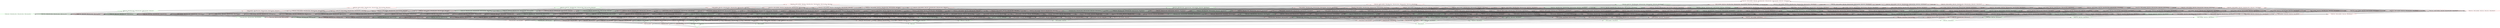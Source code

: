 digraph G {
splines="line"
rankdir=BT
"{'ltable_Price', 'ltable_CopyRight', 'ltable_Time', 'ltable_Album_Name', 'ltable_Artist_Name', 'ltable_Song_Name', 'ltable_Genre', 'ltable_Released'}" [shape=box];
"set()" [shape=box];
"set()" [color=green];
"set()" -> "{'ltable_Song_Name'}";
"set()" -> "{'ltable_Artist_Name'}";
"set()" -> "{'ltable_Album_Name'}";
"set()" -> "{'ltable_Genre'}";
"set()" -> "{'ltable_Price'}";
"set()" -> "{'ltable_CopyRight'}";
"set()" -> "{'ltable_Time'}";
"set()" -> "{'ltable_Released'}";
"{'ltable_Song_Name'}" [color=red];
"{'ltable_Song_Name'}" -> "{'ltable_Artist_Name', 'ltable_Song_Name'}";
"{'ltable_Song_Name'}" -> "{'ltable_Album_Name', 'ltable_Song_Name'}";
"{'ltable_Song_Name'}" -> "{'ltable_Genre', 'ltable_Song_Name'}";
"{'ltable_Song_Name'}" -> "{'ltable_Price', 'ltable_Song_Name'}";
"{'ltable_Song_Name'}" -> "{'ltable_CopyRight', 'ltable_Song_Name'}";
"{'ltable_Song_Name'}" -> "{'ltable_Time', 'ltable_Song_Name'}";
"{'ltable_Song_Name'}" -> "{'ltable_Released', 'ltable_Song_Name'}";
"{'ltable_Artist_Name'}" [color=red];
"{'ltable_Artist_Name'}" -> "{'ltable_Artist_Name', 'ltable_Song_Name'}";
"{'ltable_Artist_Name'}" -> "{'ltable_Album_Name', 'ltable_Artist_Name'}";
"{'ltable_Artist_Name'}" -> "{'ltable_Genre', 'ltable_Artist_Name'}";
"{'ltable_Artist_Name'}" -> "{'ltable_Price', 'ltable_Artist_Name'}";
"{'ltable_Artist_Name'}" -> "{'ltable_CopyRight', 'ltable_Artist_Name'}";
"{'ltable_Artist_Name'}" -> "{'ltable_Time', 'ltable_Artist_Name'}";
"{'ltable_Artist_Name'}" -> "{'ltable_Artist_Name', 'ltable_Released'}";
"{'ltable_Album_Name'}" [color=red];
"{'ltable_Album_Name'}" -> "{'ltable_Album_Name', 'ltable_Song_Name'}";
"{'ltable_Album_Name'}" -> "{'ltable_Album_Name', 'ltable_Artist_Name'}";
"{'ltable_Album_Name'}" -> "{'ltable_Genre', 'ltable_Album_Name'}";
"{'ltable_Album_Name'}" -> "{'ltable_Price', 'ltable_Album_Name'}";
"{'ltable_Album_Name'}" -> "{'ltable_CopyRight', 'ltable_Album_Name'}";
"{'ltable_Album_Name'}" -> "{'ltable_Time', 'ltable_Album_Name'}";
"{'ltable_Album_Name'}" -> "{'ltable_Album_Name', 'ltable_Released'}";
"{'ltable_Genre'}" [color=green];
"{'ltable_Genre'}" -> "{'ltable_Genre', 'ltable_Song_Name'}";
"{'ltable_Genre'}" -> "{'ltable_Genre', 'ltable_Artist_Name'}";
"{'ltable_Genre'}" -> "{'ltable_Genre', 'ltable_Album_Name'}";
"{'ltable_Genre'}" -> "{'ltable_Price', 'ltable_Genre'}";
"{'ltable_Genre'}" -> "{'ltable_CopyRight', 'ltable_Genre'}";
"{'ltable_Genre'}" -> "{'ltable_Genre', 'ltable_Time'}";
"{'ltable_Genre'}" -> "{'ltable_Genre', 'ltable_Released'}";
"{'ltable_Price'}" [color=green];
"{'ltable_Price'}" -> "{'ltable_Price', 'ltable_Song_Name'}";
"{'ltable_Price'}" -> "{'ltable_Price', 'ltable_Artist_Name'}";
"{'ltable_Price'}" -> "{'ltable_Price', 'ltable_Album_Name'}";
"{'ltable_Price'}" -> "{'ltable_Price', 'ltable_Genre'}";
"{'ltable_Price'}" -> "{'ltable_Price', 'ltable_CopyRight'}";
"{'ltable_Price'}" -> "{'ltable_Price', 'ltable_Time'}";
"{'ltable_Price'}" -> "{'ltable_Price', 'ltable_Released'}";
"{'ltable_CopyRight'}" [color=green];
"{'ltable_CopyRight'}" -> "{'ltable_CopyRight', 'ltable_Song_Name'}";
"{'ltable_CopyRight'}" -> "{'ltable_CopyRight', 'ltable_Artist_Name'}";
"{'ltable_CopyRight'}" -> "{'ltable_CopyRight', 'ltable_Album_Name'}";
"{'ltable_CopyRight'}" -> "{'ltable_CopyRight', 'ltable_Genre'}";
"{'ltable_CopyRight'}" -> "{'ltable_Price', 'ltable_CopyRight'}";
"{'ltable_CopyRight'}" -> "{'ltable_CopyRight', 'ltable_Time'}";
"{'ltable_CopyRight'}" -> "{'ltable_CopyRight', 'ltable_Released'}";
"{'ltable_Time'}" [color=green];
"{'ltable_Time'}" -> "{'ltable_Time', 'ltable_Song_Name'}";
"{'ltable_Time'}" -> "{'ltable_Time', 'ltable_Artist_Name'}";
"{'ltable_Time'}" -> "{'ltable_Time', 'ltable_Album_Name'}";
"{'ltable_Time'}" -> "{'ltable_Genre', 'ltable_Time'}";
"{'ltable_Time'}" -> "{'ltable_Price', 'ltable_Time'}";
"{'ltable_Time'}" -> "{'ltable_CopyRight', 'ltable_Time'}";
"{'ltable_Time'}" -> "{'ltable_Time', 'ltable_Released'}";
"{'ltable_Released'}" [color=green];
"{'ltable_Released'}" -> "{'ltable_Released', 'ltable_Song_Name'}";
"{'ltable_Released'}" -> "{'ltable_Artist_Name', 'ltable_Released'}";
"{'ltable_Released'}" -> "{'ltable_Album_Name', 'ltable_Released'}";
"{'ltable_Released'}" -> "{'ltable_Genre', 'ltable_Released'}";
"{'ltable_Released'}" -> "{'ltable_Price', 'ltable_Released'}";
"{'ltable_Released'}" -> "{'ltable_CopyRight', 'ltable_Released'}";
"{'ltable_Released'}" -> "{'ltable_Time', 'ltable_Released'}";
"{'ltable_Artist_Name', 'ltable_Song_Name'}" [color=red];
"{'ltable_Artist_Name', 'ltable_Song_Name'}" -> "{'ltable_Album_Name', 'ltable_Artist_Name', 'ltable_Song_Name'}";
"{'ltable_Artist_Name', 'ltable_Song_Name'}" -> "{'ltable_Genre', 'ltable_Artist_Name', 'ltable_Song_Name'}";
"{'ltable_Artist_Name', 'ltable_Song_Name'}" -> "{'ltable_Price', 'ltable_Artist_Name', 'ltable_Song_Name'}";
"{'ltable_Artist_Name', 'ltable_Song_Name'}" -> "{'ltable_CopyRight', 'ltable_Artist_Name', 'ltable_Song_Name'}";
"{'ltable_Artist_Name', 'ltable_Song_Name'}" -> "{'ltable_Time', 'ltable_Artist_Name', 'ltable_Song_Name'}";
"{'ltable_Artist_Name', 'ltable_Song_Name'}" -> "{'ltable_Artist_Name', 'ltable_Released', 'ltable_Song_Name'}";
"{'ltable_Album_Name', 'ltable_Song_Name'}" [color=green];
"{'ltable_Album_Name', 'ltable_Song_Name'}" -> "{'ltable_Album_Name', 'ltable_Artist_Name', 'ltable_Song_Name'}";
"{'ltable_Album_Name', 'ltable_Song_Name'}" -> "{'ltable_Genre', 'ltable_Album_Name', 'ltable_Song_Name'}";
"{'ltable_Album_Name', 'ltable_Song_Name'}" -> "{'ltable_Price', 'ltable_Album_Name', 'ltable_Song_Name'}";
"{'ltable_Album_Name', 'ltable_Song_Name'}" -> "{'ltable_CopyRight', 'ltable_Album_Name', 'ltable_Song_Name'}";
"{'ltable_Album_Name', 'ltable_Song_Name'}" -> "{'ltable_Time', 'ltable_Album_Name', 'ltable_Song_Name'}";
"{'ltable_Album_Name', 'ltable_Song_Name'}" -> "{'ltable_Album_Name', 'ltable_Released', 'ltable_Song_Name'}";
"{'ltable_Genre', 'ltable_Song_Name'}" [color=red];
"{'ltable_Genre', 'ltable_Song_Name'}" -> "{'ltable_Genre', 'ltable_Artist_Name', 'ltable_Song_Name'}";
"{'ltable_Genre', 'ltable_Song_Name'}" -> "{'ltable_Genre', 'ltable_Album_Name', 'ltable_Song_Name'}";
"{'ltable_Genre', 'ltable_Song_Name'}" -> "{'ltable_Price', 'ltable_Genre', 'ltable_Song_Name'}";
"{'ltable_Genre', 'ltable_Song_Name'}" -> "{'ltable_CopyRight', 'ltable_Genre', 'ltable_Song_Name'}";
"{'ltable_Genre', 'ltable_Song_Name'}" -> "{'ltable_Genre', 'ltable_Time', 'ltable_Song_Name'}";
"{'ltable_Genre', 'ltable_Song_Name'}" -> "{'ltable_Genre', 'ltable_Released', 'ltable_Song_Name'}";
"{'ltable_Price', 'ltable_Song_Name'}" [color=green];
"{'ltable_Price', 'ltable_Song_Name'}" -> "{'ltable_Price', 'ltable_Artist_Name', 'ltable_Song_Name'}";
"{'ltable_Price', 'ltable_Song_Name'}" -> "{'ltable_Price', 'ltable_Album_Name', 'ltable_Song_Name'}";
"{'ltable_Price', 'ltable_Song_Name'}" -> "{'ltable_Price', 'ltable_Genre', 'ltable_Song_Name'}";
"{'ltable_Price', 'ltable_Song_Name'}" -> "{'ltable_Price', 'ltable_CopyRight', 'ltable_Song_Name'}";
"{'ltable_Price', 'ltable_Song_Name'}" -> "{'ltable_Price', 'ltable_Time', 'ltable_Song_Name'}";
"{'ltable_Price', 'ltable_Song_Name'}" -> "{'ltable_Price', 'ltable_Released', 'ltable_Song_Name'}";
"{'ltable_CopyRight', 'ltable_Song_Name'}" [color=red];
"{'ltable_CopyRight', 'ltable_Song_Name'}" -> "{'ltable_CopyRight', 'ltable_Artist_Name', 'ltable_Song_Name'}";
"{'ltable_CopyRight', 'ltable_Song_Name'}" -> "{'ltable_CopyRight', 'ltable_Album_Name', 'ltable_Song_Name'}";
"{'ltable_CopyRight', 'ltable_Song_Name'}" -> "{'ltable_CopyRight', 'ltable_Genre', 'ltable_Song_Name'}";
"{'ltable_CopyRight', 'ltable_Song_Name'}" -> "{'ltable_Price', 'ltable_CopyRight', 'ltable_Song_Name'}";
"{'ltable_CopyRight', 'ltable_Song_Name'}" -> "{'ltable_CopyRight', 'ltable_Time', 'ltable_Song_Name'}";
"{'ltable_CopyRight', 'ltable_Song_Name'}" -> "{'ltable_CopyRight', 'ltable_Released', 'ltable_Song_Name'}";
"{'ltable_Time', 'ltable_Song_Name'}" [color=red];
"{'ltable_Time', 'ltable_Song_Name'}" -> "{'ltable_Time', 'ltable_Artist_Name', 'ltable_Song_Name'}";
"{'ltable_Time', 'ltable_Song_Name'}" -> "{'ltable_Time', 'ltable_Album_Name', 'ltable_Song_Name'}";
"{'ltable_Time', 'ltable_Song_Name'}" -> "{'ltable_Genre', 'ltable_Time', 'ltable_Song_Name'}";
"{'ltable_Time', 'ltable_Song_Name'}" -> "{'ltable_Price', 'ltable_Time', 'ltable_Song_Name'}";
"{'ltable_Time', 'ltable_Song_Name'}" -> "{'ltable_CopyRight', 'ltable_Time', 'ltable_Song_Name'}";
"{'ltable_Time', 'ltable_Song_Name'}" -> "{'ltable_Time', 'ltable_Released', 'ltable_Song_Name'}";
"{'ltable_Released', 'ltable_Song_Name'}" [color=red];
"{'ltable_Released', 'ltable_Song_Name'}" -> "{'ltable_Artist_Name', 'ltable_Released', 'ltable_Song_Name'}";
"{'ltable_Released', 'ltable_Song_Name'}" -> "{'ltable_Album_Name', 'ltable_Released', 'ltable_Song_Name'}";
"{'ltable_Released', 'ltable_Song_Name'}" -> "{'ltable_Genre', 'ltable_Released', 'ltable_Song_Name'}";
"{'ltable_Released', 'ltable_Song_Name'}" -> "{'ltable_Price', 'ltable_Released', 'ltable_Song_Name'}";
"{'ltable_Released', 'ltable_Song_Name'}" -> "{'ltable_CopyRight', 'ltable_Released', 'ltable_Song_Name'}";
"{'ltable_Released', 'ltable_Song_Name'}" -> "{'ltable_Time', 'ltable_Released', 'ltable_Song_Name'}";
"{'ltable_Album_Name', 'ltable_Artist_Name'}" [color=red];
"{'ltable_Album_Name', 'ltable_Artist_Name'}" -> "{'ltable_Album_Name', 'ltable_Artist_Name', 'ltable_Song_Name'}";
"{'ltable_Album_Name', 'ltable_Artist_Name'}" -> "{'ltable_Genre', 'ltable_Album_Name', 'ltable_Artist_Name'}";
"{'ltable_Album_Name', 'ltable_Artist_Name'}" -> "{'ltable_Price', 'ltable_Album_Name', 'ltable_Artist_Name'}";
"{'ltable_Album_Name', 'ltable_Artist_Name'}" -> "{'ltable_CopyRight', 'ltable_Album_Name', 'ltable_Artist_Name'}";
"{'ltable_Album_Name', 'ltable_Artist_Name'}" -> "{'ltable_Time', 'ltable_Album_Name', 'ltable_Artist_Name'}";
"{'ltable_Album_Name', 'ltable_Artist_Name'}" -> "{'ltable_Album_Name', 'ltable_Artist_Name', 'ltable_Released'}";
"{'ltable_Genre', 'ltable_Artist_Name'}" [color=red];
"{'ltable_Genre', 'ltable_Artist_Name'}" -> "{'ltable_Genre', 'ltable_Artist_Name', 'ltable_Song_Name'}";
"{'ltable_Genre', 'ltable_Artist_Name'}" -> "{'ltable_Genre', 'ltable_Album_Name', 'ltable_Artist_Name'}";
"{'ltable_Genre', 'ltable_Artist_Name'}" -> "{'ltable_Price', 'ltable_Genre', 'ltable_Artist_Name'}";
"{'ltable_Genre', 'ltable_Artist_Name'}" -> "{'ltable_CopyRight', 'ltable_Genre', 'ltable_Artist_Name'}";
"{'ltable_Genre', 'ltable_Artist_Name'}" -> "{'ltable_Genre', 'ltable_Time', 'ltable_Artist_Name'}";
"{'ltable_Genre', 'ltable_Artist_Name'}" -> "{'ltable_Genre', 'ltable_Artist_Name', 'ltable_Released'}";
"{'ltable_Price', 'ltable_Artist_Name'}" [color=red];
"{'ltable_Price', 'ltable_Artist_Name'}" -> "{'ltable_Price', 'ltable_Artist_Name', 'ltable_Song_Name'}";
"{'ltable_Price', 'ltable_Artist_Name'}" -> "{'ltable_Price', 'ltable_Album_Name', 'ltable_Artist_Name'}";
"{'ltable_Price', 'ltable_Artist_Name'}" -> "{'ltable_Price', 'ltable_Genre', 'ltable_Artist_Name'}";
"{'ltable_Price', 'ltable_Artist_Name'}" -> "{'ltable_Price', 'ltable_CopyRight', 'ltable_Artist_Name'}";
"{'ltable_Price', 'ltable_Artist_Name'}" -> "{'ltable_Price', 'ltable_Time', 'ltable_Artist_Name'}";
"{'ltable_Price', 'ltable_Artist_Name'}" -> "{'ltable_Price', 'ltable_Artist_Name', 'ltable_Released'}";
"{'ltable_CopyRight', 'ltable_Artist_Name'}" [color=red];
"{'ltable_CopyRight', 'ltable_Artist_Name'}" -> "{'ltable_CopyRight', 'ltable_Artist_Name', 'ltable_Song_Name'}";
"{'ltable_CopyRight', 'ltable_Artist_Name'}" -> "{'ltable_CopyRight', 'ltable_Album_Name', 'ltable_Artist_Name'}";
"{'ltable_CopyRight', 'ltable_Artist_Name'}" -> "{'ltable_CopyRight', 'ltable_Genre', 'ltable_Artist_Name'}";
"{'ltable_CopyRight', 'ltable_Artist_Name'}" -> "{'ltable_Price', 'ltable_CopyRight', 'ltable_Artist_Name'}";
"{'ltable_CopyRight', 'ltable_Artist_Name'}" -> "{'ltable_CopyRight', 'ltable_Time', 'ltable_Artist_Name'}";
"{'ltable_CopyRight', 'ltable_Artist_Name'}" -> "{'ltable_CopyRight', 'ltable_Artist_Name', 'ltable_Released'}";
"{'ltable_Time', 'ltable_Artist_Name'}" [color=red];
"{'ltable_Time', 'ltable_Artist_Name'}" -> "{'ltable_Time', 'ltable_Artist_Name', 'ltable_Song_Name'}";
"{'ltable_Time', 'ltable_Artist_Name'}" -> "{'ltable_Time', 'ltable_Album_Name', 'ltable_Artist_Name'}";
"{'ltable_Time', 'ltable_Artist_Name'}" -> "{'ltable_Genre', 'ltable_Time', 'ltable_Artist_Name'}";
"{'ltable_Time', 'ltable_Artist_Name'}" -> "{'ltable_Price', 'ltable_Time', 'ltable_Artist_Name'}";
"{'ltable_Time', 'ltable_Artist_Name'}" -> "{'ltable_CopyRight', 'ltable_Time', 'ltable_Artist_Name'}";
"{'ltable_Time', 'ltable_Artist_Name'}" -> "{'ltable_Time', 'ltable_Artist_Name', 'ltable_Released'}";
"{'ltable_Artist_Name', 'ltable_Released'}" [color=red];
"{'ltable_Artist_Name', 'ltable_Released'}" -> "{'ltable_Artist_Name', 'ltable_Released', 'ltable_Song_Name'}";
"{'ltable_Artist_Name', 'ltable_Released'}" -> "{'ltable_Album_Name', 'ltable_Artist_Name', 'ltable_Released'}";
"{'ltable_Artist_Name', 'ltable_Released'}" -> "{'ltable_Genre', 'ltable_Artist_Name', 'ltable_Released'}";
"{'ltable_Artist_Name', 'ltable_Released'}" -> "{'ltable_Price', 'ltable_Artist_Name', 'ltable_Released'}";
"{'ltable_Artist_Name', 'ltable_Released'}" -> "{'ltable_CopyRight', 'ltable_Artist_Name', 'ltable_Released'}";
"{'ltable_Artist_Name', 'ltable_Released'}" -> "{'ltable_Time', 'ltable_Artist_Name', 'ltable_Released'}";
"{'ltable_Genre', 'ltable_Album_Name'}" [color=red];
"{'ltable_Genre', 'ltable_Album_Name'}" -> "{'ltable_Genre', 'ltable_Album_Name', 'ltable_Song_Name'}";
"{'ltable_Genre', 'ltable_Album_Name'}" -> "{'ltable_Genre', 'ltable_Album_Name', 'ltable_Artist_Name'}";
"{'ltable_Genre', 'ltable_Album_Name'}" -> "{'ltable_Price', 'ltable_Genre', 'ltable_Album_Name'}";
"{'ltable_Genre', 'ltable_Album_Name'}" -> "{'ltable_CopyRight', 'ltable_Genre', 'ltable_Album_Name'}";
"{'ltable_Genre', 'ltable_Album_Name'}" -> "{'ltable_Genre', 'ltable_Time', 'ltable_Album_Name'}";
"{'ltable_Genre', 'ltable_Album_Name'}" -> "{'ltable_Genre', 'ltable_Album_Name', 'ltable_Released'}";
"{'ltable_Price', 'ltable_Album_Name'}" [color=red];
"{'ltable_Price', 'ltable_Album_Name'}" -> "{'ltable_Price', 'ltable_Album_Name', 'ltable_Song_Name'}";
"{'ltable_Price', 'ltable_Album_Name'}" -> "{'ltable_Price', 'ltable_Album_Name', 'ltable_Artist_Name'}";
"{'ltable_Price', 'ltable_Album_Name'}" -> "{'ltable_Price', 'ltable_Genre', 'ltable_Album_Name'}";
"{'ltable_Price', 'ltable_Album_Name'}" -> "{'ltable_Price', 'ltable_CopyRight', 'ltable_Album_Name'}";
"{'ltable_Price', 'ltable_Album_Name'}" -> "{'ltable_Price', 'ltable_Time', 'ltable_Album_Name'}";
"{'ltable_Price', 'ltable_Album_Name'}" -> "{'ltable_Price', 'ltable_Album_Name', 'ltable_Released'}";
"{'ltable_CopyRight', 'ltable_Album_Name'}" [color=red];
"{'ltable_CopyRight', 'ltable_Album_Name'}" -> "{'ltable_CopyRight', 'ltable_Album_Name', 'ltable_Song_Name'}";
"{'ltable_CopyRight', 'ltable_Album_Name'}" -> "{'ltable_CopyRight', 'ltable_Album_Name', 'ltable_Artist_Name'}";
"{'ltable_CopyRight', 'ltable_Album_Name'}" -> "{'ltable_CopyRight', 'ltable_Genre', 'ltable_Album_Name'}";
"{'ltable_CopyRight', 'ltable_Album_Name'}" -> "{'ltable_Price', 'ltable_CopyRight', 'ltable_Album_Name'}";
"{'ltable_CopyRight', 'ltable_Album_Name'}" -> "{'ltable_CopyRight', 'ltable_Time', 'ltable_Album_Name'}";
"{'ltable_CopyRight', 'ltable_Album_Name'}" -> "{'ltable_CopyRight', 'ltable_Album_Name', 'ltable_Released'}";
"{'ltable_Time', 'ltable_Album_Name'}" [color=red];
"{'ltable_Time', 'ltable_Album_Name'}" -> "{'ltable_Time', 'ltable_Album_Name', 'ltable_Song_Name'}";
"{'ltable_Time', 'ltable_Album_Name'}" -> "{'ltable_Time', 'ltable_Album_Name', 'ltable_Artist_Name'}";
"{'ltable_Time', 'ltable_Album_Name'}" -> "{'ltable_Genre', 'ltable_Time', 'ltable_Album_Name'}";
"{'ltable_Time', 'ltable_Album_Name'}" -> "{'ltable_Price', 'ltable_Time', 'ltable_Album_Name'}";
"{'ltable_Time', 'ltable_Album_Name'}" -> "{'ltable_CopyRight', 'ltable_Time', 'ltable_Album_Name'}";
"{'ltable_Time', 'ltable_Album_Name'}" -> "{'ltable_Time', 'ltable_Album_Name', 'ltable_Released'}";
"{'ltable_Album_Name', 'ltable_Released'}" [color=red];
"{'ltable_Album_Name', 'ltable_Released'}" -> "{'ltable_Album_Name', 'ltable_Released', 'ltable_Song_Name'}";
"{'ltable_Album_Name', 'ltable_Released'}" -> "{'ltable_Album_Name', 'ltable_Artist_Name', 'ltable_Released'}";
"{'ltable_Album_Name', 'ltable_Released'}" -> "{'ltable_Genre', 'ltable_Album_Name', 'ltable_Released'}";
"{'ltable_Album_Name', 'ltable_Released'}" -> "{'ltable_Price', 'ltable_Album_Name', 'ltable_Released'}";
"{'ltable_Album_Name', 'ltable_Released'}" -> "{'ltable_CopyRight', 'ltable_Album_Name', 'ltable_Released'}";
"{'ltable_Album_Name', 'ltable_Released'}" -> "{'ltable_Time', 'ltable_Album_Name', 'ltable_Released'}";
"{'ltable_Price', 'ltable_Genre'}" [color=green];
"{'ltable_Price', 'ltable_Genre'}" -> "{'ltable_Price', 'ltable_Genre', 'ltable_Song_Name'}";
"{'ltable_Price', 'ltable_Genre'}" -> "{'ltable_Price', 'ltable_Genre', 'ltable_Artist_Name'}";
"{'ltable_Price', 'ltable_Genre'}" -> "{'ltable_Price', 'ltable_Genre', 'ltable_Album_Name'}";
"{'ltable_Price', 'ltable_Genre'}" -> "{'ltable_Price', 'ltable_Genre', 'ltable_CopyRight'}";
"{'ltable_Price', 'ltable_Genre'}" -> "{'ltable_Price', 'ltable_Genre', 'ltable_Time'}";
"{'ltable_Price', 'ltable_Genre'}" -> "{'ltable_Price', 'ltable_Genre', 'ltable_Released'}";
"{'ltable_CopyRight', 'ltable_Genre'}" [color=red];
"{'ltable_CopyRight', 'ltable_Genre'}" -> "{'ltable_CopyRight', 'ltable_Genre', 'ltable_Song_Name'}";
"{'ltable_CopyRight', 'ltable_Genre'}" -> "{'ltable_CopyRight', 'ltable_Genre', 'ltable_Artist_Name'}";
"{'ltable_CopyRight', 'ltable_Genre'}" -> "{'ltable_CopyRight', 'ltable_Genre', 'ltable_Album_Name'}";
"{'ltable_CopyRight', 'ltable_Genre'}" -> "{'ltable_Price', 'ltable_Genre', 'ltable_CopyRight'}";
"{'ltable_CopyRight', 'ltable_Genre'}" -> "{'ltable_CopyRight', 'ltable_Genre', 'ltable_Time'}";
"{'ltable_CopyRight', 'ltable_Genre'}" -> "{'ltable_CopyRight', 'ltable_Genre', 'ltable_Released'}";
"{'ltable_Genre', 'ltable_Time'}" [color=green];
"{'ltable_Genre', 'ltable_Time'}" -> "{'ltable_Genre', 'ltable_Time', 'ltable_Song_Name'}";
"{'ltable_Genre', 'ltable_Time'}" -> "{'ltable_Genre', 'ltable_Time', 'ltable_Artist_Name'}";
"{'ltable_Genre', 'ltable_Time'}" -> "{'ltable_Genre', 'ltable_Time', 'ltable_Album_Name'}";
"{'ltable_Genre', 'ltable_Time'}" -> "{'ltable_Price', 'ltable_Genre', 'ltable_Time'}";
"{'ltable_Genre', 'ltable_Time'}" -> "{'ltable_CopyRight', 'ltable_Genre', 'ltable_Time'}";
"{'ltable_Genre', 'ltable_Time'}" -> "{'ltable_Genre', 'ltable_Time', 'ltable_Released'}";
"{'ltable_Genre', 'ltable_Released'}" [color=green];
"{'ltable_Genre', 'ltable_Released'}" -> "{'ltable_Genre', 'ltable_Released', 'ltable_Song_Name'}";
"{'ltable_Genre', 'ltable_Released'}" -> "{'ltable_Genre', 'ltable_Artist_Name', 'ltable_Released'}";
"{'ltable_Genre', 'ltable_Released'}" -> "{'ltable_Genre', 'ltable_Album_Name', 'ltable_Released'}";
"{'ltable_Genre', 'ltable_Released'}" -> "{'ltable_Price', 'ltable_Genre', 'ltable_Released'}";
"{'ltable_Genre', 'ltable_Released'}" -> "{'ltable_CopyRight', 'ltable_Genre', 'ltable_Released'}";
"{'ltable_Genre', 'ltable_Released'}" -> "{'ltable_Genre', 'ltable_Time', 'ltable_Released'}";
"{'ltable_Price', 'ltable_CopyRight'}" [color=red];
"{'ltable_Price', 'ltable_CopyRight'}" -> "{'ltable_Price', 'ltable_CopyRight', 'ltable_Song_Name'}";
"{'ltable_Price', 'ltable_CopyRight'}" -> "{'ltable_Price', 'ltable_CopyRight', 'ltable_Artist_Name'}";
"{'ltable_Price', 'ltable_CopyRight'}" -> "{'ltable_Price', 'ltable_CopyRight', 'ltable_Album_Name'}";
"{'ltable_Price', 'ltable_CopyRight'}" -> "{'ltable_Price', 'ltable_Genre', 'ltable_CopyRight'}";
"{'ltable_Price', 'ltable_CopyRight'}" -> "{'ltable_Price', 'ltable_CopyRight', 'ltable_Time'}";
"{'ltable_Price', 'ltable_CopyRight'}" -> "{'ltable_Price', 'ltable_CopyRight', 'ltable_Released'}";
"{'ltable_Price', 'ltable_Time'}" [color=green];
"{'ltable_Price', 'ltable_Time'}" -> "{'ltable_Price', 'ltable_Time', 'ltable_Song_Name'}";
"{'ltable_Price', 'ltable_Time'}" -> "{'ltable_Price', 'ltable_Time', 'ltable_Artist_Name'}";
"{'ltable_Price', 'ltable_Time'}" -> "{'ltable_Price', 'ltable_Time', 'ltable_Album_Name'}";
"{'ltable_Price', 'ltable_Time'}" -> "{'ltable_Price', 'ltable_Genre', 'ltable_Time'}";
"{'ltable_Price', 'ltable_Time'}" -> "{'ltable_Price', 'ltable_CopyRight', 'ltable_Time'}";
"{'ltable_Price', 'ltable_Time'}" -> "{'ltable_Price', 'ltable_Time', 'ltable_Released'}";
"{'ltable_Price', 'ltable_Released'}" [color=green];
"{'ltable_Price', 'ltable_Released'}" -> "{'ltable_Price', 'ltable_Released', 'ltable_Song_Name'}";
"{'ltable_Price', 'ltable_Released'}" -> "{'ltable_Price', 'ltable_Artist_Name', 'ltable_Released'}";
"{'ltable_Price', 'ltable_Released'}" -> "{'ltable_Price', 'ltable_Album_Name', 'ltable_Released'}";
"{'ltable_Price', 'ltable_Released'}" -> "{'ltable_Price', 'ltable_Genre', 'ltable_Released'}";
"{'ltable_Price', 'ltable_Released'}" -> "{'ltable_Price', 'ltable_CopyRight', 'ltable_Released'}";
"{'ltable_Price', 'ltable_Released'}" -> "{'ltable_Price', 'ltable_Time', 'ltable_Released'}";
"{'ltable_CopyRight', 'ltable_Time'}" [color=green];
"{'ltable_CopyRight', 'ltable_Time'}" -> "{'ltable_CopyRight', 'ltable_Time', 'ltable_Song_Name'}";
"{'ltable_CopyRight', 'ltable_Time'}" -> "{'ltable_CopyRight', 'ltable_Time', 'ltable_Artist_Name'}";
"{'ltable_CopyRight', 'ltable_Time'}" -> "{'ltable_CopyRight', 'ltable_Time', 'ltable_Album_Name'}";
"{'ltable_CopyRight', 'ltable_Time'}" -> "{'ltable_CopyRight', 'ltable_Genre', 'ltable_Time'}";
"{'ltable_CopyRight', 'ltable_Time'}" -> "{'ltable_Price', 'ltable_CopyRight', 'ltable_Time'}";
"{'ltable_CopyRight', 'ltable_Time'}" -> "{'ltable_CopyRight', 'ltable_Time', 'ltable_Released'}";
"{'ltable_CopyRight', 'ltable_Released'}" [color=green];
"{'ltable_CopyRight', 'ltable_Released'}" -> "{'ltable_CopyRight', 'ltable_Released', 'ltable_Song_Name'}";
"{'ltable_CopyRight', 'ltable_Released'}" -> "{'ltable_CopyRight', 'ltable_Artist_Name', 'ltable_Released'}";
"{'ltable_CopyRight', 'ltable_Released'}" -> "{'ltable_CopyRight', 'ltable_Album_Name', 'ltable_Released'}";
"{'ltable_CopyRight', 'ltable_Released'}" -> "{'ltable_CopyRight', 'ltable_Genre', 'ltable_Released'}";
"{'ltable_CopyRight', 'ltable_Released'}" -> "{'ltable_Price', 'ltable_CopyRight', 'ltable_Released'}";
"{'ltable_CopyRight', 'ltable_Released'}" -> "{'ltable_CopyRight', 'ltable_Time', 'ltable_Released'}";
"{'ltable_Time', 'ltable_Released'}" [color=green];
"{'ltable_Time', 'ltable_Released'}" -> "{'ltable_Time', 'ltable_Released', 'ltable_Song_Name'}";
"{'ltable_Time', 'ltable_Released'}" -> "{'ltable_Time', 'ltable_Artist_Name', 'ltable_Released'}";
"{'ltable_Time', 'ltable_Released'}" -> "{'ltable_Time', 'ltable_Album_Name', 'ltable_Released'}";
"{'ltable_Time', 'ltable_Released'}" -> "{'ltable_Genre', 'ltable_Time', 'ltable_Released'}";
"{'ltable_Time', 'ltable_Released'}" -> "{'ltable_Price', 'ltable_Time', 'ltable_Released'}";
"{'ltable_Time', 'ltable_Released'}" -> "{'ltable_CopyRight', 'ltable_Time', 'ltable_Released'}";
"{'ltable_Album_Name', 'ltable_Artist_Name', 'ltable_Song_Name'}" [color=green];
"{'ltable_Album_Name', 'ltable_Artist_Name', 'ltable_Song_Name'}" -> "{'ltable_Genre', 'ltable_Album_Name', 'ltable_Artist_Name', 'ltable_Song_Name'}";
"{'ltable_Album_Name', 'ltable_Artist_Name', 'ltable_Song_Name'}" -> "{'ltable_Price', 'ltable_Album_Name', 'ltable_Artist_Name', 'ltable_Song_Name'}";
"{'ltable_Album_Name', 'ltable_Artist_Name', 'ltable_Song_Name'}" -> "{'ltable_CopyRight', 'ltable_Album_Name', 'ltable_Artist_Name', 'ltable_Song_Name'}";
"{'ltable_Album_Name', 'ltable_Artist_Name', 'ltable_Song_Name'}" -> "{'ltable_Time', 'ltable_Album_Name', 'ltable_Artist_Name', 'ltable_Song_Name'}";
"{'ltable_Album_Name', 'ltable_Artist_Name', 'ltable_Song_Name'}" -> "{'ltable_Album_Name', 'ltable_Artist_Name', 'ltable_Released', 'ltable_Song_Name'}";
"{'ltable_Genre', 'ltable_Artist_Name', 'ltable_Song_Name'}" [color=red];
"{'ltable_Genre', 'ltable_Artist_Name', 'ltable_Song_Name'}" -> "{'ltable_Genre', 'ltable_Album_Name', 'ltable_Artist_Name', 'ltable_Song_Name'}";
"{'ltable_Genre', 'ltable_Artist_Name', 'ltable_Song_Name'}" -> "{'ltable_Price', 'ltable_Genre', 'ltable_Artist_Name', 'ltable_Song_Name'}";
"{'ltable_Genre', 'ltable_Artist_Name', 'ltable_Song_Name'}" -> "{'ltable_CopyRight', 'ltable_Genre', 'ltable_Artist_Name', 'ltable_Song_Name'}";
"{'ltable_Genre', 'ltable_Artist_Name', 'ltable_Song_Name'}" -> "{'ltable_Genre', 'ltable_Time', 'ltable_Artist_Name', 'ltable_Song_Name'}";
"{'ltable_Genre', 'ltable_Artist_Name', 'ltable_Song_Name'}" -> "{'ltable_Genre', 'ltable_Artist_Name', 'ltable_Released', 'ltable_Song_Name'}";
"{'ltable_Price', 'ltable_Artist_Name', 'ltable_Song_Name'}" [color=red];
"{'ltable_Price', 'ltable_Artist_Name', 'ltable_Song_Name'}" -> "{'ltable_Price', 'ltable_Album_Name', 'ltable_Artist_Name', 'ltable_Song_Name'}";
"{'ltable_Price', 'ltable_Artist_Name', 'ltable_Song_Name'}" -> "{'ltable_Price', 'ltable_Genre', 'ltable_Artist_Name', 'ltable_Song_Name'}";
"{'ltable_Price', 'ltable_Artist_Name', 'ltable_Song_Name'}" -> "{'ltable_Price', 'ltable_CopyRight', 'ltable_Artist_Name', 'ltable_Song_Name'}";
"{'ltable_Price', 'ltable_Artist_Name', 'ltable_Song_Name'}" -> "{'ltable_Price', 'ltable_Time', 'ltable_Artist_Name', 'ltable_Song_Name'}";
"{'ltable_Price', 'ltable_Artist_Name', 'ltable_Song_Name'}" -> "{'ltable_Price', 'ltable_Artist_Name', 'ltable_Released', 'ltable_Song_Name'}";
"{'ltable_CopyRight', 'ltable_Artist_Name', 'ltable_Song_Name'}" [color=red];
"{'ltable_CopyRight', 'ltable_Artist_Name', 'ltable_Song_Name'}" -> "{'ltable_CopyRight', 'ltable_Album_Name', 'ltable_Artist_Name', 'ltable_Song_Name'}";
"{'ltable_CopyRight', 'ltable_Artist_Name', 'ltable_Song_Name'}" -> "{'ltable_CopyRight', 'ltable_Genre', 'ltable_Artist_Name', 'ltable_Song_Name'}";
"{'ltable_CopyRight', 'ltable_Artist_Name', 'ltable_Song_Name'}" -> "{'ltable_Price', 'ltable_CopyRight', 'ltable_Artist_Name', 'ltable_Song_Name'}";
"{'ltable_CopyRight', 'ltable_Artist_Name', 'ltable_Song_Name'}" -> "{'ltable_CopyRight', 'ltable_Time', 'ltable_Artist_Name', 'ltable_Song_Name'}";
"{'ltable_CopyRight', 'ltable_Artist_Name', 'ltable_Song_Name'}" -> "{'ltable_CopyRight', 'ltable_Artist_Name', 'ltable_Released', 'ltable_Song_Name'}";
"{'ltable_Time', 'ltable_Artist_Name', 'ltable_Song_Name'}" [color=red];
"{'ltable_Time', 'ltable_Artist_Name', 'ltable_Song_Name'}" -> "{'ltable_Time', 'ltable_Album_Name', 'ltable_Artist_Name', 'ltable_Song_Name'}";
"{'ltable_Time', 'ltable_Artist_Name', 'ltable_Song_Name'}" -> "{'ltable_Genre', 'ltable_Time', 'ltable_Artist_Name', 'ltable_Song_Name'}";
"{'ltable_Time', 'ltable_Artist_Name', 'ltable_Song_Name'}" -> "{'ltable_Price', 'ltable_Time', 'ltable_Artist_Name', 'ltable_Song_Name'}";
"{'ltable_Time', 'ltable_Artist_Name', 'ltable_Song_Name'}" -> "{'ltable_CopyRight', 'ltable_Time', 'ltable_Artist_Name', 'ltable_Song_Name'}";
"{'ltable_Time', 'ltable_Artist_Name', 'ltable_Song_Name'}" -> "{'ltable_Time', 'ltable_Artist_Name', 'ltable_Released', 'ltable_Song_Name'}";
"{'ltable_Artist_Name', 'ltable_Released', 'ltable_Song_Name'}" [color=red];
"{'ltable_Artist_Name', 'ltable_Released', 'ltable_Song_Name'}" -> "{'ltable_Album_Name', 'ltable_Artist_Name', 'ltable_Released', 'ltable_Song_Name'}";
"{'ltable_Artist_Name', 'ltable_Released', 'ltable_Song_Name'}" -> "{'ltable_Genre', 'ltable_Artist_Name', 'ltable_Released', 'ltable_Song_Name'}";
"{'ltable_Artist_Name', 'ltable_Released', 'ltable_Song_Name'}" -> "{'ltable_Price', 'ltable_Artist_Name', 'ltable_Released', 'ltable_Song_Name'}";
"{'ltable_Artist_Name', 'ltable_Released', 'ltable_Song_Name'}" -> "{'ltable_CopyRight', 'ltable_Artist_Name', 'ltable_Released', 'ltable_Song_Name'}";
"{'ltable_Artist_Name', 'ltable_Released', 'ltable_Song_Name'}" -> "{'ltable_Time', 'ltable_Artist_Name', 'ltable_Released', 'ltable_Song_Name'}";
"{'ltable_Genre', 'ltable_Album_Name', 'ltable_Song_Name'}" [color=green];
"{'ltable_Genre', 'ltable_Album_Name', 'ltable_Song_Name'}" -> "{'ltable_Genre', 'ltable_Album_Name', 'ltable_Artist_Name', 'ltable_Song_Name'}";
"{'ltable_Genre', 'ltable_Album_Name', 'ltable_Song_Name'}" -> "{'ltable_Price', 'ltable_Genre', 'ltable_Album_Name', 'ltable_Song_Name'}";
"{'ltable_Genre', 'ltable_Album_Name', 'ltable_Song_Name'}" -> "{'ltable_CopyRight', 'ltable_Genre', 'ltable_Album_Name', 'ltable_Song_Name'}";
"{'ltable_Genre', 'ltable_Album_Name', 'ltable_Song_Name'}" -> "{'ltable_Genre', 'ltable_Time', 'ltable_Album_Name', 'ltable_Song_Name'}";
"{'ltable_Genre', 'ltable_Album_Name', 'ltable_Song_Name'}" -> "{'ltable_Genre', 'ltable_Album_Name', 'ltable_Released', 'ltable_Song_Name'}";
"{'ltable_Price', 'ltable_Album_Name', 'ltable_Song_Name'}" [color=green];
"{'ltable_Price', 'ltable_Album_Name', 'ltable_Song_Name'}" -> "{'ltable_Price', 'ltable_Album_Name', 'ltable_Artist_Name', 'ltable_Song_Name'}";
"{'ltable_Price', 'ltable_Album_Name', 'ltable_Song_Name'}" -> "{'ltable_Price', 'ltable_Genre', 'ltable_Album_Name', 'ltable_Song_Name'}";
"{'ltable_Price', 'ltable_Album_Name', 'ltable_Song_Name'}" -> "{'ltable_Price', 'ltable_CopyRight', 'ltable_Album_Name', 'ltable_Song_Name'}";
"{'ltable_Price', 'ltable_Album_Name', 'ltable_Song_Name'}" -> "{'ltable_Price', 'ltable_Time', 'ltable_Album_Name', 'ltable_Song_Name'}";
"{'ltable_Price', 'ltable_Album_Name', 'ltable_Song_Name'}" -> "{'ltable_Price', 'ltable_Album_Name', 'ltable_Released', 'ltable_Song_Name'}";
"{'ltable_CopyRight', 'ltable_Album_Name', 'ltable_Song_Name'}" [color=red];
"{'ltable_CopyRight', 'ltable_Album_Name', 'ltable_Song_Name'}" -> "{'ltable_CopyRight', 'ltable_Album_Name', 'ltable_Artist_Name', 'ltable_Song_Name'}";
"{'ltable_CopyRight', 'ltable_Album_Name', 'ltable_Song_Name'}" -> "{'ltable_CopyRight', 'ltable_Genre', 'ltable_Album_Name', 'ltable_Song_Name'}";
"{'ltable_CopyRight', 'ltable_Album_Name', 'ltable_Song_Name'}" -> "{'ltable_Price', 'ltable_CopyRight', 'ltable_Album_Name', 'ltable_Song_Name'}";
"{'ltable_CopyRight', 'ltable_Album_Name', 'ltable_Song_Name'}" -> "{'ltable_CopyRight', 'ltable_Time', 'ltable_Album_Name', 'ltable_Song_Name'}";
"{'ltable_CopyRight', 'ltable_Album_Name', 'ltable_Song_Name'}" -> "{'ltable_CopyRight', 'ltable_Album_Name', 'ltable_Released', 'ltable_Song_Name'}";
"{'ltable_Time', 'ltable_Album_Name', 'ltable_Song_Name'}" [color=green];
"{'ltable_Time', 'ltable_Album_Name', 'ltable_Song_Name'}" -> "{'ltable_Time', 'ltable_Album_Name', 'ltable_Artist_Name', 'ltable_Song_Name'}";
"{'ltable_Time', 'ltable_Album_Name', 'ltable_Song_Name'}" -> "{'ltable_Genre', 'ltable_Time', 'ltable_Album_Name', 'ltable_Song_Name'}";
"{'ltable_Time', 'ltable_Album_Name', 'ltable_Song_Name'}" -> "{'ltable_Price', 'ltable_Time', 'ltable_Album_Name', 'ltable_Song_Name'}";
"{'ltable_Time', 'ltable_Album_Name', 'ltable_Song_Name'}" -> "{'ltable_CopyRight', 'ltable_Time', 'ltable_Album_Name', 'ltable_Song_Name'}";
"{'ltable_Time', 'ltable_Album_Name', 'ltable_Song_Name'}" -> "{'ltable_Time', 'ltable_Album_Name', 'ltable_Released', 'ltable_Song_Name'}";
"{'ltable_Album_Name', 'ltable_Released', 'ltable_Song_Name'}" [color=green];
"{'ltable_Album_Name', 'ltable_Released', 'ltable_Song_Name'}" -> "{'ltable_Album_Name', 'ltable_Artist_Name', 'ltable_Released', 'ltable_Song_Name'}";
"{'ltable_Album_Name', 'ltable_Released', 'ltable_Song_Name'}" -> "{'ltable_Genre', 'ltable_Album_Name', 'ltable_Released', 'ltable_Song_Name'}";
"{'ltable_Album_Name', 'ltable_Released', 'ltable_Song_Name'}" -> "{'ltable_Price', 'ltable_Album_Name', 'ltable_Released', 'ltable_Song_Name'}";
"{'ltable_Album_Name', 'ltable_Released', 'ltable_Song_Name'}" -> "{'ltable_CopyRight', 'ltable_Album_Name', 'ltable_Released', 'ltable_Song_Name'}";
"{'ltable_Album_Name', 'ltable_Released', 'ltable_Song_Name'}" -> "{'ltable_Time', 'ltable_Album_Name', 'ltable_Released', 'ltable_Song_Name'}";
"{'ltable_Price', 'ltable_Genre', 'ltable_Song_Name'}" [color=green];
"{'ltable_Price', 'ltable_Genre', 'ltable_Song_Name'}" -> "{'ltable_Price', 'ltable_Genre', 'ltable_Artist_Name', 'ltable_Song_Name'}";
"{'ltable_Price', 'ltable_Genre', 'ltable_Song_Name'}" -> "{'ltable_Price', 'ltable_Genre', 'ltable_Album_Name', 'ltable_Song_Name'}";
"{'ltable_Price', 'ltable_Genre', 'ltable_Song_Name'}" -> "{'ltable_Price', 'ltable_Genre', 'ltable_CopyRight', 'ltable_Song_Name'}";
"{'ltable_Price', 'ltable_Genre', 'ltable_Song_Name'}" -> "{'ltable_Price', 'ltable_Genre', 'ltable_Time', 'ltable_Song_Name'}";
"{'ltable_Price', 'ltable_Genre', 'ltable_Song_Name'}" -> "{'ltable_Price', 'ltable_Genre', 'ltable_Released', 'ltable_Song_Name'}";
"{'ltable_CopyRight', 'ltable_Genre', 'ltable_Song_Name'}" [color=red];
"{'ltable_CopyRight', 'ltable_Genre', 'ltable_Song_Name'}" -> "{'ltable_CopyRight', 'ltable_Genre', 'ltable_Artist_Name', 'ltable_Song_Name'}";
"{'ltable_CopyRight', 'ltable_Genre', 'ltable_Song_Name'}" -> "{'ltable_CopyRight', 'ltable_Genre', 'ltable_Album_Name', 'ltable_Song_Name'}";
"{'ltable_CopyRight', 'ltable_Genre', 'ltable_Song_Name'}" -> "{'ltable_Price', 'ltable_Genre', 'ltable_CopyRight', 'ltable_Song_Name'}";
"{'ltable_CopyRight', 'ltable_Genre', 'ltable_Song_Name'}" -> "{'ltable_CopyRight', 'ltable_Genre', 'ltable_Time', 'ltable_Song_Name'}";
"{'ltable_CopyRight', 'ltable_Genre', 'ltable_Song_Name'}" -> "{'ltable_CopyRight', 'ltable_Genre', 'ltable_Released', 'ltable_Song_Name'}";
"{'ltable_Genre', 'ltable_Time', 'ltable_Song_Name'}" [color=red];
"{'ltable_Genre', 'ltable_Time', 'ltable_Song_Name'}" -> "{'ltable_Genre', 'ltable_Time', 'ltable_Artist_Name', 'ltable_Song_Name'}";
"{'ltable_Genre', 'ltable_Time', 'ltable_Song_Name'}" -> "{'ltable_Genre', 'ltable_Time', 'ltable_Album_Name', 'ltable_Song_Name'}";
"{'ltable_Genre', 'ltable_Time', 'ltable_Song_Name'}" -> "{'ltable_Price', 'ltable_Genre', 'ltable_Time', 'ltable_Song_Name'}";
"{'ltable_Genre', 'ltable_Time', 'ltable_Song_Name'}" -> "{'ltable_CopyRight', 'ltable_Genre', 'ltable_Time', 'ltable_Song_Name'}";
"{'ltable_Genre', 'ltable_Time', 'ltable_Song_Name'}" -> "{'ltable_Genre', 'ltable_Time', 'ltable_Released', 'ltable_Song_Name'}";
"{'ltable_Genre', 'ltable_Released', 'ltable_Song_Name'}" [color=red];
"{'ltable_Genre', 'ltable_Released', 'ltable_Song_Name'}" -> "{'ltable_Genre', 'ltable_Artist_Name', 'ltable_Released', 'ltable_Song_Name'}";
"{'ltable_Genre', 'ltable_Released', 'ltable_Song_Name'}" -> "{'ltable_Genre', 'ltable_Album_Name', 'ltable_Released', 'ltable_Song_Name'}";
"{'ltable_Genre', 'ltable_Released', 'ltable_Song_Name'}" -> "{'ltable_Price', 'ltable_Genre', 'ltable_Released', 'ltable_Song_Name'}";
"{'ltable_Genre', 'ltable_Released', 'ltable_Song_Name'}" -> "{'ltable_CopyRight', 'ltable_Genre', 'ltable_Released', 'ltable_Song_Name'}";
"{'ltable_Genre', 'ltable_Released', 'ltable_Song_Name'}" -> "{'ltable_Genre', 'ltable_Time', 'ltable_Released', 'ltable_Song_Name'}";
"{'ltable_Price', 'ltable_CopyRight', 'ltable_Song_Name'}" [color=red];
"{'ltable_Price', 'ltable_CopyRight', 'ltable_Song_Name'}" -> "{'ltable_Price', 'ltable_CopyRight', 'ltable_Artist_Name', 'ltable_Song_Name'}";
"{'ltable_Price', 'ltable_CopyRight', 'ltable_Song_Name'}" -> "{'ltable_Price', 'ltable_CopyRight', 'ltable_Album_Name', 'ltable_Song_Name'}";
"{'ltable_Price', 'ltable_CopyRight', 'ltable_Song_Name'}" -> "{'ltable_Price', 'ltable_Genre', 'ltable_CopyRight', 'ltable_Song_Name'}";
"{'ltable_Price', 'ltable_CopyRight', 'ltable_Song_Name'}" -> "{'ltable_Price', 'ltable_CopyRight', 'ltable_Time', 'ltable_Song_Name'}";
"{'ltable_Price', 'ltable_CopyRight', 'ltable_Song_Name'}" -> "{'ltable_Price', 'ltable_CopyRight', 'ltable_Released', 'ltable_Song_Name'}";
"{'ltable_Price', 'ltable_Time', 'ltable_Song_Name'}" [color=green];
"{'ltable_Price', 'ltable_Time', 'ltable_Song_Name'}" -> "{'ltable_Price', 'ltable_Time', 'ltable_Artist_Name', 'ltable_Song_Name'}";
"{'ltable_Price', 'ltable_Time', 'ltable_Song_Name'}" -> "{'ltable_Price', 'ltable_Time', 'ltable_Album_Name', 'ltable_Song_Name'}";
"{'ltable_Price', 'ltable_Time', 'ltable_Song_Name'}" -> "{'ltable_Price', 'ltable_Genre', 'ltable_Time', 'ltable_Song_Name'}";
"{'ltable_Price', 'ltable_Time', 'ltable_Song_Name'}" -> "{'ltable_Price', 'ltable_CopyRight', 'ltable_Time', 'ltable_Song_Name'}";
"{'ltable_Price', 'ltable_Time', 'ltable_Song_Name'}" -> "{'ltable_Price', 'ltable_Time', 'ltable_Released', 'ltable_Song_Name'}";
"{'ltable_Price', 'ltable_Released', 'ltable_Song_Name'}" [color=green];
"{'ltable_Price', 'ltable_Released', 'ltable_Song_Name'}" -> "{'ltable_Price', 'ltable_Artist_Name', 'ltable_Released', 'ltable_Song_Name'}";
"{'ltable_Price', 'ltable_Released', 'ltable_Song_Name'}" -> "{'ltable_Price', 'ltable_Album_Name', 'ltable_Released', 'ltable_Song_Name'}";
"{'ltable_Price', 'ltable_Released', 'ltable_Song_Name'}" -> "{'ltable_Price', 'ltable_Genre', 'ltable_Released', 'ltable_Song_Name'}";
"{'ltable_Price', 'ltable_Released', 'ltable_Song_Name'}" -> "{'ltable_Price', 'ltable_CopyRight', 'ltable_Released', 'ltable_Song_Name'}";
"{'ltable_Price', 'ltable_Released', 'ltable_Song_Name'}" -> "{'ltable_Price', 'ltable_Time', 'ltable_Released', 'ltable_Song_Name'}";
"{'ltable_CopyRight', 'ltable_Time', 'ltable_Song_Name'}" [color=red];
"{'ltable_CopyRight', 'ltable_Time', 'ltable_Song_Name'}" -> "{'ltable_CopyRight', 'ltable_Time', 'ltable_Artist_Name', 'ltable_Song_Name'}";
"{'ltable_CopyRight', 'ltable_Time', 'ltable_Song_Name'}" -> "{'ltable_CopyRight', 'ltable_Time', 'ltable_Album_Name', 'ltable_Song_Name'}";
"{'ltable_CopyRight', 'ltable_Time', 'ltable_Song_Name'}" -> "{'ltable_CopyRight', 'ltable_Genre', 'ltable_Time', 'ltable_Song_Name'}";
"{'ltable_CopyRight', 'ltable_Time', 'ltable_Song_Name'}" -> "{'ltable_Price', 'ltable_CopyRight', 'ltable_Time', 'ltable_Song_Name'}";
"{'ltable_CopyRight', 'ltable_Time', 'ltable_Song_Name'}" -> "{'ltable_CopyRight', 'ltable_Time', 'ltable_Released', 'ltable_Song_Name'}";
"{'ltable_CopyRight', 'ltable_Released', 'ltable_Song_Name'}" [color=red];
"{'ltable_CopyRight', 'ltable_Released', 'ltable_Song_Name'}" -> "{'ltable_CopyRight', 'ltable_Artist_Name', 'ltable_Released', 'ltable_Song_Name'}";
"{'ltable_CopyRight', 'ltable_Released', 'ltable_Song_Name'}" -> "{'ltable_CopyRight', 'ltable_Album_Name', 'ltable_Released', 'ltable_Song_Name'}";
"{'ltable_CopyRight', 'ltable_Released', 'ltable_Song_Name'}" -> "{'ltable_CopyRight', 'ltable_Genre', 'ltable_Released', 'ltable_Song_Name'}";
"{'ltable_CopyRight', 'ltable_Released', 'ltable_Song_Name'}" -> "{'ltable_Price', 'ltable_CopyRight', 'ltable_Released', 'ltable_Song_Name'}";
"{'ltable_CopyRight', 'ltable_Released', 'ltable_Song_Name'}" -> "{'ltable_CopyRight', 'ltable_Time', 'ltable_Released', 'ltable_Song_Name'}";
"{'ltable_Time', 'ltable_Released', 'ltable_Song_Name'}" [color=red];
"{'ltable_Time', 'ltable_Released', 'ltable_Song_Name'}" -> "{'ltable_Time', 'ltable_Artist_Name', 'ltable_Released', 'ltable_Song_Name'}";
"{'ltable_Time', 'ltable_Released', 'ltable_Song_Name'}" -> "{'ltable_Time', 'ltable_Album_Name', 'ltable_Released', 'ltable_Song_Name'}";
"{'ltable_Time', 'ltable_Released', 'ltable_Song_Name'}" -> "{'ltable_Genre', 'ltable_Time', 'ltable_Released', 'ltable_Song_Name'}";
"{'ltable_Time', 'ltable_Released', 'ltable_Song_Name'}" -> "{'ltable_Price', 'ltable_Time', 'ltable_Released', 'ltable_Song_Name'}";
"{'ltable_Time', 'ltable_Released', 'ltable_Song_Name'}" -> "{'ltable_CopyRight', 'ltable_Time', 'ltable_Released', 'ltable_Song_Name'}";
"{'ltable_Genre', 'ltable_Album_Name', 'ltable_Artist_Name'}" [color=red];
"{'ltable_Genre', 'ltable_Album_Name', 'ltable_Artist_Name'}" -> "{'ltable_Genre', 'ltable_Album_Name', 'ltable_Artist_Name', 'ltable_Song_Name'}";
"{'ltable_Genre', 'ltable_Album_Name', 'ltable_Artist_Name'}" -> "{'ltable_Price', 'ltable_Genre', 'ltable_Album_Name', 'ltable_Artist_Name'}";
"{'ltable_Genre', 'ltable_Album_Name', 'ltable_Artist_Name'}" -> "{'ltable_CopyRight', 'ltable_Genre', 'ltable_Album_Name', 'ltable_Artist_Name'}";
"{'ltable_Genre', 'ltable_Album_Name', 'ltable_Artist_Name'}" -> "{'ltable_Genre', 'ltable_Time', 'ltable_Album_Name', 'ltable_Artist_Name'}";
"{'ltable_Genre', 'ltable_Album_Name', 'ltable_Artist_Name'}" -> "{'ltable_Genre', 'ltable_Album_Name', 'ltable_Artist_Name', 'ltable_Released'}";
"{'ltable_Price', 'ltable_Album_Name', 'ltable_Artist_Name'}" [color=red];
"{'ltable_Price', 'ltable_Album_Name', 'ltable_Artist_Name'}" -> "{'ltable_Price', 'ltable_Album_Name', 'ltable_Artist_Name', 'ltable_Song_Name'}";
"{'ltable_Price', 'ltable_Album_Name', 'ltable_Artist_Name'}" -> "{'ltable_Price', 'ltable_Genre', 'ltable_Album_Name', 'ltable_Artist_Name'}";
"{'ltable_Price', 'ltable_Album_Name', 'ltable_Artist_Name'}" -> "{'ltable_Price', 'ltable_CopyRight', 'ltable_Album_Name', 'ltable_Artist_Name'}";
"{'ltable_Price', 'ltable_Album_Name', 'ltable_Artist_Name'}" -> "{'ltable_Price', 'ltable_Time', 'ltable_Album_Name', 'ltable_Artist_Name'}";
"{'ltable_Price', 'ltable_Album_Name', 'ltable_Artist_Name'}" -> "{'ltable_Price', 'ltable_Album_Name', 'ltable_Artist_Name', 'ltable_Released'}";
"{'ltable_CopyRight', 'ltable_Album_Name', 'ltable_Artist_Name'}" [color=red];
"{'ltable_CopyRight', 'ltable_Album_Name', 'ltable_Artist_Name'}" -> "{'ltable_CopyRight', 'ltable_Album_Name', 'ltable_Artist_Name', 'ltable_Song_Name'}";
"{'ltable_CopyRight', 'ltable_Album_Name', 'ltable_Artist_Name'}" -> "{'ltable_CopyRight', 'ltable_Genre', 'ltable_Album_Name', 'ltable_Artist_Name'}";
"{'ltable_CopyRight', 'ltable_Album_Name', 'ltable_Artist_Name'}" -> "{'ltable_Price', 'ltable_CopyRight', 'ltable_Album_Name', 'ltable_Artist_Name'}";
"{'ltable_CopyRight', 'ltable_Album_Name', 'ltable_Artist_Name'}" -> "{'ltable_CopyRight', 'ltable_Time', 'ltable_Album_Name', 'ltable_Artist_Name'}";
"{'ltable_CopyRight', 'ltable_Album_Name', 'ltable_Artist_Name'}" -> "{'ltable_CopyRight', 'ltable_Album_Name', 'ltable_Artist_Name', 'ltable_Released'}";
"{'ltable_Time', 'ltable_Album_Name', 'ltable_Artist_Name'}" [color=red];
"{'ltable_Time', 'ltable_Album_Name', 'ltable_Artist_Name'}" -> "{'ltable_Time', 'ltable_Album_Name', 'ltable_Artist_Name', 'ltable_Song_Name'}";
"{'ltable_Time', 'ltable_Album_Name', 'ltable_Artist_Name'}" -> "{'ltable_Genre', 'ltable_Time', 'ltable_Album_Name', 'ltable_Artist_Name'}";
"{'ltable_Time', 'ltable_Album_Name', 'ltable_Artist_Name'}" -> "{'ltable_Price', 'ltable_Time', 'ltable_Album_Name', 'ltable_Artist_Name'}";
"{'ltable_Time', 'ltable_Album_Name', 'ltable_Artist_Name'}" -> "{'ltable_CopyRight', 'ltable_Time', 'ltable_Album_Name', 'ltable_Artist_Name'}";
"{'ltable_Time', 'ltable_Album_Name', 'ltable_Artist_Name'}" -> "{'ltable_Time', 'ltable_Album_Name', 'ltable_Artist_Name', 'ltable_Released'}";
"{'ltable_Album_Name', 'ltable_Artist_Name', 'ltable_Released'}" [color=red];
"{'ltable_Album_Name', 'ltable_Artist_Name', 'ltable_Released'}" -> "{'ltable_Album_Name', 'ltable_Artist_Name', 'ltable_Released', 'ltable_Song_Name'}";
"{'ltable_Album_Name', 'ltable_Artist_Name', 'ltable_Released'}" -> "{'ltable_Genre', 'ltable_Album_Name', 'ltable_Artist_Name', 'ltable_Released'}";
"{'ltable_Album_Name', 'ltable_Artist_Name', 'ltable_Released'}" -> "{'ltable_Price', 'ltable_Album_Name', 'ltable_Artist_Name', 'ltable_Released'}";
"{'ltable_Album_Name', 'ltable_Artist_Name', 'ltable_Released'}" -> "{'ltable_CopyRight', 'ltable_Album_Name', 'ltable_Artist_Name', 'ltable_Released'}";
"{'ltable_Album_Name', 'ltable_Artist_Name', 'ltable_Released'}" -> "{'ltable_Time', 'ltable_Album_Name', 'ltable_Artist_Name', 'ltable_Released'}";
"{'ltable_Price', 'ltable_Genre', 'ltable_Artist_Name'}" [color=red];
"{'ltable_Price', 'ltable_Genre', 'ltable_Artist_Name'}" -> "{'ltable_Price', 'ltable_Genre', 'ltable_Artist_Name', 'ltable_Song_Name'}";
"{'ltable_Price', 'ltable_Genre', 'ltable_Artist_Name'}" -> "{'ltable_Price', 'ltable_Genre', 'ltable_Album_Name', 'ltable_Artist_Name'}";
"{'ltable_Price', 'ltable_Genre', 'ltable_Artist_Name'}" -> "{'ltable_Price', 'ltable_Genre', 'ltable_CopyRight', 'ltable_Artist_Name'}";
"{'ltable_Price', 'ltable_Genre', 'ltable_Artist_Name'}" -> "{'ltable_Price', 'ltable_Genre', 'ltable_Time', 'ltable_Artist_Name'}";
"{'ltable_Price', 'ltable_Genre', 'ltable_Artist_Name'}" -> "{'ltable_Price', 'ltable_Genre', 'ltable_Artist_Name', 'ltable_Released'}";
"{'ltable_CopyRight', 'ltable_Genre', 'ltable_Artist_Name'}" [color=red];
"{'ltable_CopyRight', 'ltable_Genre', 'ltable_Artist_Name'}" -> "{'ltable_CopyRight', 'ltable_Genre', 'ltable_Artist_Name', 'ltable_Song_Name'}";
"{'ltable_CopyRight', 'ltable_Genre', 'ltable_Artist_Name'}" -> "{'ltable_CopyRight', 'ltable_Genre', 'ltable_Album_Name', 'ltable_Artist_Name'}";
"{'ltable_CopyRight', 'ltable_Genre', 'ltable_Artist_Name'}" -> "{'ltable_Price', 'ltable_Genre', 'ltable_CopyRight', 'ltable_Artist_Name'}";
"{'ltable_CopyRight', 'ltable_Genre', 'ltable_Artist_Name'}" -> "{'ltable_CopyRight', 'ltable_Genre', 'ltable_Time', 'ltable_Artist_Name'}";
"{'ltable_CopyRight', 'ltable_Genre', 'ltable_Artist_Name'}" -> "{'ltable_CopyRight', 'ltable_Genre', 'ltable_Artist_Name', 'ltable_Released'}";
"{'ltable_Genre', 'ltable_Time', 'ltable_Artist_Name'}" [color=red];
"{'ltable_Genre', 'ltable_Time', 'ltable_Artist_Name'}" -> "{'ltable_Genre', 'ltable_Time', 'ltable_Artist_Name', 'ltable_Song_Name'}";
"{'ltable_Genre', 'ltable_Time', 'ltable_Artist_Name'}" -> "{'ltable_Genre', 'ltable_Time', 'ltable_Album_Name', 'ltable_Artist_Name'}";
"{'ltable_Genre', 'ltable_Time', 'ltable_Artist_Name'}" -> "{'ltable_Price', 'ltable_Genre', 'ltable_Time', 'ltable_Artist_Name'}";
"{'ltable_Genre', 'ltable_Time', 'ltable_Artist_Name'}" -> "{'ltable_CopyRight', 'ltable_Genre', 'ltable_Time', 'ltable_Artist_Name'}";
"{'ltable_Genre', 'ltable_Time', 'ltable_Artist_Name'}" -> "{'ltable_Genre', 'ltable_Time', 'ltable_Artist_Name', 'ltable_Released'}";
"{'ltable_Genre', 'ltable_Artist_Name', 'ltable_Released'}" [color=red];
"{'ltable_Genre', 'ltable_Artist_Name', 'ltable_Released'}" -> "{'ltable_Genre', 'ltable_Artist_Name', 'ltable_Released', 'ltable_Song_Name'}";
"{'ltable_Genre', 'ltable_Artist_Name', 'ltable_Released'}" -> "{'ltable_Genre', 'ltable_Album_Name', 'ltable_Artist_Name', 'ltable_Released'}";
"{'ltable_Genre', 'ltable_Artist_Name', 'ltable_Released'}" -> "{'ltable_Price', 'ltable_Genre', 'ltable_Artist_Name', 'ltable_Released'}";
"{'ltable_Genre', 'ltable_Artist_Name', 'ltable_Released'}" -> "{'ltable_CopyRight', 'ltable_Genre', 'ltable_Artist_Name', 'ltable_Released'}";
"{'ltable_Genre', 'ltable_Artist_Name', 'ltable_Released'}" -> "{'ltable_Genre', 'ltable_Time', 'ltable_Artist_Name', 'ltable_Released'}";
"{'ltable_Price', 'ltable_CopyRight', 'ltable_Artist_Name'}" [color=red];
"{'ltable_Price', 'ltable_CopyRight', 'ltable_Artist_Name'}" -> "{'ltable_Price', 'ltable_CopyRight', 'ltable_Artist_Name', 'ltable_Song_Name'}";
"{'ltable_Price', 'ltable_CopyRight', 'ltable_Artist_Name'}" -> "{'ltable_Price', 'ltable_CopyRight', 'ltable_Album_Name', 'ltable_Artist_Name'}";
"{'ltable_Price', 'ltable_CopyRight', 'ltable_Artist_Name'}" -> "{'ltable_Price', 'ltable_Genre', 'ltable_CopyRight', 'ltable_Artist_Name'}";
"{'ltable_Price', 'ltable_CopyRight', 'ltable_Artist_Name'}" -> "{'ltable_Price', 'ltable_CopyRight', 'ltable_Time', 'ltable_Artist_Name'}";
"{'ltable_Price', 'ltable_CopyRight', 'ltable_Artist_Name'}" -> "{'ltable_Price', 'ltable_CopyRight', 'ltable_Artist_Name', 'ltable_Released'}";
"{'ltable_Price', 'ltable_Time', 'ltable_Artist_Name'}" [color=red];
"{'ltable_Price', 'ltable_Time', 'ltable_Artist_Name'}" -> "{'ltable_Price', 'ltable_Time', 'ltable_Artist_Name', 'ltable_Song_Name'}";
"{'ltable_Price', 'ltable_Time', 'ltable_Artist_Name'}" -> "{'ltable_Price', 'ltable_Time', 'ltable_Album_Name', 'ltable_Artist_Name'}";
"{'ltable_Price', 'ltable_Time', 'ltable_Artist_Name'}" -> "{'ltable_Price', 'ltable_Genre', 'ltable_Time', 'ltable_Artist_Name'}";
"{'ltable_Price', 'ltable_Time', 'ltable_Artist_Name'}" -> "{'ltable_Price', 'ltable_CopyRight', 'ltable_Time', 'ltable_Artist_Name'}";
"{'ltable_Price', 'ltable_Time', 'ltable_Artist_Name'}" -> "{'ltable_Price', 'ltable_Time', 'ltable_Artist_Name', 'ltable_Released'}";
"{'ltable_Price', 'ltable_Artist_Name', 'ltable_Released'}" [color=red];
"{'ltable_Price', 'ltable_Artist_Name', 'ltable_Released'}" -> "{'ltable_Price', 'ltable_Artist_Name', 'ltable_Released', 'ltable_Song_Name'}";
"{'ltable_Price', 'ltable_Artist_Name', 'ltable_Released'}" -> "{'ltable_Price', 'ltable_Album_Name', 'ltable_Artist_Name', 'ltable_Released'}";
"{'ltable_Price', 'ltable_Artist_Name', 'ltable_Released'}" -> "{'ltable_Price', 'ltable_Genre', 'ltable_Artist_Name', 'ltable_Released'}";
"{'ltable_Price', 'ltable_Artist_Name', 'ltable_Released'}" -> "{'ltable_Price', 'ltable_CopyRight', 'ltable_Artist_Name', 'ltable_Released'}";
"{'ltable_Price', 'ltable_Artist_Name', 'ltable_Released'}" -> "{'ltable_Price', 'ltable_Time', 'ltable_Artist_Name', 'ltable_Released'}";
"{'ltable_CopyRight', 'ltable_Time', 'ltable_Artist_Name'}" [color=red];
"{'ltable_CopyRight', 'ltable_Time', 'ltable_Artist_Name'}" -> "{'ltable_CopyRight', 'ltable_Time', 'ltable_Artist_Name', 'ltable_Song_Name'}";
"{'ltable_CopyRight', 'ltable_Time', 'ltable_Artist_Name'}" -> "{'ltable_CopyRight', 'ltable_Time', 'ltable_Album_Name', 'ltable_Artist_Name'}";
"{'ltable_CopyRight', 'ltable_Time', 'ltable_Artist_Name'}" -> "{'ltable_CopyRight', 'ltable_Genre', 'ltable_Time', 'ltable_Artist_Name'}";
"{'ltable_CopyRight', 'ltable_Time', 'ltable_Artist_Name'}" -> "{'ltable_Price', 'ltable_CopyRight', 'ltable_Time', 'ltable_Artist_Name'}";
"{'ltable_CopyRight', 'ltable_Time', 'ltable_Artist_Name'}" -> "{'ltable_CopyRight', 'ltable_Time', 'ltable_Artist_Name', 'ltable_Released'}";
"{'ltable_CopyRight', 'ltable_Artist_Name', 'ltable_Released'}" [color=red];
"{'ltable_CopyRight', 'ltable_Artist_Name', 'ltable_Released'}" -> "{'ltable_CopyRight', 'ltable_Artist_Name', 'ltable_Released', 'ltable_Song_Name'}";
"{'ltable_CopyRight', 'ltable_Artist_Name', 'ltable_Released'}" -> "{'ltable_CopyRight', 'ltable_Album_Name', 'ltable_Artist_Name', 'ltable_Released'}";
"{'ltable_CopyRight', 'ltable_Artist_Name', 'ltable_Released'}" -> "{'ltable_CopyRight', 'ltable_Genre', 'ltable_Artist_Name', 'ltable_Released'}";
"{'ltable_CopyRight', 'ltable_Artist_Name', 'ltable_Released'}" -> "{'ltable_Price', 'ltable_CopyRight', 'ltable_Artist_Name', 'ltable_Released'}";
"{'ltable_CopyRight', 'ltable_Artist_Name', 'ltable_Released'}" -> "{'ltable_CopyRight', 'ltable_Time', 'ltable_Artist_Name', 'ltable_Released'}";
"{'ltable_Time', 'ltable_Artist_Name', 'ltable_Released'}" [color=red];
"{'ltable_Time', 'ltable_Artist_Name', 'ltable_Released'}" -> "{'ltable_Time', 'ltable_Artist_Name', 'ltable_Released', 'ltable_Song_Name'}";
"{'ltable_Time', 'ltable_Artist_Name', 'ltable_Released'}" -> "{'ltable_Time', 'ltable_Album_Name', 'ltable_Artist_Name', 'ltable_Released'}";
"{'ltable_Time', 'ltable_Artist_Name', 'ltable_Released'}" -> "{'ltable_Genre', 'ltable_Time', 'ltable_Artist_Name', 'ltable_Released'}";
"{'ltable_Time', 'ltable_Artist_Name', 'ltable_Released'}" -> "{'ltable_Price', 'ltable_Time', 'ltable_Artist_Name', 'ltable_Released'}";
"{'ltable_Time', 'ltable_Artist_Name', 'ltable_Released'}" -> "{'ltable_CopyRight', 'ltable_Time', 'ltable_Artist_Name', 'ltable_Released'}";
"{'ltable_Price', 'ltable_Genre', 'ltable_Album_Name'}" [color=red];
"{'ltable_Price', 'ltable_Genre', 'ltable_Album_Name'}" -> "{'ltable_Price', 'ltable_Genre', 'ltable_Album_Name', 'ltable_Song_Name'}";
"{'ltable_Price', 'ltable_Genre', 'ltable_Album_Name'}" -> "{'ltable_Price', 'ltable_Genre', 'ltable_Album_Name', 'ltable_Artist_Name'}";
"{'ltable_Price', 'ltable_Genre', 'ltable_Album_Name'}" -> "{'ltable_Price', 'ltable_Genre', 'ltable_CopyRight', 'ltable_Album_Name'}";
"{'ltable_Price', 'ltable_Genre', 'ltable_Album_Name'}" -> "{'ltable_Price', 'ltable_Genre', 'ltable_Time', 'ltable_Album_Name'}";
"{'ltable_Price', 'ltable_Genre', 'ltable_Album_Name'}" -> "{'ltable_Price', 'ltable_Genre', 'ltable_Album_Name', 'ltable_Released'}";
"{'ltable_CopyRight', 'ltable_Genre', 'ltable_Album_Name'}" [color=red];
"{'ltable_CopyRight', 'ltable_Genre', 'ltable_Album_Name'}" -> "{'ltable_CopyRight', 'ltable_Genre', 'ltable_Album_Name', 'ltable_Song_Name'}";
"{'ltable_CopyRight', 'ltable_Genre', 'ltable_Album_Name'}" -> "{'ltable_CopyRight', 'ltable_Genre', 'ltable_Album_Name', 'ltable_Artist_Name'}";
"{'ltable_CopyRight', 'ltable_Genre', 'ltable_Album_Name'}" -> "{'ltable_Price', 'ltable_Genre', 'ltable_CopyRight', 'ltable_Album_Name'}";
"{'ltable_CopyRight', 'ltable_Genre', 'ltable_Album_Name'}" -> "{'ltable_CopyRight', 'ltable_Genre', 'ltable_Time', 'ltable_Album_Name'}";
"{'ltable_CopyRight', 'ltable_Genre', 'ltable_Album_Name'}" -> "{'ltable_CopyRight', 'ltable_Genre', 'ltable_Album_Name', 'ltable_Released'}";
"{'ltable_Genre', 'ltable_Time', 'ltable_Album_Name'}" [color=red];
"{'ltable_Genre', 'ltable_Time', 'ltable_Album_Name'}" -> "{'ltable_Genre', 'ltable_Time', 'ltable_Album_Name', 'ltable_Song_Name'}";
"{'ltable_Genre', 'ltable_Time', 'ltable_Album_Name'}" -> "{'ltable_Genre', 'ltable_Time', 'ltable_Album_Name', 'ltable_Artist_Name'}";
"{'ltable_Genre', 'ltable_Time', 'ltable_Album_Name'}" -> "{'ltable_Price', 'ltable_Genre', 'ltable_Time', 'ltable_Album_Name'}";
"{'ltable_Genre', 'ltable_Time', 'ltable_Album_Name'}" -> "{'ltable_CopyRight', 'ltable_Genre', 'ltable_Time', 'ltable_Album_Name'}";
"{'ltable_Genre', 'ltable_Time', 'ltable_Album_Name'}" -> "{'ltable_Genre', 'ltable_Time', 'ltable_Album_Name', 'ltable_Released'}";
"{'ltable_Genre', 'ltable_Album_Name', 'ltable_Released'}" [color=red];
"{'ltable_Genre', 'ltable_Album_Name', 'ltable_Released'}" -> "{'ltable_Genre', 'ltable_Album_Name', 'ltable_Released', 'ltable_Song_Name'}";
"{'ltable_Genre', 'ltable_Album_Name', 'ltable_Released'}" -> "{'ltable_Genre', 'ltable_Album_Name', 'ltable_Artist_Name', 'ltable_Released'}";
"{'ltable_Genre', 'ltable_Album_Name', 'ltable_Released'}" -> "{'ltable_Price', 'ltable_Genre', 'ltable_Album_Name', 'ltable_Released'}";
"{'ltable_Genre', 'ltable_Album_Name', 'ltable_Released'}" -> "{'ltable_CopyRight', 'ltable_Genre', 'ltable_Album_Name', 'ltable_Released'}";
"{'ltable_Genre', 'ltable_Album_Name', 'ltable_Released'}" -> "{'ltable_Genre', 'ltable_Time', 'ltable_Album_Name', 'ltable_Released'}";
"{'ltable_Price', 'ltable_CopyRight', 'ltable_Album_Name'}" [color=red];
"{'ltable_Price', 'ltable_CopyRight', 'ltable_Album_Name'}" -> "{'ltable_Price', 'ltable_CopyRight', 'ltable_Album_Name', 'ltable_Song_Name'}";
"{'ltable_Price', 'ltable_CopyRight', 'ltable_Album_Name'}" -> "{'ltable_Price', 'ltable_CopyRight', 'ltable_Album_Name', 'ltable_Artist_Name'}";
"{'ltable_Price', 'ltable_CopyRight', 'ltable_Album_Name'}" -> "{'ltable_Price', 'ltable_Genre', 'ltable_CopyRight', 'ltable_Album_Name'}";
"{'ltable_Price', 'ltable_CopyRight', 'ltable_Album_Name'}" -> "{'ltable_Price', 'ltable_CopyRight', 'ltable_Time', 'ltable_Album_Name'}";
"{'ltable_Price', 'ltable_CopyRight', 'ltable_Album_Name'}" -> "{'ltable_Price', 'ltable_CopyRight', 'ltable_Album_Name', 'ltable_Released'}";
"{'ltable_Price', 'ltable_Time', 'ltable_Album_Name'}" [color=red];
"{'ltable_Price', 'ltable_Time', 'ltable_Album_Name'}" -> "{'ltable_Price', 'ltable_Time', 'ltable_Album_Name', 'ltable_Song_Name'}";
"{'ltable_Price', 'ltable_Time', 'ltable_Album_Name'}" -> "{'ltable_Price', 'ltable_Time', 'ltable_Album_Name', 'ltable_Artist_Name'}";
"{'ltable_Price', 'ltable_Time', 'ltable_Album_Name'}" -> "{'ltable_Price', 'ltable_Genre', 'ltable_Time', 'ltable_Album_Name'}";
"{'ltable_Price', 'ltable_Time', 'ltable_Album_Name'}" -> "{'ltable_Price', 'ltable_CopyRight', 'ltable_Time', 'ltable_Album_Name'}";
"{'ltable_Price', 'ltable_Time', 'ltable_Album_Name'}" -> "{'ltable_Price', 'ltable_Time', 'ltable_Album_Name', 'ltable_Released'}";
"{'ltable_Price', 'ltable_Album_Name', 'ltable_Released'}" [color=red];
"{'ltable_Price', 'ltable_Album_Name', 'ltable_Released'}" -> "{'ltable_Price', 'ltable_Album_Name', 'ltable_Released', 'ltable_Song_Name'}";
"{'ltable_Price', 'ltable_Album_Name', 'ltable_Released'}" -> "{'ltable_Price', 'ltable_Album_Name', 'ltable_Artist_Name', 'ltable_Released'}";
"{'ltable_Price', 'ltable_Album_Name', 'ltable_Released'}" -> "{'ltable_Price', 'ltable_Genre', 'ltable_Album_Name', 'ltable_Released'}";
"{'ltable_Price', 'ltable_Album_Name', 'ltable_Released'}" -> "{'ltable_Price', 'ltable_CopyRight', 'ltable_Album_Name', 'ltable_Released'}";
"{'ltable_Price', 'ltable_Album_Name', 'ltable_Released'}" -> "{'ltable_Price', 'ltable_Time', 'ltable_Album_Name', 'ltable_Released'}";
"{'ltable_CopyRight', 'ltable_Time', 'ltable_Album_Name'}" [color=red];
"{'ltable_CopyRight', 'ltable_Time', 'ltable_Album_Name'}" -> "{'ltable_CopyRight', 'ltable_Time', 'ltable_Album_Name', 'ltable_Song_Name'}";
"{'ltable_CopyRight', 'ltable_Time', 'ltable_Album_Name'}" -> "{'ltable_CopyRight', 'ltable_Time', 'ltable_Album_Name', 'ltable_Artist_Name'}";
"{'ltable_CopyRight', 'ltable_Time', 'ltable_Album_Name'}" -> "{'ltable_CopyRight', 'ltable_Genre', 'ltable_Time', 'ltable_Album_Name'}";
"{'ltable_CopyRight', 'ltable_Time', 'ltable_Album_Name'}" -> "{'ltable_Price', 'ltable_CopyRight', 'ltable_Time', 'ltable_Album_Name'}";
"{'ltable_CopyRight', 'ltable_Time', 'ltable_Album_Name'}" -> "{'ltable_CopyRight', 'ltable_Time', 'ltable_Album_Name', 'ltable_Released'}";
"{'ltable_CopyRight', 'ltable_Album_Name', 'ltable_Released'}" [color=red];
"{'ltable_CopyRight', 'ltable_Album_Name', 'ltable_Released'}" -> "{'ltable_CopyRight', 'ltable_Album_Name', 'ltable_Released', 'ltable_Song_Name'}";
"{'ltable_CopyRight', 'ltable_Album_Name', 'ltable_Released'}" -> "{'ltable_CopyRight', 'ltable_Album_Name', 'ltable_Artist_Name', 'ltable_Released'}";
"{'ltable_CopyRight', 'ltable_Album_Name', 'ltable_Released'}" -> "{'ltable_CopyRight', 'ltable_Genre', 'ltable_Album_Name', 'ltable_Released'}";
"{'ltable_CopyRight', 'ltable_Album_Name', 'ltable_Released'}" -> "{'ltable_Price', 'ltable_CopyRight', 'ltable_Album_Name', 'ltable_Released'}";
"{'ltable_CopyRight', 'ltable_Album_Name', 'ltable_Released'}" -> "{'ltable_CopyRight', 'ltable_Time', 'ltable_Album_Name', 'ltable_Released'}";
"{'ltable_Time', 'ltable_Album_Name', 'ltable_Released'}" [color=red];
"{'ltable_Time', 'ltable_Album_Name', 'ltable_Released'}" -> "{'ltable_Time', 'ltable_Album_Name', 'ltable_Released', 'ltable_Song_Name'}";
"{'ltable_Time', 'ltable_Album_Name', 'ltable_Released'}" -> "{'ltable_Time', 'ltable_Album_Name', 'ltable_Artist_Name', 'ltable_Released'}";
"{'ltable_Time', 'ltable_Album_Name', 'ltable_Released'}" -> "{'ltable_Genre', 'ltable_Time', 'ltable_Album_Name', 'ltable_Released'}";
"{'ltable_Time', 'ltable_Album_Name', 'ltable_Released'}" -> "{'ltable_Price', 'ltable_Time', 'ltable_Album_Name', 'ltable_Released'}";
"{'ltable_Time', 'ltable_Album_Name', 'ltable_Released'}" -> "{'ltable_CopyRight', 'ltable_Time', 'ltable_Album_Name', 'ltable_Released'}";
"{'ltable_Price', 'ltable_Genre', 'ltable_CopyRight'}" [color=red];
"{'ltable_Price', 'ltable_Genre', 'ltable_CopyRight'}" -> "{'ltable_Price', 'ltable_Genre', 'ltable_CopyRight', 'ltable_Song_Name'}";
"{'ltable_Price', 'ltable_Genre', 'ltable_CopyRight'}" -> "{'ltable_Price', 'ltable_Genre', 'ltable_CopyRight', 'ltable_Artist_Name'}";
"{'ltable_Price', 'ltable_Genre', 'ltable_CopyRight'}" -> "{'ltable_Price', 'ltable_Genre', 'ltable_CopyRight', 'ltable_Album_Name'}";
"{'ltable_Price', 'ltable_Genre', 'ltable_CopyRight'}" -> "{'ltable_Price', 'ltable_Genre', 'ltable_Time', 'ltable_CopyRight'}";
"{'ltable_Price', 'ltable_Genre', 'ltable_CopyRight'}" -> "{'ltable_Price', 'ltable_Genre', 'ltable_CopyRight', 'ltable_Released'}";
"{'ltable_Price', 'ltable_Genre', 'ltable_Time'}" [color=green];
"{'ltable_Price', 'ltable_Genre', 'ltable_Time'}" -> "{'ltable_Price', 'ltable_Genre', 'ltable_Time', 'ltable_Song_Name'}";
"{'ltable_Price', 'ltable_Genre', 'ltable_Time'}" -> "{'ltable_Price', 'ltable_Genre', 'ltable_Time', 'ltable_Artist_Name'}";
"{'ltable_Price', 'ltable_Genre', 'ltable_Time'}" -> "{'ltable_Price', 'ltable_Genre', 'ltable_Time', 'ltable_Album_Name'}";
"{'ltable_Price', 'ltable_Genre', 'ltable_Time'}" -> "{'ltable_Price', 'ltable_Genre', 'ltable_Time', 'ltable_CopyRight'}";
"{'ltable_Price', 'ltable_Genre', 'ltable_Time'}" -> "{'ltable_Price', 'ltable_Genre', 'ltable_Time', 'ltable_Released'}";
"{'ltable_Price', 'ltable_Genre', 'ltable_Released'}" [color=green];
"{'ltable_Price', 'ltable_Genre', 'ltable_Released'}" -> "{'ltable_Price', 'ltable_Genre', 'ltable_Released', 'ltable_Song_Name'}";
"{'ltable_Price', 'ltable_Genre', 'ltable_Released'}" -> "{'ltable_Price', 'ltable_Genre', 'ltable_Artist_Name', 'ltable_Released'}";
"{'ltable_Price', 'ltable_Genre', 'ltable_Released'}" -> "{'ltable_Price', 'ltable_Genre', 'ltable_Album_Name', 'ltable_Released'}";
"{'ltable_Price', 'ltable_Genre', 'ltable_Released'}" -> "{'ltable_Price', 'ltable_Genre', 'ltable_CopyRight', 'ltable_Released'}";
"{'ltable_Price', 'ltable_Genre', 'ltable_Released'}" -> "{'ltable_Price', 'ltable_Genre', 'ltable_Time', 'ltable_Released'}";
"{'ltable_CopyRight', 'ltable_Genre', 'ltable_Time'}" [color=red];
"{'ltable_CopyRight', 'ltable_Genre', 'ltable_Time'}" -> "{'ltable_CopyRight', 'ltable_Genre', 'ltable_Time', 'ltable_Song_Name'}";
"{'ltable_CopyRight', 'ltable_Genre', 'ltable_Time'}" -> "{'ltable_CopyRight', 'ltable_Genre', 'ltable_Time', 'ltable_Artist_Name'}";
"{'ltable_CopyRight', 'ltable_Genre', 'ltable_Time'}" -> "{'ltable_CopyRight', 'ltable_Genre', 'ltable_Time', 'ltable_Album_Name'}";
"{'ltable_CopyRight', 'ltable_Genre', 'ltable_Time'}" -> "{'ltable_Price', 'ltable_Genre', 'ltable_Time', 'ltable_CopyRight'}";
"{'ltable_CopyRight', 'ltable_Genre', 'ltable_Time'}" -> "{'ltable_CopyRight', 'ltable_Genre', 'ltable_Time', 'ltable_Released'}";
"{'ltable_CopyRight', 'ltable_Genre', 'ltable_Released'}" [color=red];
"{'ltable_CopyRight', 'ltable_Genre', 'ltable_Released'}" -> "{'ltable_CopyRight', 'ltable_Genre', 'ltable_Released', 'ltable_Song_Name'}";
"{'ltable_CopyRight', 'ltable_Genre', 'ltable_Released'}" -> "{'ltable_CopyRight', 'ltable_Genre', 'ltable_Artist_Name', 'ltable_Released'}";
"{'ltable_CopyRight', 'ltable_Genre', 'ltable_Released'}" -> "{'ltable_CopyRight', 'ltable_Genre', 'ltable_Album_Name', 'ltable_Released'}";
"{'ltable_CopyRight', 'ltable_Genre', 'ltable_Released'}" -> "{'ltable_Price', 'ltable_Genre', 'ltable_CopyRight', 'ltable_Released'}";
"{'ltable_CopyRight', 'ltable_Genre', 'ltable_Released'}" -> "{'ltable_CopyRight', 'ltable_Genre', 'ltable_Time', 'ltable_Released'}";
"{'ltable_Genre', 'ltable_Time', 'ltable_Released'}" [color=green];
"{'ltable_Genre', 'ltable_Time', 'ltable_Released'}" -> "{'ltable_Genre', 'ltable_Time', 'ltable_Released', 'ltable_Song_Name'}";
"{'ltable_Genre', 'ltable_Time', 'ltable_Released'}" -> "{'ltable_Genre', 'ltable_Time', 'ltable_Artist_Name', 'ltable_Released'}";
"{'ltable_Genre', 'ltable_Time', 'ltable_Released'}" -> "{'ltable_Genre', 'ltable_Time', 'ltable_Album_Name', 'ltable_Released'}";
"{'ltable_Genre', 'ltable_Time', 'ltable_Released'}" -> "{'ltable_Price', 'ltable_Genre', 'ltable_Time', 'ltable_Released'}";
"{'ltable_Genre', 'ltable_Time', 'ltable_Released'}" -> "{'ltable_CopyRight', 'ltable_Genre', 'ltable_Time', 'ltable_Released'}";
"{'ltable_Price', 'ltable_CopyRight', 'ltable_Time'}" [color=red];
"{'ltable_Price', 'ltable_CopyRight', 'ltable_Time'}" -> "{'ltable_Price', 'ltable_CopyRight', 'ltable_Time', 'ltable_Song_Name'}";
"{'ltable_Price', 'ltable_CopyRight', 'ltable_Time'}" -> "{'ltable_Price', 'ltable_CopyRight', 'ltable_Time', 'ltable_Artist_Name'}";
"{'ltable_Price', 'ltable_CopyRight', 'ltable_Time'}" -> "{'ltable_Price', 'ltable_CopyRight', 'ltable_Time', 'ltable_Album_Name'}";
"{'ltable_Price', 'ltable_CopyRight', 'ltable_Time'}" -> "{'ltable_Price', 'ltable_Genre', 'ltable_Time', 'ltable_CopyRight'}";
"{'ltable_Price', 'ltable_CopyRight', 'ltable_Time'}" -> "{'ltable_Price', 'ltable_CopyRight', 'ltable_Time', 'ltable_Released'}";
"{'ltable_Price', 'ltable_CopyRight', 'ltable_Released'}" [color=red];
"{'ltable_Price', 'ltable_CopyRight', 'ltable_Released'}" -> "{'ltable_Price', 'ltable_CopyRight', 'ltable_Released', 'ltable_Song_Name'}";
"{'ltable_Price', 'ltable_CopyRight', 'ltable_Released'}" -> "{'ltable_Price', 'ltable_CopyRight', 'ltable_Artist_Name', 'ltable_Released'}";
"{'ltable_Price', 'ltable_CopyRight', 'ltable_Released'}" -> "{'ltable_Price', 'ltable_CopyRight', 'ltable_Album_Name', 'ltable_Released'}";
"{'ltable_Price', 'ltable_CopyRight', 'ltable_Released'}" -> "{'ltable_Price', 'ltable_Genre', 'ltable_CopyRight', 'ltable_Released'}";
"{'ltable_Price', 'ltable_CopyRight', 'ltable_Released'}" -> "{'ltable_Price', 'ltable_CopyRight', 'ltable_Time', 'ltable_Released'}";
"{'ltable_Price', 'ltable_Time', 'ltable_Released'}" [color=green];
"{'ltable_Price', 'ltable_Time', 'ltable_Released'}" -> "{'ltable_Price', 'ltable_Time', 'ltable_Released', 'ltable_Song_Name'}";
"{'ltable_Price', 'ltable_Time', 'ltable_Released'}" -> "{'ltable_Price', 'ltable_Time', 'ltable_Artist_Name', 'ltable_Released'}";
"{'ltable_Price', 'ltable_Time', 'ltable_Released'}" -> "{'ltable_Price', 'ltable_Time', 'ltable_Album_Name', 'ltable_Released'}";
"{'ltable_Price', 'ltable_Time', 'ltable_Released'}" -> "{'ltable_Price', 'ltable_Genre', 'ltable_Time', 'ltable_Released'}";
"{'ltable_Price', 'ltable_Time', 'ltable_Released'}" -> "{'ltable_Price', 'ltable_CopyRight', 'ltable_Time', 'ltable_Released'}";
"{'ltable_CopyRight', 'ltable_Time', 'ltable_Released'}" [color=green];
"{'ltable_CopyRight', 'ltable_Time', 'ltable_Released'}" -> "{'ltable_CopyRight', 'ltable_Time', 'ltable_Released', 'ltable_Song_Name'}";
"{'ltable_CopyRight', 'ltable_Time', 'ltable_Released'}" -> "{'ltable_CopyRight', 'ltable_Time', 'ltable_Artist_Name', 'ltable_Released'}";
"{'ltable_CopyRight', 'ltable_Time', 'ltable_Released'}" -> "{'ltable_CopyRight', 'ltable_Time', 'ltable_Album_Name', 'ltable_Released'}";
"{'ltable_CopyRight', 'ltable_Time', 'ltable_Released'}" -> "{'ltable_CopyRight', 'ltable_Genre', 'ltable_Time', 'ltable_Released'}";
"{'ltable_CopyRight', 'ltable_Time', 'ltable_Released'}" -> "{'ltable_Price', 'ltable_CopyRight', 'ltable_Time', 'ltable_Released'}";
"{'ltable_Genre', 'ltable_Album_Name', 'ltable_Artist_Name', 'ltable_Song_Name'}" [color=green];
"{'ltable_Genre', 'ltable_Album_Name', 'ltable_Artist_Name', 'ltable_Song_Name'}" -> "{'ltable_Price', 'ltable_Album_Name', 'ltable_Artist_Name', 'ltable_Song_Name', 'ltable_Genre'}";
"{'ltable_Genre', 'ltable_Album_Name', 'ltable_Artist_Name', 'ltable_Song_Name'}" -> "{'ltable_CopyRight', 'ltable_Album_Name', 'ltable_Artist_Name', 'ltable_Song_Name', 'ltable_Genre'}";
"{'ltable_Genre', 'ltable_Album_Name', 'ltable_Artist_Name', 'ltable_Song_Name'}" -> "{'ltable_Time', 'ltable_Album_Name', 'ltable_Artist_Name', 'ltable_Song_Name', 'ltable_Genre'}";
"{'ltable_Genre', 'ltable_Album_Name', 'ltable_Artist_Name', 'ltable_Song_Name'}" -> "{'ltable_Album_Name', 'ltable_Artist_Name', 'ltable_Song_Name', 'ltable_Genre', 'ltable_Released'}";
"{'ltable_Price', 'ltable_Album_Name', 'ltable_Artist_Name', 'ltable_Song_Name'}" [color=green];
"{'ltable_Price', 'ltable_Album_Name', 'ltable_Artist_Name', 'ltable_Song_Name'}" -> "{'ltable_Price', 'ltable_Album_Name', 'ltable_Artist_Name', 'ltable_Song_Name', 'ltable_Genre'}";
"{'ltable_Price', 'ltable_Album_Name', 'ltable_Artist_Name', 'ltable_Song_Name'}" -> "{'ltable_Price', 'ltable_CopyRight', 'ltable_Album_Name', 'ltable_Artist_Name', 'ltable_Song_Name'}";
"{'ltable_Price', 'ltable_Album_Name', 'ltable_Artist_Name', 'ltable_Song_Name'}" -> "{'ltable_Price', 'ltable_Time', 'ltable_Album_Name', 'ltable_Artist_Name', 'ltable_Song_Name'}";
"{'ltable_Price', 'ltable_Album_Name', 'ltable_Artist_Name', 'ltable_Song_Name'}" -> "{'ltable_Price', 'ltable_Album_Name', 'ltable_Artist_Name', 'ltable_Song_Name', 'ltable_Released'}";
"{'ltable_CopyRight', 'ltable_Album_Name', 'ltable_Artist_Name', 'ltable_Song_Name'}" [color=red];
"{'ltable_CopyRight', 'ltable_Album_Name', 'ltable_Artist_Name', 'ltable_Song_Name'}" -> "{'ltable_CopyRight', 'ltable_Album_Name', 'ltable_Artist_Name', 'ltable_Song_Name', 'ltable_Genre'}";
"{'ltable_CopyRight', 'ltable_Album_Name', 'ltable_Artist_Name', 'ltable_Song_Name'}" -> "{'ltable_Price', 'ltable_CopyRight', 'ltable_Album_Name', 'ltable_Artist_Name', 'ltable_Song_Name'}";
"{'ltable_CopyRight', 'ltable_Album_Name', 'ltable_Artist_Name', 'ltable_Song_Name'}" -> "{'ltable_CopyRight', 'ltable_Time', 'ltable_Album_Name', 'ltable_Artist_Name', 'ltable_Song_Name'}";
"{'ltable_CopyRight', 'ltable_Album_Name', 'ltable_Artist_Name', 'ltable_Song_Name'}" -> "{'ltable_CopyRight', 'ltable_Album_Name', 'ltable_Artist_Name', 'ltable_Song_Name', 'ltable_Released'}";
"{'ltable_Time', 'ltable_Album_Name', 'ltable_Artist_Name', 'ltable_Song_Name'}" [color=green];
"{'ltable_Time', 'ltable_Album_Name', 'ltable_Artist_Name', 'ltable_Song_Name'}" -> "{'ltable_Time', 'ltable_Album_Name', 'ltable_Artist_Name', 'ltable_Song_Name', 'ltable_Genre'}";
"{'ltable_Time', 'ltable_Album_Name', 'ltable_Artist_Name', 'ltable_Song_Name'}" -> "{'ltable_Price', 'ltable_Time', 'ltable_Album_Name', 'ltable_Artist_Name', 'ltable_Song_Name'}";
"{'ltable_Time', 'ltable_Album_Name', 'ltable_Artist_Name', 'ltable_Song_Name'}" -> "{'ltable_CopyRight', 'ltable_Time', 'ltable_Album_Name', 'ltable_Artist_Name', 'ltable_Song_Name'}";
"{'ltable_Time', 'ltable_Album_Name', 'ltable_Artist_Name', 'ltable_Song_Name'}" -> "{'ltable_Time', 'ltable_Album_Name', 'ltable_Artist_Name', 'ltable_Song_Name', 'ltable_Released'}";
"{'ltable_Album_Name', 'ltable_Artist_Name', 'ltable_Released', 'ltable_Song_Name'}" [color=green];
"{'ltable_Album_Name', 'ltable_Artist_Name', 'ltable_Released', 'ltable_Song_Name'}" -> "{'ltable_Album_Name', 'ltable_Artist_Name', 'ltable_Song_Name', 'ltable_Genre', 'ltable_Released'}";
"{'ltable_Album_Name', 'ltable_Artist_Name', 'ltable_Released', 'ltable_Song_Name'}" -> "{'ltable_Price', 'ltable_Album_Name', 'ltable_Artist_Name', 'ltable_Song_Name', 'ltable_Released'}";
"{'ltable_Album_Name', 'ltable_Artist_Name', 'ltable_Released', 'ltable_Song_Name'}" -> "{'ltable_CopyRight', 'ltable_Album_Name', 'ltable_Artist_Name', 'ltable_Song_Name', 'ltable_Released'}";
"{'ltable_Album_Name', 'ltable_Artist_Name', 'ltable_Released', 'ltable_Song_Name'}" -> "{'ltable_Time', 'ltable_Album_Name', 'ltable_Artist_Name', 'ltable_Song_Name', 'ltable_Released'}";
"{'ltable_Price', 'ltable_Genre', 'ltable_Artist_Name', 'ltable_Song_Name'}" [color=red];
"{'ltable_Price', 'ltable_Genre', 'ltable_Artist_Name', 'ltable_Song_Name'}" -> "{'ltable_Price', 'ltable_Album_Name', 'ltable_Artist_Name', 'ltable_Song_Name', 'ltable_Genre'}";
"{'ltable_Price', 'ltable_Genre', 'ltable_Artist_Name', 'ltable_Song_Name'}" -> "{'ltable_Price', 'ltable_CopyRight', 'ltable_Artist_Name', 'ltable_Song_Name', 'ltable_Genre'}";
"{'ltable_Price', 'ltable_Genre', 'ltable_Artist_Name', 'ltable_Song_Name'}" -> "{'ltable_Price', 'ltable_Time', 'ltable_Artist_Name', 'ltable_Song_Name', 'ltable_Genre'}";
"{'ltable_Price', 'ltable_Genre', 'ltable_Artist_Name', 'ltable_Song_Name'}" -> "{'ltable_Price', 'ltable_Artist_Name', 'ltable_Song_Name', 'ltable_Genre', 'ltable_Released'}";
"{'ltable_CopyRight', 'ltable_Genre', 'ltable_Artist_Name', 'ltable_Song_Name'}" [color=red];
"{'ltable_CopyRight', 'ltable_Genre', 'ltable_Artist_Name', 'ltable_Song_Name'}" -> "{'ltable_CopyRight', 'ltable_Album_Name', 'ltable_Artist_Name', 'ltable_Song_Name', 'ltable_Genre'}";
"{'ltable_CopyRight', 'ltable_Genre', 'ltable_Artist_Name', 'ltable_Song_Name'}" -> "{'ltable_Price', 'ltable_CopyRight', 'ltable_Artist_Name', 'ltable_Song_Name', 'ltable_Genre'}";
"{'ltable_CopyRight', 'ltable_Genre', 'ltable_Artist_Name', 'ltable_Song_Name'}" -> "{'ltable_CopyRight', 'ltable_Time', 'ltable_Artist_Name', 'ltable_Song_Name', 'ltable_Genre'}";
"{'ltable_CopyRight', 'ltable_Genre', 'ltable_Artist_Name', 'ltable_Song_Name'}" -> "{'ltable_CopyRight', 'ltable_Artist_Name', 'ltable_Song_Name', 'ltable_Genre', 'ltable_Released'}";
"{'ltable_Genre', 'ltable_Time', 'ltable_Artist_Name', 'ltable_Song_Name'}" [color=red];
"{'ltable_Genre', 'ltable_Time', 'ltable_Artist_Name', 'ltable_Song_Name'}" -> "{'ltable_Time', 'ltable_Album_Name', 'ltable_Artist_Name', 'ltable_Song_Name', 'ltable_Genre'}";
"{'ltable_Genre', 'ltable_Time', 'ltable_Artist_Name', 'ltable_Song_Name'}" -> "{'ltable_Price', 'ltable_Time', 'ltable_Artist_Name', 'ltable_Song_Name', 'ltable_Genre'}";
"{'ltable_Genre', 'ltable_Time', 'ltable_Artist_Name', 'ltable_Song_Name'}" -> "{'ltable_CopyRight', 'ltable_Time', 'ltable_Artist_Name', 'ltable_Song_Name', 'ltable_Genre'}";
"{'ltable_Genre', 'ltable_Time', 'ltable_Artist_Name', 'ltable_Song_Name'}" -> "{'ltable_Time', 'ltable_Artist_Name', 'ltable_Song_Name', 'ltable_Genre', 'ltable_Released'}";
"{'ltable_Genre', 'ltable_Artist_Name', 'ltable_Released', 'ltable_Song_Name'}" [color=red];
"{'ltable_Genre', 'ltable_Artist_Name', 'ltable_Released', 'ltable_Song_Name'}" -> "{'ltable_Album_Name', 'ltable_Artist_Name', 'ltable_Song_Name', 'ltable_Genre', 'ltable_Released'}";
"{'ltable_Genre', 'ltable_Artist_Name', 'ltable_Released', 'ltable_Song_Name'}" -> "{'ltable_Price', 'ltable_Artist_Name', 'ltable_Song_Name', 'ltable_Genre', 'ltable_Released'}";
"{'ltable_Genre', 'ltable_Artist_Name', 'ltable_Released', 'ltable_Song_Name'}" -> "{'ltable_CopyRight', 'ltable_Artist_Name', 'ltable_Song_Name', 'ltable_Genre', 'ltable_Released'}";
"{'ltable_Genre', 'ltable_Artist_Name', 'ltable_Released', 'ltable_Song_Name'}" -> "{'ltable_Time', 'ltable_Artist_Name', 'ltable_Song_Name', 'ltable_Genre', 'ltable_Released'}";
"{'ltable_Price', 'ltable_CopyRight', 'ltable_Artist_Name', 'ltable_Song_Name'}" [color=red];
"{'ltable_Price', 'ltable_CopyRight', 'ltable_Artist_Name', 'ltable_Song_Name'}" -> "{'ltable_Price', 'ltable_CopyRight', 'ltable_Album_Name', 'ltable_Artist_Name', 'ltable_Song_Name'}";
"{'ltable_Price', 'ltable_CopyRight', 'ltable_Artist_Name', 'ltable_Song_Name'}" -> "{'ltable_Price', 'ltable_CopyRight', 'ltable_Artist_Name', 'ltable_Song_Name', 'ltable_Genre'}";
"{'ltable_Price', 'ltable_CopyRight', 'ltable_Artist_Name', 'ltable_Song_Name'}" -> "{'ltable_Price', 'ltable_CopyRight', 'ltable_Time', 'ltable_Artist_Name', 'ltable_Song_Name'}";
"{'ltable_Price', 'ltable_CopyRight', 'ltable_Artist_Name', 'ltable_Song_Name'}" -> "{'ltable_Price', 'ltable_CopyRight', 'ltable_Artist_Name', 'ltable_Song_Name', 'ltable_Released'}";
"{'ltable_Price', 'ltable_Time', 'ltable_Artist_Name', 'ltable_Song_Name'}" [color=red];
"{'ltable_Price', 'ltable_Time', 'ltable_Artist_Name', 'ltable_Song_Name'}" -> "{'ltable_Price', 'ltable_Time', 'ltable_Album_Name', 'ltable_Artist_Name', 'ltable_Song_Name'}";
"{'ltable_Price', 'ltable_Time', 'ltable_Artist_Name', 'ltable_Song_Name'}" -> "{'ltable_Price', 'ltable_Time', 'ltable_Artist_Name', 'ltable_Song_Name', 'ltable_Genre'}";
"{'ltable_Price', 'ltable_Time', 'ltable_Artist_Name', 'ltable_Song_Name'}" -> "{'ltable_Price', 'ltable_CopyRight', 'ltable_Time', 'ltable_Artist_Name', 'ltable_Song_Name'}";
"{'ltable_Price', 'ltable_Time', 'ltable_Artist_Name', 'ltable_Song_Name'}" -> "{'ltable_Price', 'ltable_Time', 'ltable_Artist_Name', 'ltable_Song_Name', 'ltable_Released'}";
"{'ltable_Price', 'ltable_Artist_Name', 'ltable_Released', 'ltable_Song_Name'}" [color=red];
"{'ltable_Price', 'ltable_Artist_Name', 'ltable_Released', 'ltable_Song_Name'}" -> "{'ltable_Price', 'ltable_Album_Name', 'ltable_Artist_Name', 'ltable_Song_Name', 'ltable_Released'}";
"{'ltable_Price', 'ltable_Artist_Name', 'ltable_Released', 'ltable_Song_Name'}" -> "{'ltable_Price', 'ltable_Artist_Name', 'ltable_Song_Name', 'ltable_Genre', 'ltable_Released'}";
"{'ltable_Price', 'ltable_Artist_Name', 'ltable_Released', 'ltable_Song_Name'}" -> "{'ltable_Price', 'ltable_CopyRight', 'ltable_Artist_Name', 'ltable_Song_Name', 'ltable_Released'}";
"{'ltable_Price', 'ltable_Artist_Name', 'ltable_Released', 'ltable_Song_Name'}" -> "{'ltable_Price', 'ltable_Time', 'ltable_Artist_Name', 'ltable_Song_Name', 'ltable_Released'}";
"{'ltable_CopyRight', 'ltable_Time', 'ltable_Artist_Name', 'ltable_Song_Name'}" [color=red];
"{'ltable_CopyRight', 'ltable_Time', 'ltable_Artist_Name', 'ltable_Song_Name'}" -> "{'ltable_CopyRight', 'ltable_Time', 'ltable_Album_Name', 'ltable_Artist_Name', 'ltable_Song_Name'}";
"{'ltable_CopyRight', 'ltable_Time', 'ltable_Artist_Name', 'ltable_Song_Name'}" -> "{'ltable_CopyRight', 'ltable_Time', 'ltable_Artist_Name', 'ltable_Song_Name', 'ltable_Genre'}";
"{'ltable_CopyRight', 'ltable_Time', 'ltable_Artist_Name', 'ltable_Song_Name'}" -> "{'ltable_Price', 'ltable_CopyRight', 'ltable_Time', 'ltable_Artist_Name', 'ltable_Song_Name'}";
"{'ltable_CopyRight', 'ltable_Time', 'ltable_Artist_Name', 'ltable_Song_Name'}" -> "{'ltable_CopyRight', 'ltable_Time', 'ltable_Artist_Name', 'ltable_Song_Name', 'ltable_Released'}";
"{'ltable_CopyRight', 'ltable_Artist_Name', 'ltable_Released', 'ltable_Song_Name'}" [color=red];
"{'ltable_CopyRight', 'ltable_Artist_Name', 'ltable_Released', 'ltable_Song_Name'}" -> "{'ltable_CopyRight', 'ltable_Album_Name', 'ltable_Artist_Name', 'ltable_Song_Name', 'ltable_Released'}";
"{'ltable_CopyRight', 'ltable_Artist_Name', 'ltable_Released', 'ltable_Song_Name'}" -> "{'ltable_CopyRight', 'ltable_Artist_Name', 'ltable_Song_Name', 'ltable_Genre', 'ltable_Released'}";
"{'ltable_CopyRight', 'ltable_Artist_Name', 'ltable_Released', 'ltable_Song_Name'}" -> "{'ltable_Price', 'ltable_CopyRight', 'ltable_Artist_Name', 'ltable_Song_Name', 'ltable_Released'}";
"{'ltable_CopyRight', 'ltable_Artist_Name', 'ltable_Released', 'ltable_Song_Name'}" -> "{'ltable_CopyRight', 'ltable_Time', 'ltable_Artist_Name', 'ltable_Song_Name', 'ltable_Released'}";
"{'ltable_Time', 'ltable_Artist_Name', 'ltable_Released', 'ltable_Song_Name'}" [color=red];
"{'ltable_Time', 'ltable_Artist_Name', 'ltable_Released', 'ltable_Song_Name'}" -> "{'ltable_Time', 'ltable_Album_Name', 'ltable_Artist_Name', 'ltable_Song_Name', 'ltable_Released'}";
"{'ltable_Time', 'ltable_Artist_Name', 'ltable_Released', 'ltable_Song_Name'}" -> "{'ltable_Time', 'ltable_Artist_Name', 'ltable_Song_Name', 'ltable_Genre', 'ltable_Released'}";
"{'ltable_Time', 'ltable_Artist_Name', 'ltable_Released', 'ltable_Song_Name'}" -> "{'ltable_Price', 'ltable_Time', 'ltable_Artist_Name', 'ltable_Song_Name', 'ltable_Released'}";
"{'ltable_Time', 'ltable_Artist_Name', 'ltable_Released', 'ltable_Song_Name'}" -> "{'ltable_CopyRight', 'ltable_Time', 'ltable_Artist_Name', 'ltable_Song_Name', 'ltable_Released'}";
"{'ltable_Price', 'ltable_Genre', 'ltable_Album_Name', 'ltable_Song_Name'}" [color=green];
"{'ltable_Price', 'ltable_Genre', 'ltable_Album_Name', 'ltable_Song_Name'}" -> "{'ltable_Price', 'ltable_Album_Name', 'ltable_Artist_Name', 'ltable_Song_Name', 'ltable_Genre'}";
"{'ltable_Price', 'ltable_Genre', 'ltable_Album_Name', 'ltable_Song_Name'}" -> "{'ltable_Price', 'ltable_CopyRight', 'ltable_Album_Name', 'ltable_Song_Name', 'ltable_Genre'}";
"{'ltable_Price', 'ltable_Genre', 'ltable_Album_Name', 'ltable_Song_Name'}" -> "{'ltable_Price', 'ltable_Time', 'ltable_Album_Name', 'ltable_Song_Name', 'ltable_Genre'}";
"{'ltable_Price', 'ltable_Genre', 'ltable_Album_Name', 'ltable_Song_Name'}" -> "{'ltable_Price', 'ltable_Album_Name', 'ltable_Song_Name', 'ltable_Genre', 'ltable_Released'}";
"{'ltable_CopyRight', 'ltable_Genre', 'ltable_Album_Name', 'ltable_Song_Name'}" [color=red];
"{'ltable_CopyRight', 'ltable_Genre', 'ltable_Album_Name', 'ltable_Song_Name'}" -> "{'ltable_CopyRight', 'ltable_Album_Name', 'ltable_Artist_Name', 'ltable_Song_Name', 'ltable_Genre'}";
"{'ltable_CopyRight', 'ltable_Genre', 'ltable_Album_Name', 'ltable_Song_Name'}" -> "{'ltable_Price', 'ltable_CopyRight', 'ltable_Album_Name', 'ltable_Song_Name', 'ltable_Genre'}";
"{'ltable_CopyRight', 'ltable_Genre', 'ltable_Album_Name', 'ltable_Song_Name'}" -> "{'ltable_CopyRight', 'ltable_Time', 'ltable_Album_Name', 'ltable_Song_Name', 'ltable_Genre'}";
"{'ltable_CopyRight', 'ltable_Genre', 'ltable_Album_Name', 'ltable_Song_Name'}" -> "{'ltable_CopyRight', 'ltable_Album_Name', 'ltable_Song_Name', 'ltable_Genre', 'ltable_Released'}";
"{'ltable_Genre', 'ltable_Time', 'ltable_Album_Name', 'ltable_Song_Name'}" [color=green];
"{'ltable_Genre', 'ltable_Time', 'ltable_Album_Name', 'ltable_Song_Name'}" -> "{'ltable_Time', 'ltable_Album_Name', 'ltable_Artist_Name', 'ltable_Song_Name', 'ltable_Genre'}";
"{'ltable_Genre', 'ltable_Time', 'ltable_Album_Name', 'ltable_Song_Name'}" -> "{'ltable_Price', 'ltable_Time', 'ltable_Album_Name', 'ltable_Song_Name', 'ltable_Genre'}";
"{'ltable_Genre', 'ltable_Time', 'ltable_Album_Name', 'ltable_Song_Name'}" -> "{'ltable_CopyRight', 'ltable_Time', 'ltable_Album_Name', 'ltable_Song_Name', 'ltable_Genre'}";
"{'ltable_Genre', 'ltable_Time', 'ltable_Album_Name', 'ltable_Song_Name'}" -> "{'ltable_Time', 'ltable_Album_Name', 'ltable_Song_Name', 'ltable_Genre', 'ltable_Released'}";
"{'ltable_Genre', 'ltable_Album_Name', 'ltable_Released', 'ltable_Song_Name'}" [color=green];
"{'ltable_Genre', 'ltable_Album_Name', 'ltable_Released', 'ltable_Song_Name'}" -> "{'ltable_Album_Name', 'ltable_Artist_Name', 'ltable_Song_Name', 'ltable_Genre', 'ltable_Released'}";
"{'ltable_Genre', 'ltable_Album_Name', 'ltable_Released', 'ltable_Song_Name'}" -> "{'ltable_Price', 'ltable_Album_Name', 'ltable_Song_Name', 'ltable_Genre', 'ltable_Released'}";
"{'ltable_Genre', 'ltable_Album_Name', 'ltable_Released', 'ltable_Song_Name'}" -> "{'ltable_CopyRight', 'ltable_Album_Name', 'ltable_Song_Name', 'ltable_Genre', 'ltable_Released'}";
"{'ltable_Genre', 'ltable_Album_Name', 'ltable_Released', 'ltable_Song_Name'}" -> "{'ltable_Time', 'ltable_Album_Name', 'ltable_Song_Name', 'ltable_Genre', 'ltable_Released'}";
"{'ltable_Price', 'ltable_CopyRight', 'ltable_Album_Name', 'ltable_Song_Name'}" [color=red];
"{'ltable_Price', 'ltable_CopyRight', 'ltable_Album_Name', 'ltable_Song_Name'}" -> "{'ltable_Price', 'ltable_CopyRight', 'ltable_Album_Name', 'ltable_Artist_Name', 'ltable_Song_Name'}";
"{'ltable_Price', 'ltable_CopyRight', 'ltable_Album_Name', 'ltable_Song_Name'}" -> "{'ltable_Price', 'ltable_CopyRight', 'ltable_Album_Name', 'ltable_Song_Name', 'ltable_Genre'}";
"{'ltable_Price', 'ltable_CopyRight', 'ltable_Album_Name', 'ltable_Song_Name'}" -> "{'ltable_Price', 'ltable_CopyRight', 'ltable_Time', 'ltable_Album_Name', 'ltable_Song_Name'}";
"{'ltable_Price', 'ltable_CopyRight', 'ltable_Album_Name', 'ltable_Song_Name'}" -> "{'ltable_Price', 'ltable_CopyRight', 'ltable_Album_Name', 'ltable_Song_Name', 'ltable_Released'}";
"{'ltable_Price', 'ltable_Time', 'ltable_Album_Name', 'ltable_Song_Name'}" [color=green];
"{'ltable_Price', 'ltable_Time', 'ltable_Album_Name', 'ltable_Song_Name'}" -> "{'ltable_Price', 'ltable_Time', 'ltable_Album_Name', 'ltable_Artist_Name', 'ltable_Song_Name'}";
"{'ltable_Price', 'ltable_Time', 'ltable_Album_Name', 'ltable_Song_Name'}" -> "{'ltable_Price', 'ltable_Time', 'ltable_Album_Name', 'ltable_Song_Name', 'ltable_Genre'}";
"{'ltable_Price', 'ltable_Time', 'ltable_Album_Name', 'ltable_Song_Name'}" -> "{'ltable_Price', 'ltable_CopyRight', 'ltable_Time', 'ltable_Album_Name', 'ltable_Song_Name'}";
"{'ltable_Price', 'ltable_Time', 'ltable_Album_Name', 'ltable_Song_Name'}" -> "{'ltable_Price', 'ltable_Time', 'ltable_Album_Name', 'ltable_Song_Name', 'ltable_Released'}";
"{'ltable_Price', 'ltable_Album_Name', 'ltable_Released', 'ltable_Song_Name'}" [color=green];
"{'ltable_Price', 'ltable_Album_Name', 'ltable_Released', 'ltable_Song_Name'}" -> "{'ltable_Price', 'ltable_Album_Name', 'ltable_Artist_Name', 'ltable_Song_Name', 'ltable_Released'}";
"{'ltable_Price', 'ltable_Album_Name', 'ltable_Released', 'ltable_Song_Name'}" -> "{'ltable_Price', 'ltable_Album_Name', 'ltable_Song_Name', 'ltable_Genre', 'ltable_Released'}";
"{'ltable_Price', 'ltable_Album_Name', 'ltable_Released', 'ltable_Song_Name'}" -> "{'ltable_Price', 'ltable_CopyRight', 'ltable_Album_Name', 'ltable_Song_Name', 'ltable_Released'}";
"{'ltable_Price', 'ltable_Album_Name', 'ltable_Released', 'ltable_Song_Name'}" -> "{'ltable_Price', 'ltable_Time', 'ltable_Album_Name', 'ltable_Song_Name', 'ltable_Released'}";
"{'ltable_CopyRight', 'ltable_Time', 'ltable_Album_Name', 'ltable_Song_Name'}" [color=red];
"{'ltable_CopyRight', 'ltable_Time', 'ltable_Album_Name', 'ltable_Song_Name'}" -> "{'ltable_CopyRight', 'ltable_Time', 'ltable_Album_Name', 'ltable_Artist_Name', 'ltable_Song_Name'}";
"{'ltable_CopyRight', 'ltable_Time', 'ltable_Album_Name', 'ltable_Song_Name'}" -> "{'ltable_CopyRight', 'ltable_Time', 'ltable_Album_Name', 'ltable_Song_Name', 'ltable_Genre'}";
"{'ltable_CopyRight', 'ltable_Time', 'ltable_Album_Name', 'ltable_Song_Name'}" -> "{'ltable_Price', 'ltable_CopyRight', 'ltable_Time', 'ltable_Album_Name', 'ltable_Song_Name'}";
"{'ltable_CopyRight', 'ltable_Time', 'ltable_Album_Name', 'ltable_Song_Name'}" -> "{'ltable_CopyRight', 'ltable_Time', 'ltable_Album_Name', 'ltable_Song_Name', 'ltable_Released'}";
"{'ltable_CopyRight', 'ltable_Album_Name', 'ltable_Released', 'ltable_Song_Name'}" [color=red];
"{'ltable_CopyRight', 'ltable_Album_Name', 'ltable_Released', 'ltable_Song_Name'}" -> "{'ltable_CopyRight', 'ltable_Album_Name', 'ltable_Artist_Name', 'ltable_Song_Name', 'ltable_Released'}";
"{'ltable_CopyRight', 'ltable_Album_Name', 'ltable_Released', 'ltable_Song_Name'}" -> "{'ltable_CopyRight', 'ltable_Album_Name', 'ltable_Song_Name', 'ltable_Genre', 'ltable_Released'}";
"{'ltable_CopyRight', 'ltable_Album_Name', 'ltable_Released', 'ltable_Song_Name'}" -> "{'ltable_Price', 'ltable_CopyRight', 'ltable_Album_Name', 'ltable_Song_Name', 'ltable_Released'}";
"{'ltable_CopyRight', 'ltable_Album_Name', 'ltable_Released', 'ltable_Song_Name'}" -> "{'ltable_CopyRight', 'ltable_Time', 'ltable_Album_Name', 'ltable_Song_Name', 'ltable_Released'}";
"{'ltable_Time', 'ltable_Album_Name', 'ltable_Released', 'ltable_Song_Name'}" [color=green];
"{'ltable_Time', 'ltable_Album_Name', 'ltable_Released', 'ltable_Song_Name'}" -> "{'ltable_Time', 'ltable_Album_Name', 'ltable_Artist_Name', 'ltable_Song_Name', 'ltable_Released'}";
"{'ltable_Time', 'ltable_Album_Name', 'ltable_Released', 'ltable_Song_Name'}" -> "{'ltable_Time', 'ltable_Album_Name', 'ltable_Song_Name', 'ltable_Genre', 'ltable_Released'}";
"{'ltable_Time', 'ltable_Album_Name', 'ltable_Released', 'ltable_Song_Name'}" -> "{'ltable_Price', 'ltable_Time', 'ltable_Album_Name', 'ltable_Song_Name', 'ltable_Released'}";
"{'ltable_Time', 'ltable_Album_Name', 'ltable_Released', 'ltable_Song_Name'}" -> "{'ltable_CopyRight', 'ltable_Time', 'ltable_Album_Name', 'ltable_Song_Name', 'ltable_Released'}";
"{'ltable_Price', 'ltable_Genre', 'ltable_CopyRight', 'ltable_Song_Name'}" [color=red];
"{'ltable_Price', 'ltable_Genre', 'ltable_CopyRight', 'ltable_Song_Name'}" -> "{'ltable_Price', 'ltable_CopyRight', 'ltable_Artist_Name', 'ltable_Song_Name', 'ltable_Genre'}";
"{'ltable_Price', 'ltable_Genre', 'ltable_CopyRight', 'ltable_Song_Name'}" -> "{'ltable_Price', 'ltable_CopyRight', 'ltable_Album_Name', 'ltable_Song_Name', 'ltable_Genre'}";
"{'ltable_Price', 'ltable_Genre', 'ltable_CopyRight', 'ltable_Song_Name'}" -> "{'ltable_Price', 'ltable_CopyRight', 'ltable_Time', 'ltable_Song_Name', 'ltable_Genre'}";
"{'ltable_Price', 'ltable_Genre', 'ltable_CopyRight', 'ltable_Song_Name'}" -> "{'ltable_Price', 'ltable_CopyRight', 'ltable_Song_Name', 'ltable_Genre', 'ltable_Released'}";
"{'ltable_Price', 'ltable_Genre', 'ltable_Time', 'ltable_Song_Name'}" [color=green];
"{'ltable_Price', 'ltable_Genre', 'ltable_Time', 'ltable_Song_Name'}" -> "{'ltable_Price', 'ltable_Time', 'ltable_Artist_Name', 'ltable_Song_Name', 'ltable_Genre'}";
"{'ltable_Price', 'ltable_Genre', 'ltable_Time', 'ltable_Song_Name'}" -> "{'ltable_Price', 'ltable_Time', 'ltable_Album_Name', 'ltable_Song_Name', 'ltable_Genre'}";
"{'ltable_Price', 'ltable_Genre', 'ltable_Time', 'ltable_Song_Name'}" -> "{'ltable_Price', 'ltable_CopyRight', 'ltable_Time', 'ltable_Song_Name', 'ltable_Genre'}";
"{'ltable_Price', 'ltable_Genre', 'ltable_Time', 'ltable_Song_Name'}" -> "{'ltable_Price', 'ltable_Time', 'ltable_Song_Name', 'ltable_Genre', 'ltable_Released'}";
"{'ltable_Price', 'ltable_Genre', 'ltable_Released', 'ltable_Song_Name'}" [color=green];
"{'ltable_Price', 'ltable_Genre', 'ltable_Released', 'ltable_Song_Name'}" -> "{'ltable_Price', 'ltable_Artist_Name', 'ltable_Song_Name', 'ltable_Genre', 'ltable_Released'}";
"{'ltable_Price', 'ltable_Genre', 'ltable_Released', 'ltable_Song_Name'}" -> "{'ltable_Price', 'ltable_Album_Name', 'ltable_Song_Name', 'ltable_Genre', 'ltable_Released'}";
"{'ltable_Price', 'ltable_Genre', 'ltable_Released', 'ltable_Song_Name'}" -> "{'ltable_Price', 'ltable_CopyRight', 'ltable_Song_Name', 'ltable_Genre', 'ltable_Released'}";
"{'ltable_Price', 'ltable_Genre', 'ltable_Released', 'ltable_Song_Name'}" -> "{'ltable_Price', 'ltable_Time', 'ltable_Song_Name', 'ltable_Genre', 'ltable_Released'}";
"{'ltable_CopyRight', 'ltable_Genre', 'ltable_Time', 'ltable_Song_Name'}" [color=red];
"{'ltable_CopyRight', 'ltable_Genre', 'ltable_Time', 'ltable_Song_Name'}" -> "{'ltable_CopyRight', 'ltable_Time', 'ltable_Artist_Name', 'ltable_Song_Name', 'ltable_Genre'}";
"{'ltable_CopyRight', 'ltable_Genre', 'ltable_Time', 'ltable_Song_Name'}" -> "{'ltable_CopyRight', 'ltable_Time', 'ltable_Album_Name', 'ltable_Song_Name', 'ltable_Genre'}";
"{'ltable_CopyRight', 'ltable_Genre', 'ltable_Time', 'ltable_Song_Name'}" -> "{'ltable_Price', 'ltable_CopyRight', 'ltable_Time', 'ltable_Song_Name', 'ltable_Genre'}";
"{'ltable_CopyRight', 'ltable_Genre', 'ltable_Time', 'ltable_Song_Name'}" -> "{'ltable_CopyRight', 'ltable_Time', 'ltable_Song_Name', 'ltable_Genre', 'ltable_Released'}";
"{'ltable_CopyRight', 'ltable_Genre', 'ltable_Released', 'ltable_Song_Name'}" [color=red];
"{'ltable_CopyRight', 'ltable_Genre', 'ltable_Released', 'ltable_Song_Name'}" -> "{'ltable_CopyRight', 'ltable_Artist_Name', 'ltable_Song_Name', 'ltable_Genre', 'ltable_Released'}";
"{'ltable_CopyRight', 'ltable_Genre', 'ltable_Released', 'ltable_Song_Name'}" -> "{'ltable_CopyRight', 'ltable_Album_Name', 'ltable_Song_Name', 'ltable_Genre', 'ltable_Released'}";
"{'ltable_CopyRight', 'ltable_Genre', 'ltable_Released', 'ltable_Song_Name'}" -> "{'ltable_Price', 'ltable_CopyRight', 'ltable_Song_Name', 'ltable_Genre', 'ltable_Released'}";
"{'ltable_CopyRight', 'ltable_Genre', 'ltable_Released', 'ltable_Song_Name'}" -> "{'ltable_CopyRight', 'ltable_Time', 'ltable_Song_Name', 'ltable_Genre', 'ltable_Released'}";
"{'ltable_Genre', 'ltable_Time', 'ltable_Released', 'ltable_Song_Name'}" [color=red];
"{'ltable_Genre', 'ltable_Time', 'ltable_Released', 'ltable_Song_Name'}" -> "{'ltable_Time', 'ltable_Artist_Name', 'ltable_Song_Name', 'ltable_Genre', 'ltable_Released'}";
"{'ltable_Genre', 'ltable_Time', 'ltable_Released', 'ltable_Song_Name'}" -> "{'ltable_Time', 'ltable_Album_Name', 'ltable_Song_Name', 'ltable_Genre', 'ltable_Released'}";
"{'ltable_Genre', 'ltable_Time', 'ltable_Released', 'ltable_Song_Name'}" -> "{'ltable_Price', 'ltable_Time', 'ltable_Song_Name', 'ltable_Genre', 'ltable_Released'}";
"{'ltable_Genre', 'ltable_Time', 'ltable_Released', 'ltable_Song_Name'}" -> "{'ltable_CopyRight', 'ltable_Time', 'ltable_Song_Name', 'ltable_Genre', 'ltable_Released'}";
"{'ltable_Price', 'ltable_CopyRight', 'ltable_Time', 'ltable_Song_Name'}" [color=red];
"{'ltable_Price', 'ltable_CopyRight', 'ltable_Time', 'ltable_Song_Name'}" -> "{'ltable_Price', 'ltable_CopyRight', 'ltable_Time', 'ltable_Artist_Name', 'ltable_Song_Name'}";
"{'ltable_Price', 'ltable_CopyRight', 'ltable_Time', 'ltable_Song_Name'}" -> "{'ltable_Price', 'ltable_CopyRight', 'ltable_Time', 'ltable_Album_Name', 'ltable_Song_Name'}";
"{'ltable_Price', 'ltable_CopyRight', 'ltable_Time', 'ltable_Song_Name'}" -> "{'ltable_Price', 'ltable_CopyRight', 'ltable_Time', 'ltable_Song_Name', 'ltable_Genre'}";
"{'ltable_Price', 'ltable_CopyRight', 'ltable_Time', 'ltable_Song_Name'}" -> "{'ltable_Price', 'ltable_CopyRight', 'ltable_Time', 'ltable_Song_Name', 'ltable_Released'}";
"{'ltable_Price', 'ltable_CopyRight', 'ltable_Released', 'ltable_Song_Name'}" [color=red];
"{'ltable_Price', 'ltable_CopyRight', 'ltable_Released', 'ltable_Song_Name'}" -> "{'ltable_Price', 'ltable_CopyRight', 'ltable_Artist_Name', 'ltable_Song_Name', 'ltable_Released'}";
"{'ltable_Price', 'ltable_CopyRight', 'ltable_Released', 'ltable_Song_Name'}" -> "{'ltable_Price', 'ltable_CopyRight', 'ltable_Album_Name', 'ltable_Song_Name', 'ltable_Released'}";
"{'ltable_Price', 'ltable_CopyRight', 'ltable_Released', 'ltable_Song_Name'}" -> "{'ltable_Price', 'ltable_CopyRight', 'ltable_Song_Name', 'ltable_Genre', 'ltable_Released'}";
"{'ltable_Price', 'ltable_CopyRight', 'ltable_Released', 'ltable_Song_Name'}" -> "{'ltable_Price', 'ltable_CopyRight', 'ltable_Time', 'ltable_Song_Name', 'ltable_Released'}";
"{'ltable_Price', 'ltable_Time', 'ltable_Released', 'ltable_Song_Name'}" [color=green];
"{'ltable_Price', 'ltable_Time', 'ltable_Released', 'ltable_Song_Name'}" -> "{'ltable_Price', 'ltable_Time', 'ltable_Artist_Name', 'ltable_Song_Name', 'ltable_Released'}";
"{'ltable_Price', 'ltable_Time', 'ltable_Released', 'ltable_Song_Name'}" -> "{'ltable_Price', 'ltable_Time', 'ltable_Album_Name', 'ltable_Song_Name', 'ltable_Released'}";
"{'ltable_Price', 'ltable_Time', 'ltable_Released', 'ltable_Song_Name'}" -> "{'ltable_Price', 'ltable_Time', 'ltable_Song_Name', 'ltable_Genre', 'ltable_Released'}";
"{'ltable_Price', 'ltable_Time', 'ltable_Released', 'ltable_Song_Name'}" -> "{'ltable_Price', 'ltable_CopyRight', 'ltable_Time', 'ltable_Song_Name', 'ltable_Released'}";
"{'ltable_CopyRight', 'ltable_Time', 'ltable_Released', 'ltable_Song_Name'}" [color=red];
"{'ltable_CopyRight', 'ltable_Time', 'ltable_Released', 'ltable_Song_Name'}" -> "{'ltable_CopyRight', 'ltable_Time', 'ltable_Artist_Name', 'ltable_Song_Name', 'ltable_Released'}";
"{'ltable_CopyRight', 'ltable_Time', 'ltable_Released', 'ltable_Song_Name'}" -> "{'ltable_CopyRight', 'ltable_Time', 'ltable_Album_Name', 'ltable_Song_Name', 'ltable_Released'}";
"{'ltable_CopyRight', 'ltable_Time', 'ltable_Released', 'ltable_Song_Name'}" -> "{'ltable_CopyRight', 'ltable_Time', 'ltable_Song_Name', 'ltable_Genre', 'ltable_Released'}";
"{'ltable_CopyRight', 'ltable_Time', 'ltable_Released', 'ltable_Song_Name'}" -> "{'ltable_Price', 'ltable_CopyRight', 'ltable_Time', 'ltable_Song_Name', 'ltable_Released'}";
"{'ltable_Price', 'ltable_Genre', 'ltable_Album_Name', 'ltable_Artist_Name'}" [color=red];
"{'ltable_Price', 'ltable_Genre', 'ltable_Album_Name', 'ltable_Artist_Name'}" -> "{'ltable_Price', 'ltable_Album_Name', 'ltable_Artist_Name', 'ltable_Song_Name', 'ltable_Genre'}";
"{'ltable_Price', 'ltable_Genre', 'ltable_Album_Name', 'ltable_Artist_Name'}" -> "{'ltable_Price', 'ltable_CopyRight', 'ltable_Album_Name', 'ltable_Artist_Name', 'ltable_Genre'}";
"{'ltable_Price', 'ltable_Genre', 'ltable_Album_Name', 'ltable_Artist_Name'}" -> "{'ltable_Price', 'ltable_Time', 'ltable_Album_Name', 'ltable_Artist_Name', 'ltable_Genre'}";
"{'ltable_Price', 'ltable_Genre', 'ltable_Album_Name', 'ltable_Artist_Name'}" -> "{'ltable_Price', 'ltable_Album_Name', 'ltable_Artist_Name', 'ltable_Genre', 'ltable_Released'}";
"{'ltable_CopyRight', 'ltable_Genre', 'ltable_Album_Name', 'ltable_Artist_Name'}" [color=red];
"{'ltable_CopyRight', 'ltable_Genre', 'ltable_Album_Name', 'ltable_Artist_Name'}" -> "{'ltable_CopyRight', 'ltable_Album_Name', 'ltable_Artist_Name', 'ltable_Song_Name', 'ltable_Genre'}";
"{'ltable_CopyRight', 'ltable_Genre', 'ltable_Album_Name', 'ltable_Artist_Name'}" -> "{'ltable_Price', 'ltable_CopyRight', 'ltable_Album_Name', 'ltable_Artist_Name', 'ltable_Genre'}";
"{'ltable_CopyRight', 'ltable_Genre', 'ltable_Album_Name', 'ltable_Artist_Name'}" -> "{'ltable_CopyRight', 'ltable_Time', 'ltable_Album_Name', 'ltable_Artist_Name', 'ltable_Genre'}";
"{'ltable_CopyRight', 'ltable_Genre', 'ltable_Album_Name', 'ltable_Artist_Name'}" -> "{'ltable_CopyRight', 'ltable_Album_Name', 'ltable_Artist_Name', 'ltable_Genre', 'ltable_Released'}";
"{'ltable_Genre', 'ltable_Time', 'ltable_Album_Name', 'ltable_Artist_Name'}" [color=red];
"{'ltable_Genre', 'ltable_Time', 'ltable_Album_Name', 'ltable_Artist_Name'}" -> "{'ltable_Time', 'ltable_Album_Name', 'ltable_Artist_Name', 'ltable_Song_Name', 'ltable_Genre'}";
"{'ltable_Genre', 'ltable_Time', 'ltable_Album_Name', 'ltable_Artist_Name'}" -> "{'ltable_Price', 'ltable_Time', 'ltable_Album_Name', 'ltable_Artist_Name', 'ltable_Genre'}";
"{'ltable_Genre', 'ltable_Time', 'ltable_Album_Name', 'ltable_Artist_Name'}" -> "{'ltable_CopyRight', 'ltable_Time', 'ltable_Album_Name', 'ltable_Artist_Name', 'ltable_Genre'}";
"{'ltable_Genre', 'ltable_Time', 'ltable_Album_Name', 'ltable_Artist_Name'}" -> "{'ltable_Time', 'ltable_Album_Name', 'ltable_Artist_Name', 'ltable_Genre', 'ltable_Released'}";
"{'ltable_Genre', 'ltable_Album_Name', 'ltable_Artist_Name', 'ltable_Released'}" [color=red];
"{'ltable_Genre', 'ltable_Album_Name', 'ltable_Artist_Name', 'ltable_Released'}" -> "{'ltable_Album_Name', 'ltable_Artist_Name', 'ltable_Song_Name', 'ltable_Genre', 'ltable_Released'}";
"{'ltable_Genre', 'ltable_Album_Name', 'ltable_Artist_Name', 'ltable_Released'}" -> "{'ltable_Price', 'ltable_Album_Name', 'ltable_Artist_Name', 'ltable_Genre', 'ltable_Released'}";
"{'ltable_Genre', 'ltable_Album_Name', 'ltable_Artist_Name', 'ltable_Released'}" -> "{'ltable_CopyRight', 'ltable_Album_Name', 'ltable_Artist_Name', 'ltable_Genre', 'ltable_Released'}";
"{'ltable_Genre', 'ltable_Album_Name', 'ltable_Artist_Name', 'ltable_Released'}" -> "{'ltable_Time', 'ltable_Album_Name', 'ltable_Artist_Name', 'ltable_Genre', 'ltable_Released'}";
"{'ltable_Price', 'ltable_CopyRight', 'ltable_Album_Name', 'ltable_Artist_Name'}" [color=red];
"{'ltable_Price', 'ltable_CopyRight', 'ltable_Album_Name', 'ltable_Artist_Name'}" -> "{'ltable_Price', 'ltable_CopyRight', 'ltable_Album_Name', 'ltable_Artist_Name', 'ltable_Song_Name'}";
"{'ltable_Price', 'ltable_CopyRight', 'ltable_Album_Name', 'ltable_Artist_Name'}" -> "{'ltable_Price', 'ltable_CopyRight', 'ltable_Album_Name', 'ltable_Artist_Name', 'ltable_Genre'}";
"{'ltable_Price', 'ltable_CopyRight', 'ltable_Album_Name', 'ltable_Artist_Name'}" -> "{'ltable_Price', 'ltable_CopyRight', 'ltable_Time', 'ltable_Album_Name', 'ltable_Artist_Name'}";
"{'ltable_Price', 'ltable_CopyRight', 'ltable_Album_Name', 'ltable_Artist_Name'}" -> "{'ltable_Price', 'ltable_CopyRight', 'ltable_Album_Name', 'ltable_Artist_Name', 'ltable_Released'}";
"{'ltable_Price', 'ltable_Time', 'ltable_Album_Name', 'ltable_Artist_Name'}" [color=red];
"{'ltable_Price', 'ltable_Time', 'ltable_Album_Name', 'ltable_Artist_Name'}" -> "{'ltable_Price', 'ltable_Time', 'ltable_Album_Name', 'ltable_Artist_Name', 'ltable_Song_Name'}";
"{'ltable_Price', 'ltable_Time', 'ltable_Album_Name', 'ltable_Artist_Name'}" -> "{'ltable_Price', 'ltable_Time', 'ltable_Album_Name', 'ltable_Artist_Name', 'ltable_Genre'}";
"{'ltable_Price', 'ltable_Time', 'ltable_Album_Name', 'ltable_Artist_Name'}" -> "{'ltable_Price', 'ltable_CopyRight', 'ltable_Time', 'ltable_Album_Name', 'ltable_Artist_Name'}";
"{'ltable_Price', 'ltable_Time', 'ltable_Album_Name', 'ltable_Artist_Name'}" -> "{'ltable_Price', 'ltable_Time', 'ltable_Album_Name', 'ltable_Artist_Name', 'ltable_Released'}";
"{'ltable_Price', 'ltable_Album_Name', 'ltable_Artist_Name', 'ltable_Released'}" [color=red];
"{'ltable_Price', 'ltable_Album_Name', 'ltable_Artist_Name', 'ltable_Released'}" -> "{'ltable_Price', 'ltable_Album_Name', 'ltable_Artist_Name', 'ltable_Song_Name', 'ltable_Released'}";
"{'ltable_Price', 'ltable_Album_Name', 'ltable_Artist_Name', 'ltable_Released'}" -> "{'ltable_Price', 'ltable_Album_Name', 'ltable_Artist_Name', 'ltable_Genre', 'ltable_Released'}";
"{'ltable_Price', 'ltable_Album_Name', 'ltable_Artist_Name', 'ltable_Released'}" -> "{'ltable_Price', 'ltable_CopyRight', 'ltable_Album_Name', 'ltable_Artist_Name', 'ltable_Released'}";
"{'ltable_Price', 'ltable_Album_Name', 'ltable_Artist_Name', 'ltable_Released'}" -> "{'ltable_Price', 'ltable_Time', 'ltable_Album_Name', 'ltable_Artist_Name', 'ltable_Released'}";
"{'ltable_CopyRight', 'ltable_Time', 'ltable_Album_Name', 'ltable_Artist_Name'}" [color=red];
"{'ltable_CopyRight', 'ltable_Time', 'ltable_Album_Name', 'ltable_Artist_Name'}" -> "{'ltable_CopyRight', 'ltable_Time', 'ltable_Album_Name', 'ltable_Artist_Name', 'ltable_Song_Name'}";
"{'ltable_CopyRight', 'ltable_Time', 'ltable_Album_Name', 'ltable_Artist_Name'}" -> "{'ltable_CopyRight', 'ltable_Time', 'ltable_Album_Name', 'ltable_Artist_Name', 'ltable_Genre'}";
"{'ltable_CopyRight', 'ltable_Time', 'ltable_Album_Name', 'ltable_Artist_Name'}" -> "{'ltable_Price', 'ltable_CopyRight', 'ltable_Time', 'ltable_Album_Name', 'ltable_Artist_Name'}";
"{'ltable_CopyRight', 'ltable_Time', 'ltable_Album_Name', 'ltable_Artist_Name'}" -> "{'ltable_CopyRight', 'ltable_Time', 'ltable_Album_Name', 'ltable_Artist_Name', 'ltable_Released'}";
"{'ltable_CopyRight', 'ltable_Album_Name', 'ltable_Artist_Name', 'ltable_Released'}" [color=red];
"{'ltable_CopyRight', 'ltable_Album_Name', 'ltable_Artist_Name', 'ltable_Released'}" -> "{'ltable_CopyRight', 'ltable_Album_Name', 'ltable_Artist_Name', 'ltable_Song_Name', 'ltable_Released'}";
"{'ltable_CopyRight', 'ltable_Album_Name', 'ltable_Artist_Name', 'ltable_Released'}" -> "{'ltable_CopyRight', 'ltable_Album_Name', 'ltable_Artist_Name', 'ltable_Genre', 'ltable_Released'}";
"{'ltable_CopyRight', 'ltable_Album_Name', 'ltable_Artist_Name', 'ltable_Released'}" -> "{'ltable_Price', 'ltable_CopyRight', 'ltable_Album_Name', 'ltable_Artist_Name', 'ltable_Released'}";
"{'ltable_CopyRight', 'ltable_Album_Name', 'ltable_Artist_Name', 'ltable_Released'}" -> "{'ltable_CopyRight', 'ltable_Time', 'ltable_Album_Name', 'ltable_Artist_Name', 'ltable_Released'}";
"{'ltable_Time', 'ltable_Album_Name', 'ltable_Artist_Name', 'ltable_Released'}" [color=red];
"{'ltable_Time', 'ltable_Album_Name', 'ltable_Artist_Name', 'ltable_Released'}" -> "{'ltable_Time', 'ltable_Album_Name', 'ltable_Artist_Name', 'ltable_Song_Name', 'ltable_Released'}";
"{'ltable_Time', 'ltable_Album_Name', 'ltable_Artist_Name', 'ltable_Released'}" -> "{'ltable_Time', 'ltable_Album_Name', 'ltable_Artist_Name', 'ltable_Genre', 'ltable_Released'}";
"{'ltable_Time', 'ltable_Album_Name', 'ltable_Artist_Name', 'ltable_Released'}" -> "{'ltable_Price', 'ltable_Time', 'ltable_Album_Name', 'ltable_Artist_Name', 'ltable_Released'}";
"{'ltable_Time', 'ltable_Album_Name', 'ltable_Artist_Name', 'ltable_Released'}" -> "{'ltable_CopyRight', 'ltable_Time', 'ltable_Album_Name', 'ltable_Artist_Name', 'ltable_Released'}";
"{'ltable_Price', 'ltable_Genre', 'ltable_CopyRight', 'ltable_Artist_Name'}" [color=red];
"{'ltable_Price', 'ltable_Genre', 'ltable_CopyRight', 'ltable_Artist_Name'}" -> "{'ltable_Price', 'ltable_CopyRight', 'ltable_Artist_Name', 'ltable_Song_Name', 'ltable_Genre'}";
"{'ltable_Price', 'ltable_Genre', 'ltable_CopyRight', 'ltable_Artist_Name'}" -> "{'ltable_Price', 'ltable_CopyRight', 'ltable_Album_Name', 'ltable_Artist_Name', 'ltable_Genre'}";
"{'ltable_Price', 'ltable_Genre', 'ltable_CopyRight', 'ltable_Artist_Name'}" -> "{'ltable_Price', 'ltable_CopyRight', 'ltable_Time', 'ltable_Artist_Name', 'ltable_Genre'}";
"{'ltable_Price', 'ltable_Genre', 'ltable_CopyRight', 'ltable_Artist_Name'}" -> "{'ltable_Price', 'ltable_CopyRight', 'ltable_Artist_Name', 'ltable_Genre', 'ltable_Released'}";
"{'ltable_Price', 'ltable_Genre', 'ltable_Time', 'ltable_Artist_Name'}" [color=red];
"{'ltable_Price', 'ltable_Genre', 'ltable_Time', 'ltable_Artist_Name'}" -> "{'ltable_Price', 'ltable_Time', 'ltable_Artist_Name', 'ltable_Song_Name', 'ltable_Genre'}";
"{'ltable_Price', 'ltable_Genre', 'ltable_Time', 'ltable_Artist_Name'}" -> "{'ltable_Price', 'ltable_Time', 'ltable_Album_Name', 'ltable_Artist_Name', 'ltable_Genre'}";
"{'ltable_Price', 'ltable_Genre', 'ltable_Time', 'ltable_Artist_Name'}" -> "{'ltable_Price', 'ltable_CopyRight', 'ltable_Time', 'ltable_Artist_Name', 'ltable_Genre'}";
"{'ltable_Price', 'ltable_Genre', 'ltable_Time', 'ltable_Artist_Name'}" -> "{'ltable_Price', 'ltable_Time', 'ltable_Artist_Name', 'ltable_Genre', 'ltable_Released'}";
"{'ltable_Price', 'ltable_Genre', 'ltable_Artist_Name', 'ltable_Released'}" [color=red];
"{'ltable_Price', 'ltable_Genre', 'ltable_Artist_Name', 'ltable_Released'}" -> "{'ltable_Price', 'ltable_Artist_Name', 'ltable_Song_Name', 'ltable_Genre', 'ltable_Released'}";
"{'ltable_Price', 'ltable_Genre', 'ltable_Artist_Name', 'ltable_Released'}" -> "{'ltable_Price', 'ltable_Album_Name', 'ltable_Artist_Name', 'ltable_Genre', 'ltable_Released'}";
"{'ltable_Price', 'ltable_Genre', 'ltable_Artist_Name', 'ltable_Released'}" -> "{'ltable_Price', 'ltable_CopyRight', 'ltable_Artist_Name', 'ltable_Genre', 'ltable_Released'}";
"{'ltable_Price', 'ltable_Genre', 'ltable_Artist_Name', 'ltable_Released'}" -> "{'ltable_Price', 'ltable_Time', 'ltable_Artist_Name', 'ltable_Genre', 'ltable_Released'}";
"{'ltable_CopyRight', 'ltable_Genre', 'ltable_Time', 'ltable_Artist_Name'}" [color=red];
"{'ltable_CopyRight', 'ltable_Genre', 'ltable_Time', 'ltable_Artist_Name'}" -> "{'ltable_CopyRight', 'ltable_Time', 'ltable_Artist_Name', 'ltable_Song_Name', 'ltable_Genre'}";
"{'ltable_CopyRight', 'ltable_Genre', 'ltable_Time', 'ltable_Artist_Name'}" -> "{'ltable_CopyRight', 'ltable_Time', 'ltable_Album_Name', 'ltable_Artist_Name', 'ltable_Genre'}";
"{'ltable_CopyRight', 'ltable_Genre', 'ltable_Time', 'ltable_Artist_Name'}" -> "{'ltable_Price', 'ltable_CopyRight', 'ltable_Time', 'ltable_Artist_Name', 'ltable_Genre'}";
"{'ltable_CopyRight', 'ltable_Genre', 'ltable_Time', 'ltable_Artist_Name'}" -> "{'ltable_CopyRight', 'ltable_Time', 'ltable_Artist_Name', 'ltable_Genre', 'ltable_Released'}";
"{'ltable_CopyRight', 'ltable_Genre', 'ltable_Artist_Name', 'ltable_Released'}" [color=red];
"{'ltable_CopyRight', 'ltable_Genre', 'ltable_Artist_Name', 'ltable_Released'}" -> "{'ltable_CopyRight', 'ltable_Artist_Name', 'ltable_Song_Name', 'ltable_Genre', 'ltable_Released'}";
"{'ltable_CopyRight', 'ltable_Genre', 'ltable_Artist_Name', 'ltable_Released'}" -> "{'ltable_CopyRight', 'ltable_Album_Name', 'ltable_Artist_Name', 'ltable_Genre', 'ltable_Released'}";
"{'ltable_CopyRight', 'ltable_Genre', 'ltable_Artist_Name', 'ltable_Released'}" -> "{'ltable_Price', 'ltable_CopyRight', 'ltable_Artist_Name', 'ltable_Genre', 'ltable_Released'}";
"{'ltable_CopyRight', 'ltable_Genre', 'ltable_Artist_Name', 'ltable_Released'}" -> "{'ltable_CopyRight', 'ltable_Time', 'ltable_Artist_Name', 'ltable_Genre', 'ltable_Released'}";
"{'ltable_Genre', 'ltable_Time', 'ltable_Artist_Name', 'ltable_Released'}" [color=red];
"{'ltable_Genre', 'ltable_Time', 'ltable_Artist_Name', 'ltable_Released'}" -> "{'ltable_Time', 'ltable_Artist_Name', 'ltable_Song_Name', 'ltable_Genre', 'ltable_Released'}";
"{'ltable_Genre', 'ltable_Time', 'ltable_Artist_Name', 'ltable_Released'}" -> "{'ltable_Time', 'ltable_Album_Name', 'ltable_Artist_Name', 'ltable_Genre', 'ltable_Released'}";
"{'ltable_Genre', 'ltable_Time', 'ltable_Artist_Name', 'ltable_Released'}" -> "{'ltable_Price', 'ltable_Time', 'ltable_Artist_Name', 'ltable_Genre', 'ltable_Released'}";
"{'ltable_Genre', 'ltable_Time', 'ltable_Artist_Name', 'ltable_Released'}" -> "{'ltable_CopyRight', 'ltable_Time', 'ltable_Artist_Name', 'ltable_Genre', 'ltable_Released'}";
"{'ltable_Price', 'ltable_CopyRight', 'ltable_Time', 'ltable_Artist_Name'}" [color=red];
"{'ltable_Price', 'ltable_CopyRight', 'ltable_Time', 'ltable_Artist_Name'}" -> "{'ltable_Price', 'ltable_CopyRight', 'ltable_Time', 'ltable_Artist_Name', 'ltable_Song_Name'}";
"{'ltable_Price', 'ltable_CopyRight', 'ltable_Time', 'ltable_Artist_Name'}" -> "{'ltable_Price', 'ltable_CopyRight', 'ltable_Time', 'ltable_Album_Name', 'ltable_Artist_Name'}";
"{'ltable_Price', 'ltable_CopyRight', 'ltable_Time', 'ltable_Artist_Name'}" -> "{'ltable_Price', 'ltable_CopyRight', 'ltable_Time', 'ltable_Artist_Name', 'ltable_Genre'}";
"{'ltable_Price', 'ltable_CopyRight', 'ltable_Time', 'ltable_Artist_Name'}" -> "{'ltable_Price', 'ltable_CopyRight', 'ltable_Time', 'ltable_Artist_Name', 'ltable_Released'}";
"{'ltable_Price', 'ltable_CopyRight', 'ltable_Artist_Name', 'ltable_Released'}" [color=red];
"{'ltable_Price', 'ltable_CopyRight', 'ltable_Artist_Name', 'ltable_Released'}" -> "{'ltable_Price', 'ltable_CopyRight', 'ltable_Artist_Name', 'ltable_Song_Name', 'ltable_Released'}";
"{'ltable_Price', 'ltable_CopyRight', 'ltable_Artist_Name', 'ltable_Released'}" -> "{'ltable_Price', 'ltable_CopyRight', 'ltable_Album_Name', 'ltable_Artist_Name', 'ltable_Released'}";
"{'ltable_Price', 'ltable_CopyRight', 'ltable_Artist_Name', 'ltable_Released'}" -> "{'ltable_Price', 'ltable_CopyRight', 'ltable_Artist_Name', 'ltable_Genre', 'ltable_Released'}";
"{'ltable_Price', 'ltable_CopyRight', 'ltable_Artist_Name', 'ltable_Released'}" -> "{'ltable_Price', 'ltable_CopyRight', 'ltable_Time', 'ltable_Artist_Name', 'ltable_Released'}";
"{'ltable_Price', 'ltable_Time', 'ltable_Artist_Name', 'ltable_Released'}" [color=red];
"{'ltable_Price', 'ltable_Time', 'ltable_Artist_Name', 'ltable_Released'}" -> "{'ltable_Price', 'ltable_Time', 'ltable_Artist_Name', 'ltable_Song_Name', 'ltable_Released'}";
"{'ltable_Price', 'ltable_Time', 'ltable_Artist_Name', 'ltable_Released'}" -> "{'ltable_Price', 'ltable_Time', 'ltable_Album_Name', 'ltable_Artist_Name', 'ltable_Released'}";
"{'ltable_Price', 'ltable_Time', 'ltable_Artist_Name', 'ltable_Released'}" -> "{'ltable_Price', 'ltable_Time', 'ltable_Artist_Name', 'ltable_Genre', 'ltable_Released'}";
"{'ltable_Price', 'ltable_Time', 'ltable_Artist_Name', 'ltable_Released'}" -> "{'ltable_Price', 'ltable_CopyRight', 'ltable_Time', 'ltable_Artist_Name', 'ltable_Released'}";
"{'ltable_CopyRight', 'ltable_Time', 'ltable_Artist_Name', 'ltable_Released'}" [color=red];
"{'ltable_CopyRight', 'ltable_Time', 'ltable_Artist_Name', 'ltable_Released'}" -> "{'ltable_CopyRight', 'ltable_Time', 'ltable_Artist_Name', 'ltable_Song_Name', 'ltable_Released'}";
"{'ltable_CopyRight', 'ltable_Time', 'ltable_Artist_Name', 'ltable_Released'}" -> "{'ltable_CopyRight', 'ltable_Time', 'ltable_Album_Name', 'ltable_Artist_Name', 'ltable_Released'}";
"{'ltable_CopyRight', 'ltable_Time', 'ltable_Artist_Name', 'ltable_Released'}" -> "{'ltable_CopyRight', 'ltable_Time', 'ltable_Artist_Name', 'ltable_Genre', 'ltable_Released'}";
"{'ltable_CopyRight', 'ltable_Time', 'ltable_Artist_Name', 'ltable_Released'}" -> "{'ltable_Price', 'ltable_CopyRight', 'ltable_Time', 'ltable_Artist_Name', 'ltable_Released'}";
"{'ltable_Price', 'ltable_Genre', 'ltable_CopyRight', 'ltable_Album_Name'}" [color=red];
"{'ltable_Price', 'ltable_Genre', 'ltable_CopyRight', 'ltable_Album_Name'}" -> "{'ltable_Price', 'ltable_CopyRight', 'ltable_Album_Name', 'ltable_Song_Name', 'ltable_Genre'}";
"{'ltable_Price', 'ltable_Genre', 'ltable_CopyRight', 'ltable_Album_Name'}" -> "{'ltable_Price', 'ltable_CopyRight', 'ltable_Album_Name', 'ltable_Artist_Name', 'ltable_Genre'}";
"{'ltable_Price', 'ltable_Genre', 'ltable_CopyRight', 'ltable_Album_Name'}" -> "{'ltable_Price', 'ltable_CopyRight', 'ltable_Time', 'ltable_Album_Name', 'ltable_Genre'}";
"{'ltable_Price', 'ltable_Genre', 'ltable_CopyRight', 'ltable_Album_Name'}" -> "{'ltable_Price', 'ltable_CopyRight', 'ltable_Album_Name', 'ltable_Genre', 'ltable_Released'}";
"{'ltable_Price', 'ltable_Genre', 'ltable_Time', 'ltable_Album_Name'}" [color=red];
"{'ltable_Price', 'ltable_Genre', 'ltable_Time', 'ltable_Album_Name'}" -> "{'ltable_Price', 'ltable_Time', 'ltable_Album_Name', 'ltable_Song_Name', 'ltable_Genre'}";
"{'ltable_Price', 'ltable_Genre', 'ltable_Time', 'ltable_Album_Name'}" -> "{'ltable_Price', 'ltable_Time', 'ltable_Album_Name', 'ltable_Artist_Name', 'ltable_Genre'}";
"{'ltable_Price', 'ltable_Genre', 'ltable_Time', 'ltable_Album_Name'}" -> "{'ltable_Price', 'ltable_CopyRight', 'ltable_Time', 'ltable_Album_Name', 'ltable_Genre'}";
"{'ltable_Price', 'ltable_Genre', 'ltable_Time', 'ltable_Album_Name'}" -> "{'ltable_Price', 'ltable_Time', 'ltable_Album_Name', 'ltable_Genre', 'ltable_Released'}";
"{'ltable_Price', 'ltable_Genre', 'ltable_Album_Name', 'ltable_Released'}" [color=red];
"{'ltable_Price', 'ltable_Genre', 'ltable_Album_Name', 'ltable_Released'}" -> "{'ltable_Price', 'ltable_Album_Name', 'ltable_Song_Name', 'ltable_Genre', 'ltable_Released'}";
"{'ltable_Price', 'ltable_Genre', 'ltable_Album_Name', 'ltable_Released'}" -> "{'ltable_Price', 'ltable_Album_Name', 'ltable_Artist_Name', 'ltable_Genre', 'ltable_Released'}";
"{'ltable_Price', 'ltable_Genre', 'ltable_Album_Name', 'ltable_Released'}" -> "{'ltable_Price', 'ltable_CopyRight', 'ltable_Album_Name', 'ltable_Genre', 'ltable_Released'}";
"{'ltable_Price', 'ltable_Genre', 'ltable_Album_Name', 'ltable_Released'}" -> "{'ltable_Price', 'ltable_Time', 'ltable_Album_Name', 'ltable_Genre', 'ltable_Released'}";
"{'ltable_CopyRight', 'ltable_Genre', 'ltable_Time', 'ltable_Album_Name'}" [color=red];
"{'ltable_CopyRight', 'ltable_Genre', 'ltable_Time', 'ltable_Album_Name'}" -> "{'ltable_CopyRight', 'ltable_Time', 'ltable_Album_Name', 'ltable_Song_Name', 'ltable_Genre'}";
"{'ltable_CopyRight', 'ltable_Genre', 'ltable_Time', 'ltable_Album_Name'}" -> "{'ltable_CopyRight', 'ltable_Time', 'ltable_Album_Name', 'ltable_Artist_Name', 'ltable_Genre'}";
"{'ltable_CopyRight', 'ltable_Genre', 'ltable_Time', 'ltable_Album_Name'}" -> "{'ltable_Price', 'ltable_CopyRight', 'ltable_Time', 'ltable_Album_Name', 'ltable_Genre'}";
"{'ltable_CopyRight', 'ltable_Genre', 'ltable_Time', 'ltable_Album_Name'}" -> "{'ltable_CopyRight', 'ltable_Time', 'ltable_Album_Name', 'ltable_Genre', 'ltable_Released'}";
"{'ltable_CopyRight', 'ltable_Genre', 'ltable_Album_Name', 'ltable_Released'}" [color=red];
"{'ltable_CopyRight', 'ltable_Genre', 'ltable_Album_Name', 'ltable_Released'}" -> "{'ltable_CopyRight', 'ltable_Album_Name', 'ltable_Song_Name', 'ltable_Genre', 'ltable_Released'}";
"{'ltable_CopyRight', 'ltable_Genre', 'ltable_Album_Name', 'ltable_Released'}" -> "{'ltable_CopyRight', 'ltable_Album_Name', 'ltable_Artist_Name', 'ltable_Genre', 'ltable_Released'}";
"{'ltable_CopyRight', 'ltable_Genre', 'ltable_Album_Name', 'ltable_Released'}" -> "{'ltable_Price', 'ltable_CopyRight', 'ltable_Album_Name', 'ltable_Genre', 'ltable_Released'}";
"{'ltable_CopyRight', 'ltable_Genre', 'ltable_Album_Name', 'ltable_Released'}" -> "{'ltable_CopyRight', 'ltable_Time', 'ltable_Album_Name', 'ltable_Genre', 'ltable_Released'}";
"{'ltable_Genre', 'ltable_Time', 'ltable_Album_Name', 'ltable_Released'}" [color=red];
"{'ltable_Genre', 'ltable_Time', 'ltable_Album_Name', 'ltable_Released'}" -> "{'ltable_Time', 'ltable_Album_Name', 'ltable_Song_Name', 'ltable_Genre', 'ltable_Released'}";
"{'ltable_Genre', 'ltable_Time', 'ltable_Album_Name', 'ltable_Released'}" -> "{'ltable_Time', 'ltable_Album_Name', 'ltable_Artist_Name', 'ltable_Genre', 'ltable_Released'}";
"{'ltable_Genre', 'ltable_Time', 'ltable_Album_Name', 'ltable_Released'}" -> "{'ltable_Price', 'ltable_Time', 'ltable_Album_Name', 'ltable_Genre', 'ltable_Released'}";
"{'ltable_Genre', 'ltable_Time', 'ltable_Album_Name', 'ltable_Released'}" -> "{'ltable_CopyRight', 'ltable_Time', 'ltable_Album_Name', 'ltable_Genre', 'ltable_Released'}";
"{'ltable_Price', 'ltable_CopyRight', 'ltable_Time', 'ltable_Album_Name'}" [color=red];
"{'ltable_Price', 'ltable_CopyRight', 'ltable_Time', 'ltable_Album_Name'}" -> "{'ltable_Price', 'ltable_CopyRight', 'ltable_Time', 'ltable_Album_Name', 'ltable_Song_Name'}";
"{'ltable_Price', 'ltable_CopyRight', 'ltable_Time', 'ltable_Album_Name'}" -> "{'ltable_Price', 'ltable_CopyRight', 'ltable_Time', 'ltable_Album_Name', 'ltable_Artist_Name'}";
"{'ltable_Price', 'ltable_CopyRight', 'ltable_Time', 'ltable_Album_Name'}" -> "{'ltable_Price', 'ltable_CopyRight', 'ltable_Time', 'ltable_Album_Name', 'ltable_Genre'}";
"{'ltable_Price', 'ltable_CopyRight', 'ltable_Time', 'ltable_Album_Name'}" -> "{'ltable_Price', 'ltable_CopyRight', 'ltable_Time', 'ltable_Album_Name', 'ltable_Released'}";
"{'ltable_Price', 'ltable_CopyRight', 'ltable_Album_Name', 'ltable_Released'}" [color=red];
"{'ltable_Price', 'ltable_CopyRight', 'ltable_Album_Name', 'ltable_Released'}" -> "{'ltable_Price', 'ltable_CopyRight', 'ltable_Album_Name', 'ltable_Song_Name', 'ltable_Released'}";
"{'ltable_Price', 'ltable_CopyRight', 'ltable_Album_Name', 'ltable_Released'}" -> "{'ltable_Price', 'ltable_CopyRight', 'ltable_Album_Name', 'ltable_Artist_Name', 'ltable_Released'}";
"{'ltable_Price', 'ltable_CopyRight', 'ltable_Album_Name', 'ltable_Released'}" -> "{'ltable_Price', 'ltable_CopyRight', 'ltable_Album_Name', 'ltable_Genre', 'ltable_Released'}";
"{'ltable_Price', 'ltable_CopyRight', 'ltable_Album_Name', 'ltable_Released'}" -> "{'ltable_Price', 'ltable_CopyRight', 'ltable_Time', 'ltable_Album_Name', 'ltable_Released'}";
"{'ltable_Price', 'ltable_Time', 'ltable_Album_Name', 'ltable_Released'}" [color=red];
"{'ltable_Price', 'ltable_Time', 'ltable_Album_Name', 'ltable_Released'}" -> "{'ltable_Price', 'ltable_Time', 'ltable_Album_Name', 'ltable_Song_Name', 'ltable_Released'}";
"{'ltable_Price', 'ltable_Time', 'ltable_Album_Name', 'ltable_Released'}" -> "{'ltable_Price', 'ltable_Time', 'ltable_Album_Name', 'ltable_Artist_Name', 'ltable_Released'}";
"{'ltable_Price', 'ltable_Time', 'ltable_Album_Name', 'ltable_Released'}" -> "{'ltable_Price', 'ltable_Time', 'ltable_Album_Name', 'ltable_Genre', 'ltable_Released'}";
"{'ltable_Price', 'ltable_Time', 'ltable_Album_Name', 'ltable_Released'}" -> "{'ltable_Price', 'ltable_CopyRight', 'ltable_Time', 'ltable_Album_Name', 'ltable_Released'}";
"{'ltable_CopyRight', 'ltable_Time', 'ltable_Album_Name', 'ltable_Released'}" [color=red];
"{'ltable_CopyRight', 'ltable_Time', 'ltable_Album_Name', 'ltable_Released'}" -> "{'ltable_CopyRight', 'ltable_Time', 'ltable_Album_Name', 'ltable_Song_Name', 'ltable_Released'}";
"{'ltable_CopyRight', 'ltable_Time', 'ltable_Album_Name', 'ltable_Released'}" -> "{'ltable_CopyRight', 'ltable_Time', 'ltable_Album_Name', 'ltable_Artist_Name', 'ltable_Released'}";
"{'ltable_CopyRight', 'ltable_Time', 'ltable_Album_Name', 'ltable_Released'}" -> "{'ltable_CopyRight', 'ltable_Time', 'ltable_Album_Name', 'ltable_Genre', 'ltable_Released'}";
"{'ltable_CopyRight', 'ltable_Time', 'ltable_Album_Name', 'ltable_Released'}" -> "{'ltable_Price', 'ltable_CopyRight', 'ltable_Time', 'ltable_Album_Name', 'ltable_Released'}";
"{'ltable_Price', 'ltable_Genre', 'ltable_Time', 'ltable_CopyRight'}" [color=red];
"{'ltable_Price', 'ltable_Genre', 'ltable_Time', 'ltable_CopyRight'}" -> "{'ltable_Price', 'ltable_CopyRight', 'ltable_Time', 'ltable_Song_Name', 'ltable_Genre'}";
"{'ltable_Price', 'ltable_Genre', 'ltable_Time', 'ltable_CopyRight'}" -> "{'ltable_Price', 'ltable_CopyRight', 'ltable_Time', 'ltable_Artist_Name', 'ltable_Genre'}";
"{'ltable_Price', 'ltable_Genre', 'ltable_Time', 'ltable_CopyRight'}" -> "{'ltable_Price', 'ltable_CopyRight', 'ltable_Time', 'ltable_Album_Name', 'ltable_Genre'}";
"{'ltable_Price', 'ltable_Genre', 'ltable_Time', 'ltable_CopyRight'}" -> "{'ltable_Price', 'ltable_CopyRight', 'ltable_Time', 'ltable_Genre', 'ltable_Released'}";
"{'ltable_Price', 'ltable_Genre', 'ltable_CopyRight', 'ltable_Released'}" [color=red];
"{'ltable_Price', 'ltable_Genre', 'ltable_CopyRight', 'ltable_Released'}" -> "{'ltable_Price', 'ltable_CopyRight', 'ltable_Song_Name', 'ltable_Genre', 'ltable_Released'}";
"{'ltable_Price', 'ltable_Genre', 'ltable_CopyRight', 'ltable_Released'}" -> "{'ltable_Price', 'ltable_CopyRight', 'ltable_Artist_Name', 'ltable_Genre', 'ltable_Released'}";
"{'ltable_Price', 'ltable_Genre', 'ltable_CopyRight', 'ltable_Released'}" -> "{'ltable_Price', 'ltable_CopyRight', 'ltable_Album_Name', 'ltable_Genre', 'ltable_Released'}";
"{'ltable_Price', 'ltable_Genre', 'ltable_CopyRight', 'ltable_Released'}" -> "{'ltable_Price', 'ltable_CopyRight', 'ltable_Time', 'ltable_Genre', 'ltable_Released'}";
"{'ltable_Price', 'ltable_Genre', 'ltable_Time', 'ltable_Released'}" [color=green];
"{'ltable_Price', 'ltable_Genre', 'ltable_Time', 'ltable_Released'}" -> "{'ltable_Price', 'ltable_Time', 'ltable_Song_Name', 'ltable_Genre', 'ltable_Released'}";
"{'ltable_Price', 'ltable_Genre', 'ltable_Time', 'ltable_Released'}" -> "{'ltable_Price', 'ltable_Time', 'ltable_Artist_Name', 'ltable_Genre', 'ltable_Released'}";
"{'ltable_Price', 'ltable_Genre', 'ltable_Time', 'ltable_Released'}" -> "{'ltable_Price', 'ltable_Time', 'ltable_Album_Name', 'ltable_Genre', 'ltable_Released'}";
"{'ltable_Price', 'ltable_Genre', 'ltable_Time', 'ltable_Released'}" -> "{'ltable_Price', 'ltable_CopyRight', 'ltable_Time', 'ltable_Genre', 'ltable_Released'}";
"{'ltable_CopyRight', 'ltable_Genre', 'ltable_Time', 'ltable_Released'}" [color=red];
"{'ltable_CopyRight', 'ltable_Genre', 'ltable_Time', 'ltable_Released'}" -> "{'ltable_CopyRight', 'ltable_Time', 'ltable_Song_Name', 'ltable_Genre', 'ltable_Released'}";
"{'ltable_CopyRight', 'ltable_Genre', 'ltable_Time', 'ltable_Released'}" -> "{'ltable_CopyRight', 'ltable_Time', 'ltable_Artist_Name', 'ltable_Genre', 'ltable_Released'}";
"{'ltable_CopyRight', 'ltable_Genre', 'ltable_Time', 'ltable_Released'}" -> "{'ltable_CopyRight', 'ltable_Time', 'ltable_Album_Name', 'ltable_Genre', 'ltable_Released'}";
"{'ltable_CopyRight', 'ltable_Genre', 'ltable_Time', 'ltable_Released'}" -> "{'ltable_Price', 'ltable_CopyRight', 'ltable_Time', 'ltable_Genre', 'ltable_Released'}";
"{'ltable_Price', 'ltable_CopyRight', 'ltable_Time', 'ltable_Released'}" [color=red];
"{'ltable_Price', 'ltable_CopyRight', 'ltable_Time', 'ltable_Released'}" -> "{'ltable_Price', 'ltable_CopyRight', 'ltable_Time', 'ltable_Song_Name', 'ltable_Released'}";
"{'ltable_Price', 'ltable_CopyRight', 'ltable_Time', 'ltable_Released'}" -> "{'ltable_Price', 'ltable_CopyRight', 'ltable_Time', 'ltable_Artist_Name', 'ltable_Released'}";
"{'ltable_Price', 'ltable_CopyRight', 'ltable_Time', 'ltable_Released'}" -> "{'ltable_Price', 'ltable_CopyRight', 'ltable_Time', 'ltable_Album_Name', 'ltable_Released'}";
"{'ltable_Price', 'ltable_CopyRight', 'ltable_Time', 'ltable_Released'}" -> "{'ltable_Price', 'ltable_CopyRight', 'ltable_Time', 'ltable_Genre', 'ltable_Released'}";
"{'ltable_Price', 'ltable_Album_Name', 'ltable_Artist_Name', 'ltable_Song_Name', 'ltable_Genre'}" [color=green];
"{'ltable_Price', 'ltable_Album_Name', 'ltable_Artist_Name', 'ltable_Song_Name', 'ltable_Genre'}" -> "{'ltable_Price', 'ltable_CopyRight', 'ltable_Album_Name', 'ltable_Artist_Name', 'ltable_Song_Name', 'ltable_Genre'}";
"{'ltable_Price', 'ltable_Album_Name', 'ltable_Artist_Name', 'ltable_Song_Name', 'ltable_Genre'}" -> "{'ltable_Price', 'ltable_Time', 'ltable_Album_Name', 'ltable_Artist_Name', 'ltable_Song_Name', 'ltable_Genre'}";
"{'ltable_Price', 'ltable_Album_Name', 'ltable_Artist_Name', 'ltable_Song_Name', 'ltable_Genre'}" -> "{'ltable_Price', 'ltable_Album_Name', 'ltable_Artist_Name', 'ltable_Song_Name', 'ltable_Genre', 'ltable_Released'}";
"{'ltable_CopyRight', 'ltable_Album_Name', 'ltable_Artist_Name', 'ltable_Song_Name', 'ltable_Genre'}" [color=red];
"{'ltable_CopyRight', 'ltable_Album_Name', 'ltable_Artist_Name', 'ltable_Song_Name', 'ltable_Genre'}" -> "{'ltable_Price', 'ltable_CopyRight', 'ltable_Album_Name', 'ltable_Artist_Name', 'ltable_Song_Name', 'ltable_Genre'}";
"{'ltable_CopyRight', 'ltable_Album_Name', 'ltable_Artist_Name', 'ltable_Song_Name', 'ltable_Genre'}" -> "{'ltable_CopyRight', 'ltable_Time', 'ltable_Album_Name', 'ltable_Artist_Name', 'ltable_Song_Name', 'ltable_Genre'}";
"{'ltable_CopyRight', 'ltable_Album_Name', 'ltable_Artist_Name', 'ltable_Song_Name', 'ltable_Genre'}" -> "{'ltable_CopyRight', 'ltable_Album_Name', 'ltable_Artist_Name', 'ltable_Song_Name', 'ltable_Genre', 'ltable_Released'}";
"{'ltable_Time', 'ltable_Album_Name', 'ltable_Artist_Name', 'ltable_Song_Name', 'ltable_Genre'}" [color=green];
"{'ltable_Time', 'ltable_Album_Name', 'ltable_Artist_Name', 'ltable_Song_Name', 'ltable_Genre'}" -> "{'ltable_Price', 'ltable_Time', 'ltable_Album_Name', 'ltable_Artist_Name', 'ltable_Song_Name', 'ltable_Genre'}";
"{'ltable_Time', 'ltable_Album_Name', 'ltable_Artist_Name', 'ltable_Song_Name', 'ltable_Genre'}" -> "{'ltable_CopyRight', 'ltable_Time', 'ltable_Album_Name', 'ltable_Artist_Name', 'ltable_Song_Name', 'ltable_Genre'}";
"{'ltable_Time', 'ltable_Album_Name', 'ltable_Artist_Name', 'ltable_Song_Name', 'ltable_Genre'}" -> "{'ltable_Time', 'ltable_Album_Name', 'ltable_Artist_Name', 'ltable_Song_Name', 'ltable_Genre', 'ltable_Released'}";
"{'ltable_Album_Name', 'ltable_Artist_Name', 'ltable_Song_Name', 'ltable_Genre', 'ltable_Released'}" [color=green];
"{'ltable_Album_Name', 'ltable_Artist_Name', 'ltable_Song_Name', 'ltable_Genre', 'ltable_Released'}" -> "{'ltable_Price', 'ltable_Album_Name', 'ltable_Artist_Name', 'ltable_Song_Name', 'ltable_Genre', 'ltable_Released'}";
"{'ltable_Album_Name', 'ltable_Artist_Name', 'ltable_Song_Name', 'ltable_Genre', 'ltable_Released'}" -> "{'ltable_CopyRight', 'ltable_Album_Name', 'ltable_Artist_Name', 'ltable_Song_Name', 'ltable_Genre', 'ltable_Released'}";
"{'ltable_Album_Name', 'ltable_Artist_Name', 'ltable_Song_Name', 'ltable_Genre', 'ltable_Released'}" -> "{'ltable_Time', 'ltable_Album_Name', 'ltable_Artist_Name', 'ltable_Song_Name', 'ltable_Genre', 'ltable_Released'}";
"{'ltable_Price', 'ltable_CopyRight', 'ltable_Album_Name', 'ltable_Artist_Name', 'ltable_Song_Name'}" [color=red];
"{'ltable_Price', 'ltable_CopyRight', 'ltable_Album_Name', 'ltable_Artist_Name', 'ltable_Song_Name'}" -> "{'ltable_Price', 'ltable_CopyRight', 'ltable_Album_Name', 'ltable_Artist_Name', 'ltable_Song_Name', 'ltable_Genre'}";
"{'ltable_Price', 'ltable_CopyRight', 'ltable_Album_Name', 'ltable_Artist_Name', 'ltable_Song_Name'}" -> "{'ltable_Price', 'ltable_CopyRight', 'ltable_Time', 'ltable_Album_Name', 'ltable_Artist_Name', 'ltable_Song_Name'}";
"{'ltable_Price', 'ltable_CopyRight', 'ltable_Album_Name', 'ltable_Artist_Name', 'ltable_Song_Name'}" -> "{'ltable_Price', 'ltable_CopyRight', 'ltable_Album_Name', 'ltable_Artist_Name', 'ltable_Song_Name', 'ltable_Released'}";
"{'ltable_Price', 'ltable_Time', 'ltable_Album_Name', 'ltable_Artist_Name', 'ltable_Song_Name'}" [color=green];
"{'ltable_Price', 'ltable_Time', 'ltable_Album_Name', 'ltable_Artist_Name', 'ltable_Song_Name'}" -> "{'ltable_Price', 'ltable_Time', 'ltable_Album_Name', 'ltable_Artist_Name', 'ltable_Song_Name', 'ltable_Genre'}";
"{'ltable_Price', 'ltable_Time', 'ltable_Album_Name', 'ltable_Artist_Name', 'ltable_Song_Name'}" -> "{'ltable_Price', 'ltable_CopyRight', 'ltable_Time', 'ltable_Album_Name', 'ltable_Artist_Name', 'ltable_Song_Name'}";
"{'ltable_Price', 'ltable_Time', 'ltable_Album_Name', 'ltable_Artist_Name', 'ltable_Song_Name'}" -> "{'ltable_Price', 'ltable_Time', 'ltable_Album_Name', 'ltable_Artist_Name', 'ltable_Song_Name', 'ltable_Released'}";
"{'ltable_Price', 'ltable_Album_Name', 'ltable_Artist_Name', 'ltable_Song_Name', 'ltable_Released'}" [color=green];
"{'ltable_Price', 'ltable_Album_Name', 'ltable_Artist_Name', 'ltable_Song_Name', 'ltable_Released'}" -> "{'ltable_Price', 'ltable_Album_Name', 'ltable_Artist_Name', 'ltable_Song_Name', 'ltable_Genre', 'ltable_Released'}";
"{'ltable_Price', 'ltable_Album_Name', 'ltable_Artist_Name', 'ltable_Song_Name', 'ltable_Released'}" -> "{'ltable_Price', 'ltable_CopyRight', 'ltable_Album_Name', 'ltable_Artist_Name', 'ltable_Song_Name', 'ltable_Released'}";
"{'ltable_Price', 'ltable_Album_Name', 'ltable_Artist_Name', 'ltable_Song_Name', 'ltable_Released'}" -> "{'ltable_Price', 'ltable_Time', 'ltable_Album_Name', 'ltable_Artist_Name', 'ltable_Song_Name', 'ltable_Released'}";
"{'ltable_CopyRight', 'ltable_Time', 'ltable_Album_Name', 'ltable_Artist_Name', 'ltable_Song_Name'}" [color=red];
"{'ltable_CopyRight', 'ltable_Time', 'ltable_Album_Name', 'ltable_Artist_Name', 'ltable_Song_Name'}" -> "{'ltable_CopyRight', 'ltable_Time', 'ltable_Album_Name', 'ltable_Artist_Name', 'ltable_Song_Name', 'ltable_Genre'}";
"{'ltable_CopyRight', 'ltable_Time', 'ltable_Album_Name', 'ltable_Artist_Name', 'ltable_Song_Name'}" -> "{'ltable_Price', 'ltable_CopyRight', 'ltable_Time', 'ltable_Album_Name', 'ltable_Artist_Name', 'ltable_Song_Name'}";
"{'ltable_CopyRight', 'ltable_Time', 'ltable_Album_Name', 'ltable_Artist_Name', 'ltable_Song_Name'}" -> "{'ltable_CopyRight', 'ltable_Time', 'ltable_Album_Name', 'ltable_Artist_Name', 'ltable_Song_Name', 'ltable_Released'}";
"{'ltable_CopyRight', 'ltable_Album_Name', 'ltable_Artist_Name', 'ltable_Song_Name', 'ltable_Released'}" [color=red];
"{'ltable_CopyRight', 'ltable_Album_Name', 'ltable_Artist_Name', 'ltable_Song_Name', 'ltable_Released'}" -> "{'ltable_CopyRight', 'ltable_Album_Name', 'ltable_Artist_Name', 'ltable_Song_Name', 'ltable_Genre', 'ltable_Released'}";
"{'ltable_CopyRight', 'ltable_Album_Name', 'ltable_Artist_Name', 'ltable_Song_Name', 'ltable_Released'}" -> "{'ltable_Price', 'ltable_CopyRight', 'ltable_Album_Name', 'ltable_Artist_Name', 'ltable_Song_Name', 'ltable_Released'}";
"{'ltable_CopyRight', 'ltable_Album_Name', 'ltable_Artist_Name', 'ltable_Song_Name', 'ltable_Released'}" -> "{'ltable_CopyRight', 'ltable_Time', 'ltable_Album_Name', 'ltable_Artist_Name', 'ltable_Song_Name', 'ltable_Released'}";
"{'ltable_Time', 'ltable_Album_Name', 'ltable_Artist_Name', 'ltable_Song_Name', 'ltable_Released'}" [color=green];
"{'ltable_Time', 'ltable_Album_Name', 'ltable_Artist_Name', 'ltable_Song_Name', 'ltable_Released'}" -> "{'ltable_Time', 'ltable_Album_Name', 'ltable_Artist_Name', 'ltable_Song_Name', 'ltable_Genre', 'ltable_Released'}";
"{'ltable_Time', 'ltable_Album_Name', 'ltable_Artist_Name', 'ltable_Song_Name', 'ltable_Released'}" -> "{'ltable_Price', 'ltable_Time', 'ltable_Album_Name', 'ltable_Artist_Name', 'ltable_Song_Name', 'ltable_Released'}";
"{'ltable_Time', 'ltable_Album_Name', 'ltable_Artist_Name', 'ltable_Song_Name', 'ltable_Released'}" -> "{'ltable_CopyRight', 'ltable_Time', 'ltable_Album_Name', 'ltable_Artist_Name', 'ltable_Song_Name', 'ltable_Released'}";
"{'ltable_Price', 'ltable_CopyRight', 'ltable_Artist_Name', 'ltable_Song_Name', 'ltable_Genre'}" [color=red];
"{'ltable_Price', 'ltable_CopyRight', 'ltable_Artist_Name', 'ltable_Song_Name', 'ltable_Genre'}" -> "{'ltable_Price', 'ltable_CopyRight', 'ltable_Album_Name', 'ltable_Artist_Name', 'ltable_Song_Name', 'ltable_Genre'}";
"{'ltable_Price', 'ltable_CopyRight', 'ltable_Artist_Name', 'ltable_Song_Name', 'ltable_Genre'}" -> "{'ltable_Price', 'ltable_CopyRight', 'ltable_Time', 'ltable_Artist_Name', 'ltable_Song_Name', 'ltable_Genre'}";
"{'ltable_Price', 'ltable_CopyRight', 'ltable_Artist_Name', 'ltable_Song_Name', 'ltable_Genre'}" -> "{'ltable_Price', 'ltable_CopyRight', 'ltable_Artist_Name', 'ltable_Song_Name', 'ltable_Genre', 'ltable_Released'}";
"{'ltable_Price', 'ltable_Time', 'ltable_Artist_Name', 'ltable_Song_Name', 'ltable_Genre'}" [color=red];
"{'ltable_Price', 'ltable_Time', 'ltable_Artist_Name', 'ltable_Song_Name', 'ltable_Genre'}" -> "{'ltable_Price', 'ltable_Time', 'ltable_Album_Name', 'ltable_Artist_Name', 'ltable_Song_Name', 'ltable_Genre'}";
"{'ltable_Price', 'ltable_Time', 'ltable_Artist_Name', 'ltable_Song_Name', 'ltable_Genre'}" -> "{'ltable_Price', 'ltable_CopyRight', 'ltable_Time', 'ltable_Artist_Name', 'ltable_Song_Name', 'ltable_Genre'}";
"{'ltable_Price', 'ltable_Time', 'ltable_Artist_Name', 'ltable_Song_Name', 'ltable_Genre'}" -> "{'ltable_Price', 'ltable_Time', 'ltable_Artist_Name', 'ltable_Song_Name', 'ltable_Genre', 'ltable_Released'}";
"{'ltable_Price', 'ltable_Artist_Name', 'ltable_Song_Name', 'ltable_Genre', 'ltable_Released'}" [color=red];
"{'ltable_Price', 'ltable_Artist_Name', 'ltable_Song_Name', 'ltable_Genre', 'ltable_Released'}" -> "{'ltable_Price', 'ltable_Album_Name', 'ltable_Artist_Name', 'ltable_Song_Name', 'ltable_Genre', 'ltable_Released'}";
"{'ltable_Price', 'ltable_Artist_Name', 'ltable_Song_Name', 'ltable_Genre', 'ltable_Released'}" -> "{'ltable_Price', 'ltable_CopyRight', 'ltable_Artist_Name', 'ltable_Song_Name', 'ltable_Genre', 'ltable_Released'}";
"{'ltable_Price', 'ltable_Artist_Name', 'ltable_Song_Name', 'ltable_Genre', 'ltable_Released'}" -> "{'ltable_Price', 'ltable_Time', 'ltable_Artist_Name', 'ltable_Song_Name', 'ltable_Genre', 'ltable_Released'}";
"{'ltable_CopyRight', 'ltable_Time', 'ltable_Artist_Name', 'ltable_Song_Name', 'ltable_Genre'}" [color=red];
"{'ltable_CopyRight', 'ltable_Time', 'ltable_Artist_Name', 'ltable_Song_Name', 'ltable_Genre'}" -> "{'ltable_CopyRight', 'ltable_Time', 'ltable_Album_Name', 'ltable_Artist_Name', 'ltable_Song_Name', 'ltable_Genre'}";
"{'ltable_CopyRight', 'ltable_Time', 'ltable_Artist_Name', 'ltable_Song_Name', 'ltable_Genre'}" -> "{'ltable_Price', 'ltable_CopyRight', 'ltable_Time', 'ltable_Artist_Name', 'ltable_Song_Name', 'ltable_Genre'}";
"{'ltable_CopyRight', 'ltable_Time', 'ltable_Artist_Name', 'ltable_Song_Name', 'ltable_Genre'}" -> "{'ltable_CopyRight', 'ltable_Time', 'ltable_Artist_Name', 'ltable_Song_Name', 'ltable_Genre', 'ltable_Released'}";
"{'ltable_CopyRight', 'ltable_Artist_Name', 'ltable_Song_Name', 'ltable_Genre', 'ltable_Released'}" [color=red];
"{'ltable_CopyRight', 'ltable_Artist_Name', 'ltable_Song_Name', 'ltable_Genre', 'ltable_Released'}" -> "{'ltable_CopyRight', 'ltable_Album_Name', 'ltable_Artist_Name', 'ltable_Song_Name', 'ltable_Genre', 'ltable_Released'}";
"{'ltable_CopyRight', 'ltable_Artist_Name', 'ltable_Song_Name', 'ltable_Genre', 'ltable_Released'}" -> "{'ltable_Price', 'ltable_CopyRight', 'ltable_Artist_Name', 'ltable_Song_Name', 'ltable_Genre', 'ltable_Released'}";
"{'ltable_CopyRight', 'ltable_Artist_Name', 'ltable_Song_Name', 'ltable_Genre', 'ltable_Released'}" -> "{'ltable_CopyRight', 'ltable_Time', 'ltable_Artist_Name', 'ltable_Song_Name', 'ltable_Genre', 'ltable_Released'}";
"{'ltable_Time', 'ltable_Artist_Name', 'ltable_Song_Name', 'ltable_Genre', 'ltable_Released'}" [color=red];
"{'ltable_Time', 'ltable_Artist_Name', 'ltable_Song_Name', 'ltable_Genre', 'ltable_Released'}" -> "{'ltable_Time', 'ltable_Album_Name', 'ltable_Artist_Name', 'ltable_Song_Name', 'ltable_Genre', 'ltable_Released'}";
"{'ltable_Time', 'ltable_Artist_Name', 'ltable_Song_Name', 'ltable_Genre', 'ltable_Released'}" -> "{'ltable_Price', 'ltable_Time', 'ltable_Artist_Name', 'ltable_Song_Name', 'ltable_Genre', 'ltable_Released'}";
"{'ltable_Time', 'ltable_Artist_Name', 'ltable_Song_Name', 'ltable_Genre', 'ltable_Released'}" -> "{'ltable_CopyRight', 'ltable_Time', 'ltable_Artist_Name', 'ltable_Song_Name', 'ltable_Genre', 'ltable_Released'}";
"{'ltable_Price', 'ltable_CopyRight', 'ltable_Time', 'ltable_Artist_Name', 'ltable_Song_Name'}" [color=red];
"{'ltable_Price', 'ltable_CopyRight', 'ltable_Time', 'ltable_Artist_Name', 'ltable_Song_Name'}" -> "{'ltable_Price', 'ltable_CopyRight', 'ltable_Time', 'ltable_Album_Name', 'ltable_Artist_Name', 'ltable_Song_Name'}";
"{'ltable_Price', 'ltable_CopyRight', 'ltable_Time', 'ltable_Artist_Name', 'ltable_Song_Name'}" -> "{'ltable_Price', 'ltable_CopyRight', 'ltable_Time', 'ltable_Artist_Name', 'ltable_Song_Name', 'ltable_Genre'}";
"{'ltable_Price', 'ltable_CopyRight', 'ltable_Time', 'ltable_Artist_Name', 'ltable_Song_Name'}" -> "{'ltable_Price', 'ltable_CopyRight', 'ltable_Time', 'ltable_Artist_Name', 'ltable_Song_Name', 'ltable_Released'}";
"{'ltable_Price', 'ltable_CopyRight', 'ltable_Artist_Name', 'ltable_Song_Name', 'ltable_Released'}" [color=red];
"{'ltable_Price', 'ltable_CopyRight', 'ltable_Artist_Name', 'ltable_Song_Name', 'ltable_Released'}" -> "{'ltable_Price', 'ltable_CopyRight', 'ltable_Album_Name', 'ltable_Artist_Name', 'ltable_Song_Name', 'ltable_Released'}";
"{'ltable_Price', 'ltable_CopyRight', 'ltable_Artist_Name', 'ltable_Song_Name', 'ltable_Released'}" -> "{'ltable_Price', 'ltable_CopyRight', 'ltable_Artist_Name', 'ltable_Song_Name', 'ltable_Genre', 'ltable_Released'}";
"{'ltable_Price', 'ltable_CopyRight', 'ltable_Artist_Name', 'ltable_Song_Name', 'ltable_Released'}" -> "{'ltable_Price', 'ltable_CopyRight', 'ltable_Time', 'ltable_Artist_Name', 'ltable_Song_Name', 'ltable_Released'}";
"{'ltable_Price', 'ltable_Time', 'ltable_Artist_Name', 'ltable_Song_Name', 'ltable_Released'}" [color=red];
"{'ltable_Price', 'ltable_Time', 'ltable_Artist_Name', 'ltable_Song_Name', 'ltable_Released'}" -> "{'ltable_Price', 'ltable_Time', 'ltable_Album_Name', 'ltable_Artist_Name', 'ltable_Song_Name', 'ltable_Released'}";
"{'ltable_Price', 'ltable_Time', 'ltable_Artist_Name', 'ltable_Song_Name', 'ltable_Released'}" -> "{'ltable_Price', 'ltable_Time', 'ltable_Artist_Name', 'ltable_Song_Name', 'ltable_Genre', 'ltable_Released'}";
"{'ltable_Price', 'ltable_Time', 'ltable_Artist_Name', 'ltable_Song_Name', 'ltable_Released'}" -> "{'ltable_Price', 'ltable_CopyRight', 'ltable_Time', 'ltable_Artist_Name', 'ltable_Song_Name', 'ltable_Released'}";
"{'ltable_CopyRight', 'ltable_Time', 'ltable_Artist_Name', 'ltable_Song_Name', 'ltable_Released'}" [color=red];
"{'ltable_CopyRight', 'ltable_Time', 'ltable_Artist_Name', 'ltable_Song_Name', 'ltable_Released'}" -> "{'ltable_CopyRight', 'ltable_Time', 'ltable_Album_Name', 'ltable_Artist_Name', 'ltable_Song_Name', 'ltable_Released'}";
"{'ltable_CopyRight', 'ltable_Time', 'ltable_Artist_Name', 'ltable_Song_Name', 'ltable_Released'}" -> "{'ltable_CopyRight', 'ltable_Time', 'ltable_Artist_Name', 'ltable_Song_Name', 'ltable_Genre', 'ltable_Released'}";
"{'ltable_CopyRight', 'ltable_Time', 'ltable_Artist_Name', 'ltable_Song_Name', 'ltable_Released'}" -> "{'ltable_Price', 'ltable_CopyRight', 'ltable_Time', 'ltable_Artist_Name', 'ltable_Song_Name', 'ltable_Released'}";
"{'ltable_Price', 'ltable_CopyRight', 'ltable_Album_Name', 'ltable_Song_Name', 'ltable_Genre'}" [color=red];
"{'ltable_Price', 'ltable_CopyRight', 'ltable_Album_Name', 'ltable_Song_Name', 'ltable_Genre'}" -> "{'ltable_Price', 'ltable_CopyRight', 'ltable_Album_Name', 'ltable_Artist_Name', 'ltable_Song_Name', 'ltable_Genre'}";
"{'ltable_Price', 'ltable_CopyRight', 'ltable_Album_Name', 'ltable_Song_Name', 'ltable_Genre'}" -> "{'ltable_Price', 'ltable_CopyRight', 'ltable_Time', 'ltable_Album_Name', 'ltable_Song_Name', 'ltable_Genre'}";
"{'ltable_Price', 'ltable_CopyRight', 'ltable_Album_Name', 'ltable_Song_Name', 'ltable_Genre'}" -> "{'ltable_Price', 'ltable_CopyRight', 'ltable_Album_Name', 'ltable_Song_Name', 'ltable_Genre', 'ltable_Released'}";
"{'ltable_Price', 'ltable_Time', 'ltable_Album_Name', 'ltable_Song_Name', 'ltable_Genre'}" [color=green];
"{'ltable_Price', 'ltable_Time', 'ltable_Album_Name', 'ltable_Song_Name', 'ltable_Genre'}" -> "{'ltable_Price', 'ltable_Time', 'ltable_Album_Name', 'ltable_Artist_Name', 'ltable_Song_Name', 'ltable_Genre'}";
"{'ltable_Price', 'ltable_Time', 'ltable_Album_Name', 'ltable_Song_Name', 'ltable_Genre'}" -> "{'ltable_Price', 'ltable_CopyRight', 'ltable_Time', 'ltable_Album_Name', 'ltable_Song_Name', 'ltable_Genre'}";
"{'ltable_Price', 'ltable_Time', 'ltable_Album_Name', 'ltable_Song_Name', 'ltable_Genre'}" -> "{'ltable_Price', 'ltable_Time', 'ltable_Album_Name', 'ltable_Song_Name', 'ltable_Genre', 'ltable_Released'}";
"{'ltable_Price', 'ltable_Album_Name', 'ltable_Song_Name', 'ltable_Genre', 'ltable_Released'}" [color=green];
"{'ltable_Price', 'ltable_Album_Name', 'ltable_Song_Name', 'ltable_Genre', 'ltable_Released'}" -> "{'ltable_Price', 'ltable_Album_Name', 'ltable_Artist_Name', 'ltable_Song_Name', 'ltable_Genre', 'ltable_Released'}";
"{'ltable_Price', 'ltable_Album_Name', 'ltable_Song_Name', 'ltable_Genre', 'ltable_Released'}" -> "{'ltable_Price', 'ltable_CopyRight', 'ltable_Album_Name', 'ltable_Song_Name', 'ltable_Genre', 'ltable_Released'}";
"{'ltable_Price', 'ltable_Album_Name', 'ltable_Song_Name', 'ltable_Genre', 'ltable_Released'}" -> "{'ltable_Price', 'ltable_Time', 'ltable_Album_Name', 'ltable_Song_Name', 'ltable_Genre', 'ltable_Released'}";
"{'ltable_CopyRight', 'ltable_Time', 'ltable_Album_Name', 'ltable_Song_Name', 'ltable_Genre'}" [color=red];
"{'ltable_CopyRight', 'ltable_Time', 'ltable_Album_Name', 'ltable_Song_Name', 'ltable_Genre'}" -> "{'ltable_CopyRight', 'ltable_Time', 'ltable_Album_Name', 'ltable_Artist_Name', 'ltable_Song_Name', 'ltable_Genre'}";
"{'ltable_CopyRight', 'ltable_Time', 'ltable_Album_Name', 'ltable_Song_Name', 'ltable_Genre'}" -> "{'ltable_Price', 'ltable_CopyRight', 'ltable_Time', 'ltable_Album_Name', 'ltable_Song_Name', 'ltable_Genre'}";
"{'ltable_CopyRight', 'ltable_Time', 'ltable_Album_Name', 'ltable_Song_Name', 'ltable_Genre'}" -> "{'ltable_CopyRight', 'ltable_Time', 'ltable_Album_Name', 'ltable_Song_Name', 'ltable_Genre', 'ltable_Released'}";
"{'ltable_CopyRight', 'ltable_Album_Name', 'ltable_Song_Name', 'ltable_Genre', 'ltable_Released'}" [color=red];
"{'ltable_CopyRight', 'ltable_Album_Name', 'ltable_Song_Name', 'ltable_Genre', 'ltable_Released'}" -> "{'ltable_CopyRight', 'ltable_Album_Name', 'ltable_Artist_Name', 'ltable_Song_Name', 'ltable_Genre', 'ltable_Released'}";
"{'ltable_CopyRight', 'ltable_Album_Name', 'ltable_Song_Name', 'ltable_Genre', 'ltable_Released'}" -> "{'ltable_Price', 'ltable_CopyRight', 'ltable_Album_Name', 'ltable_Song_Name', 'ltable_Genre', 'ltable_Released'}";
"{'ltable_CopyRight', 'ltable_Album_Name', 'ltable_Song_Name', 'ltable_Genre', 'ltable_Released'}" -> "{'ltable_CopyRight', 'ltable_Time', 'ltable_Album_Name', 'ltable_Song_Name', 'ltable_Genre', 'ltable_Released'}";
"{'ltable_Time', 'ltable_Album_Name', 'ltable_Song_Name', 'ltable_Genre', 'ltable_Released'}" [color=green];
"{'ltable_Time', 'ltable_Album_Name', 'ltable_Song_Name', 'ltable_Genre', 'ltable_Released'}" -> "{'ltable_Time', 'ltable_Album_Name', 'ltable_Artist_Name', 'ltable_Song_Name', 'ltable_Genre', 'ltable_Released'}";
"{'ltable_Time', 'ltable_Album_Name', 'ltable_Song_Name', 'ltable_Genre', 'ltable_Released'}" -> "{'ltable_Price', 'ltable_Time', 'ltable_Album_Name', 'ltable_Song_Name', 'ltable_Genre', 'ltable_Released'}";
"{'ltable_Time', 'ltable_Album_Name', 'ltable_Song_Name', 'ltable_Genre', 'ltable_Released'}" -> "{'ltable_CopyRight', 'ltable_Time', 'ltable_Album_Name', 'ltable_Song_Name', 'ltable_Genre', 'ltable_Released'}";
"{'ltable_Price', 'ltable_CopyRight', 'ltable_Time', 'ltable_Album_Name', 'ltable_Song_Name'}" [color=red];
"{'ltable_Price', 'ltable_CopyRight', 'ltable_Time', 'ltable_Album_Name', 'ltable_Song_Name'}" -> "{'ltable_Price', 'ltable_CopyRight', 'ltable_Time', 'ltable_Album_Name', 'ltable_Artist_Name', 'ltable_Song_Name'}";
"{'ltable_Price', 'ltable_CopyRight', 'ltable_Time', 'ltable_Album_Name', 'ltable_Song_Name'}" -> "{'ltable_Price', 'ltable_CopyRight', 'ltable_Time', 'ltable_Album_Name', 'ltable_Song_Name', 'ltable_Genre'}";
"{'ltable_Price', 'ltable_CopyRight', 'ltable_Time', 'ltable_Album_Name', 'ltable_Song_Name'}" -> "{'ltable_Price', 'ltable_CopyRight', 'ltable_Time', 'ltable_Album_Name', 'ltable_Song_Name', 'ltable_Released'}";
"{'ltable_Price', 'ltable_CopyRight', 'ltable_Album_Name', 'ltable_Song_Name', 'ltable_Released'}" [color=red];
"{'ltable_Price', 'ltable_CopyRight', 'ltable_Album_Name', 'ltable_Song_Name', 'ltable_Released'}" -> "{'ltable_Price', 'ltable_CopyRight', 'ltable_Album_Name', 'ltable_Artist_Name', 'ltable_Song_Name', 'ltable_Released'}";
"{'ltable_Price', 'ltable_CopyRight', 'ltable_Album_Name', 'ltable_Song_Name', 'ltable_Released'}" -> "{'ltable_Price', 'ltable_CopyRight', 'ltable_Album_Name', 'ltable_Song_Name', 'ltable_Genre', 'ltable_Released'}";
"{'ltable_Price', 'ltable_CopyRight', 'ltable_Album_Name', 'ltable_Song_Name', 'ltable_Released'}" -> "{'ltable_Price', 'ltable_CopyRight', 'ltable_Time', 'ltable_Album_Name', 'ltable_Song_Name', 'ltable_Released'}";
"{'ltable_Price', 'ltable_Time', 'ltable_Album_Name', 'ltable_Song_Name', 'ltable_Released'}" [color=green];
"{'ltable_Price', 'ltable_Time', 'ltable_Album_Name', 'ltable_Song_Name', 'ltable_Released'}" -> "{'ltable_Price', 'ltable_Time', 'ltable_Album_Name', 'ltable_Artist_Name', 'ltable_Song_Name', 'ltable_Released'}";
"{'ltable_Price', 'ltable_Time', 'ltable_Album_Name', 'ltable_Song_Name', 'ltable_Released'}" -> "{'ltable_Price', 'ltable_Time', 'ltable_Album_Name', 'ltable_Song_Name', 'ltable_Genre', 'ltable_Released'}";
"{'ltable_Price', 'ltable_Time', 'ltable_Album_Name', 'ltable_Song_Name', 'ltable_Released'}" -> "{'ltable_Price', 'ltable_CopyRight', 'ltable_Time', 'ltable_Album_Name', 'ltable_Song_Name', 'ltable_Released'}";
"{'ltable_CopyRight', 'ltable_Time', 'ltable_Album_Name', 'ltable_Song_Name', 'ltable_Released'}" [color=red];
"{'ltable_CopyRight', 'ltable_Time', 'ltable_Album_Name', 'ltable_Song_Name', 'ltable_Released'}" -> "{'ltable_CopyRight', 'ltable_Time', 'ltable_Album_Name', 'ltable_Artist_Name', 'ltable_Song_Name', 'ltable_Released'}";
"{'ltable_CopyRight', 'ltable_Time', 'ltable_Album_Name', 'ltable_Song_Name', 'ltable_Released'}" -> "{'ltable_CopyRight', 'ltable_Time', 'ltable_Album_Name', 'ltable_Song_Name', 'ltable_Genre', 'ltable_Released'}";
"{'ltable_CopyRight', 'ltable_Time', 'ltable_Album_Name', 'ltable_Song_Name', 'ltable_Released'}" -> "{'ltable_Price', 'ltable_CopyRight', 'ltable_Time', 'ltable_Album_Name', 'ltable_Song_Name', 'ltable_Released'}";
"{'ltable_Price', 'ltable_CopyRight', 'ltable_Time', 'ltable_Song_Name', 'ltable_Genre'}" [color=red];
"{'ltable_Price', 'ltable_CopyRight', 'ltable_Time', 'ltable_Song_Name', 'ltable_Genre'}" -> "{'ltable_Price', 'ltable_CopyRight', 'ltable_Time', 'ltable_Artist_Name', 'ltable_Song_Name', 'ltable_Genre'}";
"{'ltable_Price', 'ltable_CopyRight', 'ltable_Time', 'ltable_Song_Name', 'ltable_Genre'}" -> "{'ltable_Price', 'ltable_CopyRight', 'ltable_Time', 'ltable_Album_Name', 'ltable_Song_Name', 'ltable_Genre'}";
"{'ltable_Price', 'ltable_CopyRight', 'ltable_Time', 'ltable_Song_Name', 'ltable_Genre'}" -> "{'ltable_Price', 'ltable_CopyRight', 'ltable_Time', 'ltable_Song_Name', 'ltable_Genre', 'ltable_Released'}";
"{'ltable_Price', 'ltable_CopyRight', 'ltable_Song_Name', 'ltable_Genre', 'ltable_Released'}" [color=red];
"{'ltable_Price', 'ltable_CopyRight', 'ltable_Song_Name', 'ltable_Genre', 'ltable_Released'}" -> "{'ltable_Price', 'ltable_CopyRight', 'ltable_Artist_Name', 'ltable_Song_Name', 'ltable_Genre', 'ltable_Released'}";
"{'ltable_Price', 'ltable_CopyRight', 'ltable_Song_Name', 'ltable_Genre', 'ltable_Released'}" -> "{'ltable_Price', 'ltable_CopyRight', 'ltable_Album_Name', 'ltable_Song_Name', 'ltable_Genre', 'ltable_Released'}";
"{'ltable_Price', 'ltable_CopyRight', 'ltable_Song_Name', 'ltable_Genre', 'ltable_Released'}" -> "{'ltable_Price', 'ltable_CopyRight', 'ltable_Time', 'ltable_Song_Name', 'ltable_Genre', 'ltable_Released'}";
"{'ltable_Price', 'ltable_Time', 'ltable_Song_Name', 'ltable_Genre', 'ltable_Released'}" [color=green];
"{'ltable_Price', 'ltable_Time', 'ltable_Song_Name', 'ltable_Genre', 'ltable_Released'}" -> "{'ltable_Price', 'ltable_Time', 'ltable_Artist_Name', 'ltable_Song_Name', 'ltable_Genre', 'ltable_Released'}";
"{'ltable_Price', 'ltable_Time', 'ltable_Song_Name', 'ltable_Genre', 'ltable_Released'}" -> "{'ltable_Price', 'ltable_Time', 'ltable_Album_Name', 'ltable_Song_Name', 'ltable_Genre', 'ltable_Released'}";
"{'ltable_Price', 'ltable_Time', 'ltable_Song_Name', 'ltable_Genre', 'ltable_Released'}" -> "{'ltable_Price', 'ltable_CopyRight', 'ltable_Time', 'ltable_Song_Name', 'ltable_Genre', 'ltable_Released'}";
"{'ltable_CopyRight', 'ltable_Time', 'ltable_Song_Name', 'ltable_Genre', 'ltable_Released'}" [color=red];
"{'ltable_CopyRight', 'ltable_Time', 'ltable_Song_Name', 'ltable_Genre', 'ltable_Released'}" -> "{'ltable_CopyRight', 'ltable_Time', 'ltable_Artist_Name', 'ltable_Song_Name', 'ltable_Genre', 'ltable_Released'}";
"{'ltable_CopyRight', 'ltable_Time', 'ltable_Song_Name', 'ltable_Genre', 'ltable_Released'}" -> "{'ltable_CopyRight', 'ltable_Time', 'ltable_Album_Name', 'ltable_Song_Name', 'ltable_Genre', 'ltable_Released'}";
"{'ltable_CopyRight', 'ltable_Time', 'ltable_Song_Name', 'ltable_Genre', 'ltable_Released'}" -> "{'ltable_Price', 'ltable_CopyRight', 'ltable_Time', 'ltable_Song_Name', 'ltable_Genre', 'ltable_Released'}";
"{'ltable_Price', 'ltable_CopyRight', 'ltable_Time', 'ltable_Song_Name', 'ltable_Released'}" [color=red];
"{'ltable_Price', 'ltable_CopyRight', 'ltable_Time', 'ltable_Song_Name', 'ltable_Released'}" -> "{'ltable_Price', 'ltable_CopyRight', 'ltable_Time', 'ltable_Artist_Name', 'ltable_Song_Name', 'ltable_Released'}";
"{'ltable_Price', 'ltable_CopyRight', 'ltable_Time', 'ltable_Song_Name', 'ltable_Released'}" -> "{'ltable_Price', 'ltable_CopyRight', 'ltable_Time', 'ltable_Album_Name', 'ltable_Song_Name', 'ltable_Released'}";
"{'ltable_Price', 'ltable_CopyRight', 'ltable_Time', 'ltable_Song_Name', 'ltable_Released'}" -> "{'ltable_Price', 'ltable_CopyRight', 'ltable_Time', 'ltable_Song_Name', 'ltable_Genre', 'ltable_Released'}";
"{'ltable_Price', 'ltable_CopyRight', 'ltable_Album_Name', 'ltable_Artist_Name', 'ltable_Genre'}" [color=red];
"{'ltable_Price', 'ltable_CopyRight', 'ltable_Album_Name', 'ltable_Artist_Name', 'ltable_Genre'}" -> "{'ltable_Price', 'ltable_CopyRight', 'ltable_Album_Name', 'ltable_Artist_Name', 'ltable_Song_Name', 'ltable_Genre'}";
"{'ltable_Price', 'ltable_CopyRight', 'ltable_Album_Name', 'ltable_Artist_Name', 'ltable_Genre'}" -> "{'ltable_Price', 'ltable_CopyRight', 'ltable_Time', 'ltable_Album_Name', 'ltable_Artist_Name', 'ltable_Genre'}";
"{'ltable_Price', 'ltable_CopyRight', 'ltable_Album_Name', 'ltable_Artist_Name', 'ltable_Genre'}" -> "{'ltable_Price', 'ltable_CopyRight', 'ltable_Album_Name', 'ltable_Artist_Name', 'ltable_Genre', 'ltable_Released'}";
"{'ltable_Price', 'ltable_Time', 'ltable_Album_Name', 'ltable_Artist_Name', 'ltable_Genre'}" [color=red];
"{'ltable_Price', 'ltable_Time', 'ltable_Album_Name', 'ltable_Artist_Name', 'ltable_Genre'}" -> "{'ltable_Price', 'ltable_Time', 'ltable_Album_Name', 'ltable_Artist_Name', 'ltable_Song_Name', 'ltable_Genre'}";
"{'ltable_Price', 'ltable_Time', 'ltable_Album_Name', 'ltable_Artist_Name', 'ltable_Genre'}" -> "{'ltable_Price', 'ltable_CopyRight', 'ltable_Time', 'ltable_Album_Name', 'ltable_Artist_Name', 'ltable_Genre'}";
"{'ltable_Price', 'ltable_Time', 'ltable_Album_Name', 'ltable_Artist_Name', 'ltable_Genre'}" -> "{'ltable_Price', 'ltable_Time', 'ltable_Album_Name', 'ltable_Artist_Name', 'ltable_Genre', 'ltable_Released'}";
"{'ltable_Price', 'ltable_Album_Name', 'ltable_Artist_Name', 'ltable_Genre', 'ltable_Released'}" [color=red];
"{'ltable_Price', 'ltable_Album_Name', 'ltable_Artist_Name', 'ltable_Genre', 'ltable_Released'}" -> "{'ltable_Price', 'ltable_Album_Name', 'ltable_Artist_Name', 'ltable_Song_Name', 'ltable_Genre', 'ltable_Released'}";
"{'ltable_Price', 'ltable_Album_Name', 'ltable_Artist_Name', 'ltable_Genre', 'ltable_Released'}" -> "{'ltable_Price', 'ltable_CopyRight', 'ltable_Album_Name', 'ltable_Artist_Name', 'ltable_Genre', 'ltable_Released'}";
"{'ltable_Price', 'ltable_Album_Name', 'ltable_Artist_Name', 'ltable_Genre', 'ltable_Released'}" -> "{'ltable_Price', 'ltable_Time', 'ltable_Album_Name', 'ltable_Artist_Name', 'ltable_Genre', 'ltable_Released'}";
"{'ltable_CopyRight', 'ltable_Time', 'ltable_Album_Name', 'ltable_Artist_Name', 'ltable_Genre'}" [color=red];
"{'ltable_CopyRight', 'ltable_Time', 'ltable_Album_Name', 'ltable_Artist_Name', 'ltable_Genre'}" -> "{'ltable_CopyRight', 'ltable_Time', 'ltable_Album_Name', 'ltable_Artist_Name', 'ltable_Song_Name', 'ltable_Genre'}";
"{'ltable_CopyRight', 'ltable_Time', 'ltable_Album_Name', 'ltable_Artist_Name', 'ltable_Genre'}" -> "{'ltable_Price', 'ltable_CopyRight', 'ltable_Time', 'ltable_Album_Name', 'ltable_Artist_Name', 'ltable_Genre'}";
"{'ltable_CopyRight', 'ltable_Time', 'ltable_Album_Name', 'ltable_Artist_Name', 'ltable_Genre'}" -> "{'ltable_CopyRight', 'ltable_Time', 'ltable_Album_Name', 'ltable_Artist_Name', 'ltable_Genre', 'ltable_Released'}";
"{'ltable_CopyRight', 'ltable_Album_Name', 'ltable_Artist_Name', 'ltable_Genre', 'ltable_Released'}" [color=red];
"{'ltable_CopyRight', 'ltable_Album_Name', 'ltable_Artist_Name', 'ltable_Genre', 'ltable_Released'}" -> "{'ltable_CopyRight', 'ltable_Album_Name', 'ltable_Artist_Name', 'ltable_Song_Name', 'ltable_Genre', 'ltable_Released'}";
"{'ltable_CopyRight', 'ltable_Album_Name', 'ltable_Artist_Name', 'ltable_Genre', 'ltable_Released'}" -> "{'ltable_Price', 'ltable_CopyRight', 'ltable_Album_Name', 'ltable_Artist_Name', 'ltable_Genre', 'ltable_Released'}";
"{'ltable_CopyRight', 'ltable_Album_Name', 'ltable_Artist_Name', 'ltable_Genre', 'ltable_Released'}" -> "{'ltable_CopyRight', 'ltable_Time', 'ltable_Album_Name', 'ltable_Artist_Name', 'ltable_Genre', 'ltable_Released'}";
"{'ltable_Time', 'ltable_Album_Name', 'ltable_Artist_Name', 'ltable_Genre', 'ltable_Released'}" [color=red];
"{'ltable_Time', 'ltable_Album_Name', 'ltable_Artist_Name', 'ltable_Genre', 'ltable_Released'}" -> "{'ltable_Time', 'ltable_Album_Name', 'ltable_Artist_Name', 'ltable_Song_Name', 'ltable_Genre', 'ltable_Released'}";
"{'ltable_Time', 'ltable_Album_Name', 'ltable_Artist_Name', 'ltable_Genre', 'ltable_Released'}" -> "{'ltable_Price', 'ltable_Time', 'ltable_Album_Name', 'ltable_Artist_Name', 'ltable_Genre', 'ltable_Released'}";
"{'ltable_Time', 'ltable_Album_Name', 'ltable_Artist_Name', 'ltable_Genre', 'ltable_Released'}" -> "{'ltable_CopyRight', 'ltable_Time', 'ltable_Album_Name', 'ltable_Artist_Name', 'ltable_Genre', 'ltable_Released'}";
"{'ltable_Price', 'ltable_CopyRight', 'ltable_Time', 'ltable_Album_Name', 'ltable_Artist_Name'}" [color=red];
"{'ltable_Price', 'ltable_CopyRight', 'ltable_Time', 'ltable_Album_Name', 'ltable_Artist_Name'}" -> "{'ltable_Price', 'ltable_CopyRight', 'ltable_Time', 'ltable_Album_Name', 'ltable_Artist_Name', 'ltable_Song_Name'}";
"{'ltable_Price', 'ltable_CopyRight', 'ltable_Time', 'ltable_Album_Name', 'ltable_Artist_Name'}" -> "{'ltable_Price', 'ltable_CopyRight', 'ltable_Time', 'ltable_Album_Name', 'ltable_Artist_Name', 'ltable_Genre'}";
"{'ltable_Price', 'ltable_CopyRight', 'ltable_Time', 'ltable_Album_Name', 'ltable_Artist_Name'}" -> "{'ltable_Price', 'ltable_CopyRight', 'ltable_Time', 'ltable_Album_Name', 'ltable_Artist_Name', 'ltable_Released'}";
"{'ltable_Price', 'ltable_CopyRight', 'ltable_Album_Name', 'ltable_Artist_Name', 'ltable_Released'}" [color=red];
"{'ltable_Price', 'ltable_CopyRight', 'ltable_Album_Name', 'ltable_Artist_Name', 'ltable_Released'}" -> "{'ltable_Price', 'ltable_CopyRight', 'ltable_Album_Name', 'ltable_Artist_Name', 'ltable_Song_Name', 'ltable_Released'}";
"{'ltable_Price', 'ltable_CopyRight', 'ltable_Album_Name', 'ltable_Artist_Name', 'ltable_Released'}" -> "{'ltable_Price', 'ltable_CopyRight', 'ltable_Album_Name', 'ltable_Artist_Name', 'ltable_Genre', 'ltable_Released'}";
"{'ltable_Price', 'ltable_CopyRight', 'ltable_Album_Name', 'ltable_Artist_Name', 'ltable_Released'}" -> "{'ltable_Price', 'ltable_CopyRight', 'ltable_Time', 'ltable_Album_Name', 'ltable_Artist_Name', 'ltable_Released'}";
"{'ltable_Price', 'ltable_Time', 'ltable_Album_Name', 'ltable_Artist_Name', 'ltable_Released'}" [color=red];
"{'ltable_Price', 'ltable_Time', 'ltable_Album_Name', 'ltable_Artist_Name', 'ltable_Released'}" -> "{'ltable_Price', 'ltable_Time', 'ltable_Album_Name', 'ltable_Artist_Name', 'ltable_Song_Name', 'ltable_Released'}";
"{'ltable_Price', 'ltable_Time', 'ltable_Album_Name', 'ltable_Artist_Name', 'ltable_Released'}" -> "{'ltable_Price', 'ltable_Time', 'ltable_Album_Name', 'ltable_Artist_Name', 'ltable_Genre', 'ltable_Released'}";
"{'ltable_Price', 'ltable_Time', 'ltable_Album_Name', 'ltable_Artist_Name', 'ltable_Released'}" -> "{'ltable_Price', 'ltable_CopyRight', 'ltable_Time', 'ltable_Album_Name', 'ltable_Artist_Name', 'ltable_Released'}";
"{'ltable_CopyRight', 'ltable_Time', 'ltable_Album_Name', 'ltable_Artist_Name', 'ltable_Released'}" [color=red];
"{'ltable_CopyRight', 'ltable_Time', 'ltable_Album_Name', 'ltable_Artist_Name', 'ltable_Released'}" -> "{'ltable_CopyRight', 'ltable_Time', 'ltable_Album_Name', 'ltable_Artist_Name', 'ltable_Song_Name', 'ltable_Released'}";
"{'ltable_CopyRight', 'ltable_Time', 'ltable_Album_Name', 'ltable_Artist_Name', 'ltable_Released'}" -> "{'ltable_CopyRight', 'ltable_Time', 'ltable_Album_Name', 'ltable_Artist_Name', 'ltable_Genre', 'ltable_Released'}";
"{'ltable_CopyRight', 'ltable_Time', 'ltable_Album_Name', 'ltable_Artist_Name', 'ltable_Released'}" -> "{'ltable_Price', 'ltable_CopyRight', 'ltable_Time', 'ltable_Album_Name', 'ltable_Artist_Name', 'ltable_Released'}";
"{'ltable_Price', 'ltable_CopyRight', 'ltable_Time', 'ltable_Artist_Name', 'ltable_Genre'}" [color=red];
"{'ltable_Price', 'ltable_CopyRight', 'ltable_Time', 'ltable_Artist_Name', 'ltable_Genre'}" -> "{'ltable_Price', 'ltable_CopyRight', 'ltable_Time', 'ltable_Artist_Name', 'ltable_Song_Name', 'ltable_Genre'}";
"{'ltable_Price', 'ltable_CopyRight', 'ltable_Time', 'ltable_Artist_Name', 'ltable_Genre'}" -> "{'ltable_Price', 'ltable_CopyRight', 'ltable_Time', 'ltable_Album_Name', 'ltable_Artist_Name', 'ltable_Genre'}";
"{'ltable_Price', 'ltable_CopyRight', 'ltable_Time', 'ltable_Artist_Name', 'ltable_Genre'}" -> "{'ltable_Price', 'ltable_CopyRight', 'ltable_Time', 'ltable_Artist_Name', 'ltable_Genre', 'ltable_Released'}";
"{'ltable_Price', 'ltable_CopyRight', 'ltable_Artist_Name', 'ltable_Genre', 'ltable_Released'}" [color=red];
"{'ltable_Price', 'ltable_CopyRight', 'ltable_Artist_Name', 'ltable_Genre', 'ltable_Released'}" -> "{'ltable_Price', 'ltable_CopyRight', 'ltable_Artist_Name', 'ltable_Song_Name', 'ltable_Genre', 'ltable_Released'}";
"{'ltable_Price', 'ltable_CopyRight', 'ltable_Artist_Name', 'ltable_Genre', 'ltable_Released'}" -> "{'ltable_Price', 'ltable_CopyRight', 'ltable_Album_Name', 'ltable_Artist_Name', 'ltable_Genre', 'ltable_Released'}";
"{'ltable_Price', 'ltable_CopyRight', 'ltable_Artist_Name', 'ltable_Genre', 'ltable_Released'}" -> "{'ltable_Price', 'ltable_CopyRight', 'ltable_Time', 'ltable_Artist_Name', 'ltable_Genre', 'ltable_Released'}";
"{'ltable_Price', 'ltable_Time', 'ltable_Artist_Name', 'ltable_Genre', 'ltable_Released'}" [color=red];
"{'ltable_Price', 'ltable_Time', 'ltable_Artist_Name', 'ltable_Genre', 'ltable_Released'}" -> "{'ltable_Price', 'ltable_Time', 'ltable_Artist_Name', 'ltable_Song_Name', 'ltable_Genre', 'ltable_Released'}";
"{'ltable_Price', 'ltable_Time', 'ltable_Artist_Name', 'ltable_Genre', 'ltable_Released'}" -> "{'ltable_Price', 'ltable_Time', 'ltable_Album_Name', 'ltable_Artist_Name', 'ltable_Genre', 'ltable_Released'}";
"{'ltable_Price', 'ltable_Time', 'ltable_Artist_Name', 'ltable_Genre', 'ltable_Released'}" -> "{'ltable_Price', 'ltable_CopyRight', 'ltable_Time', 'ltable_Artist_Name', 'ltable_Genre', 'ltable_Released'}";
"{'ltable_CopyRight', 'ltable_Time', 'ltable_Artist_Name', 'ltable_Genre', 'ltable_Released'}" [color=red];
"{'ltable_CopyRight', 'ltable_Time', 'ltable_Artist_Name', 'ltable_Genre', 'ltable_Released'}" -> "{'ltable_CopyRight', 'ltable_Time', 'ltable_Artist_Name', 'ltable_Song_Name', 'ltable_Genre', 'ltable_Released'}";
"{'ltable_CopyRight', 'ltable_Time', 'ltable_Artist_Name', 'ltable_Genre', 'ltable_Released'}" -> "{'ltable_CopyRight', 'ltable_Time', 'ltable_Album_Name', 'ltable_Artist_Name', 'ltable_Genre', 'ltable_Released'}";
"{'ltable_CopyRight', 'ltable_Time', 'ltable_Artist_Name', 'ltable_Genre', 'ltable_Released'}" -> "{'ltable_Price', 'ltable_CopyRight', 'ltable_Time', 'ltable_Artist_Name', 'ltable_Genre', 'ltable_Released'}";
"{'ltable_Price', 'ltable_CopyRight', 'ltable_Time', 'ltable_Artist_Name', 'ltable_Released'}" [color=red];
"{'ltable_Price', 'ltable_CopyRight', 'ltable_Time', 'ltable_Artist_Name', 'ltable_Released'}" -> "{'ltable_Price', 'ltable_CopyRight', 'ltable_Time', 'ltable_Artist_Name', 'ltable_Song_Name', 'ltable_Released'}";
"{'ltable_Price', 'ltable_CopyRight', 'ltable_Time', 'ltable_Artist_Name', 'ltable_Released'}" -> "{'ltable_Price', 'ltable_CopyRight', 'ltable_Time', 'ltable_Album_Name', 'ltable_Artist_Name', 'ltable_Released'}";
"{'ltable_Price', 'ltable_CopyRight', 'ltable_Time', 'ltable_Artist_Name', 'ltable_Released'}" -> "{'ltable_Price', 'ltable_CopyRight', 'ltable_Time', 'ltable_Artist_Name', 'ltable_Genre', 'ltable_Released'}";
"{'ltable_Price', 'ltable_CopyRight', 'ltable_Time', 'ltable_Album_Name', 'ltable_Genre'}" [color=red];
"{'ltable_Price', 'ltable_CopyRight', 'ltable_Time', 'ltable_Album_Name', 'ltable_Genre'}" -> "{'ltable_Price', 'ltable_CopyRight', 'ltable_Time', 'ltable_Album_Name', 'ltable_Song_Name', 'ltable_Genre'}";
"{'ltable_Price', 'ltable_CopyRight', 'ltable_Time', 'ltable_Album_Name', 'ltable_Genre'}" -> "{'ltable_Price', 'ltable_CopyRight', 'ltable_Time', 'ltable_Album_Name', 'ltable_Artist_Name', 'ltable_Genre'}";
"{'ltable_Price', 'ltable_CopyRight', 'ltable_Time', 'ltable_Album_Name', 'ltable_Genre'}" -> "{'ltable_Price', 'ltable_CopyRight', 'ltable_Time', 'ltable_Album_Name', 'ltable_Genre', 'ltable_Released'}";
"{'ltable_Price', 'ltable_CopyRight', 'ltable_Album_Name', 'ltable_Genre', 'ltable_Released'}" [color=red];
"{'ltable_Price', 'ltable_CopyRight', 'ltable_Album_Name', 'ltable_Genre', 'ltable_Released'}" -> "{'ltable_Price', 'ltable_CopyRight', 'ltable_Album_Name', 'ltable_Song_Name', 'ltable_Genre', 'ltable_Released'}";
"{'ltable_Price', 'ltable_CopyRight', 'ltable_Album_Name', 'ltable_Genre', 'ltable_Released'}" -> "{'ltable_Price', 'ltable_CopyRight', 'ltable_Album_Name', 'ltable_Artist_Name', 'ltable_Genre', 'ltable_Released'}";
"{'ltable_Price', 'ltable_CopyRight', 'ltable_Album_Name', 'ltable_Genre', 'ltable_Released'}" -> "{'ltable_Price', 'ltable_CopyRight', 'ltable_Time', 'ltable_Album_Name', 'ltable_Genre', 'ltable_Released'}";
"{'ltable_Price', 'ltable_Time', 'ltable_Album_Name', 'ltable_Genre', 'ltable_Released'}" [color=red];
"{'ltable_Price', 'ltable_Time', 'ltable_Album_Name', 'ltable_Genre', 'ltable_Released'}" -> "{'ltable_Price', 'ltable_Time', 'ltable_Album_Name', 'ltable_Song_Name', 'ltable_Genre', 'ltable_Released'}";
"{'ltable_Price', 'ltable_Time', 'ltable_Album_Name', 'ltable_Genre', 'ltable_Released'}" -> "{'ltable_Price', 'ltable_Time', 'ltable_Album_Name', 'ltable_Artist_Name', 'ltable_Genre', 'ltable_Released'}";
"{'ltable_Price', 'ltable_Time', 'ltable_Album_Name', 'ltable_Genre', 'ltable_Released'}" -> "{'ltable_Price', 'ltable_CopyRight', 'ltable_Time', 'ltable_Album_Name', 'ltable_Genre', 'ltable_Released'}";
"{'ltable_CopyRight', 'ltable_Time', 'ltable_Album_Name', 'ltable_Genre', 'ltable_Released'}" [color=red];
"{'ltable_CopyRight', 'ltable_Time', 'ltable_Album_Name', 'ltable_Genre', 'ltable_Released'}" -> "{'ltable_CopyRight', 'ltable_Time', 'ltable_Album_Name', 'ltable_Song_Name', 'ltable_Genre', 'ltable_Released'}";
"{'ltable_CopyRight', 'ltable_Time', 'ltable_Album_Name', 'ltable_Genre', 'ltable_Released'}" -> "{'ltable_CopyRight', 'ltable_Time', 'ltable_Album_Name', 'ltable_Artist_Name', 'ltable_Genre', 'ltable_Released'}";
"{'ltable_CopyRight', 'ltable_Time', 'ltable_Album_Name', 'ltable_Genre', 'ltable_Released'}" -> "{'ltable_Price', 'ltable_CopyRight', 'ltable_Time', 'ltable_Album_Name', 'ltable_Genre', 'ltable_Released'}";
"{'ltable_Price', 'ltable_CopyRight', 'ltable_Time', 'ltable_Album_Name', 'ltable_Released'}" [color=red];
"{'ltable_Price', 'ltable_CopyRight', 'ltable_Time', 'ltable_Album_Name', 'ltable_Released'}" -> "{'ltable_Price', 'ltable_CopyRight', 'ltable_Time', 'ltable_Album_Name', 'ltable_Song_Name', 'ltable_Released'}";
"{'ltable_Price', 'ltable_CopyRight', 'ltable_Time', 'ltable_Album_Name', 'ltable_Released'}" -> "{'ltable_Price', 'ltable_CopyRight', 'ltable_Time', 'ltable_Album_Name', 'ltable_Artist_Name', 'ltable_Released'}";
"{'ltable_Price', 'ltable_CopyRight', 'ltable_Time', 'ltable_Album_Name', 'ltable_Released'}" -> "{'ltable_Price', 'ltable_CopyRight', 'ltable_Time', 'ltable_Album_Name', 'ltable_Genre', 'ltable_Released'}";
"{'ltable_Price', 'ltable_CopyRight', 'ltable_Time', 'ltable_Genre', 'ltable_Released'}" [color=red];
"{'ltable_Price', 'ltable_CopyRight', 'ltable_Time', 'ltable_Genre', 'ltable_Released'}" -> "{'ltable_Price', 'ltable_CopyRight', 'ltable_Time', 'ltable_Song_Name', 'ltable_Genre', 'ltable_Released'}";
"{'ltable_Price', 'ltable_CopyRight', 'ltable_Time', 'ltable_Genre', 'ltable_Released'}" -> "{'ltable_Price', 'ltable_CopyRight', 'ltable_Time', 'ltable_Artist_Name', 'ltable_Genre', 'ltable_Released'}";
"{'ltable_Price', 'ltable_CopyRight', 'ltable_Time', 'ltable_Genre', 'ltable_Released'}" -> "{'ltable_Price', 'ltable_CopyRight', 'ltable_Time', 'ltable_Album_Name', 'ltable_Genre', 'ltable_Released'}";
"{'ltable_Price', 'ltable_CopyRight', 'ltable_Album_Name', 'ltable_Artist_Name', 'ltable_Song_Name', 'ltable_Genre'}" [color=red];
"{'ltable_Price', 'ltable_CopyRight', 'ltable_Album_Name', 'ltable_Artist_Name', 'ltable_Song_Name', 'ltable_Genre'}" -> "{'ltable_Price', 'ltable_CopyRight', 'ltable_Time', 'ltable_Album_Name', 'ltable_Artist_Name', 'ltable_Song_Name', 'ltable_Genre'}";
"{'ltable_Price', 'ltable_CopyRight', 'ltable_Album_Name', 'ltable_Artist_Name', 'ltable_Song_Name', 'ltable_Genre'}" -> "{'ltable_Price', 'ltable_CopyRight', 'ltable_Album_Name', 'ltable_Artist_Name', 'ltable_Song_Name', 'ltable_Genre', 'ltable_Released'}";
"{'ltable_Price', 'ltable_Time', 'ltable_Album_Name', 'ltable_Artist_Name', 'ltable_Song_Name', 'ltable_Genre'}" [color=green];
"{'ltable_Price', 'ltable_Time', 'ltable_Album_Name', 'ltable_Artist_Name', 'ltable_Song_Name', 'ltable_Genre'}" -> "{'ltable_Price', 'ltable_CopyRight', 'ltable_Time', 'ltable_Album_Name', 'ltable_Artist_Name', 'ltable_Song_Name', 'ltable_Genre'}";
"{'ltable_Price', 'ltable_Time', 'ltable_Album_Name', 'ltable_Artist_Name', 'ltable_Song_Name', 'ltable_Genre'}" -> "{'ltable_Price', 'ltable_Time', 'ltable_Album_Name', 'ltable_Artist_Name', 'ltable_Song_Name', 'ltable_Genre', 'ltable_Released'}";
"{'ltable_Price', 'ltable_Album_Name', 'ltable_Artist_Name', 'ltable_Song_Name', 'ltable_Genre', 'ltable_Released'}" [color=green];
"{'ltable_Price', 'ltable_Album_Name', 'ltable_Artist_Name', 'ltable_Song_Name', 'ltable_Genre', 'ltable_Released'}" -> "{'ltable_Price', 'ltable_CopyRight', 'ltable_Album_Name', 'ltable_Artist_Name', 'ltable_Song_Name', 'ltable_Genre', 'ltable_Released'}";
"{'ltable_Price', 'ltable_Album_Name', 'ltable_Artist_Name', 'ltable_Song_Name', 'ltable_Genre', 'ltable_Released'}" -> "{'ltable_Price', 'ltable_Time', 'ltable_Album_Name', 'ltable_Artist_Name', 'ltable_Song_Name', 'ltable_Genre', 'ltable_Released'}";
"{'ltable_CopyRight', 'ltable_Time', 'ltable_Album_Name', 'ltable_Artist_Name', 'ltable_Song_Name', 'ltable_Genre'}" [color=red];
"{'ltable_CopyRight', 'ltable_Time', 'ltable_Album_Name', 'ltable_Artist_Name', 'ltable_Song_Name', 'ltable_Genre'}" -> "{'ltable_Price', 'ltable_CopyRight', 'ltable_Time', 'ltable_Album_Name', 'ltable_Artist_Name', 'ltable_Song_Name', 'ltable_Genre'}";
"{'ltable_CopyRight', 'ltable_Time', 'ltable_Album_Name', 'ltable_Artist_Name', 'ltable_Song_Name', 'ltable_Genre'}" -> "{'ltable_CopyRight', 'ltable_Time', 'ltable_Album_Name', 'ltable_Artist_Name', 'ltable_Song_Name', 'ltable_Genre', 'ltable_Released'}";
"{'ltable_CopyRight', 'ltable_Album_Name', 'ltable_Artist_Name', 'ltable_Song_Name', 'ltable_Genre', 'ltable_Released'}" [color=red];
"{'ltable_CopyRight', 'ltable_Album_Name', 'ltable_Artist_Name', 'ltable_Song_Name', 'ltable_Genre', 'ltable_Released'}" -> "{'ltable_Price', 'ltable_CopyRight', 'ltable_Album_Name', 'ltable_Artist_Name', 'ltable_Song_Name', 'ltable_Genre', 'ltable_Released'}";
"{'ltable_CopyRight', 'ltable_Album_Name', 'ltable_Artist_Name', 'ltable_Song_Name', 'ltable_Genre', 'ltable_Released'}" -> "{'ltable_CopyRight', 'ltable_Time', 'ltable_Album_Name', 'ltable_Artist_Name', 'ltable_Song_Name', 'ltable_Genre', 'ltable_Released'}";
"{'ltable_Time', 'ltable_Album_Name', 'ltable_Artist_Name', 'ltable_Song_Name', 'ltable_Genre', 'ltable_Released'}" [color=green];
"{'ltable_Time', 'ltable_Album_Name', 'ltable_Artist_Name', 'ltable_Song_Name', 'ltable_Genre', 'ltable_Released'}" -> "{'ltable_Price', 'ltable_Time', 'ltable_Album_Name', 'ltable_Artist_Name', 'ltable_Song_Name', 'ltable_Genre', 'ltable_Released'}";
"{'ltable_Time', 'ltable_Album_Name', 'ltable_Artist_Name', 'ltable_Song_Name', 'ltable_Genre', 'ltable_Released'}" -> "{'ltable_CopyRight', 'ltable_Time', 'ltable_Album_Name', 'ltable_Artist_Name', 'ltable_Song_Name', 'ltable_Genre', 'ltable_Released'}";
"{'ltable_Price', 'ltable_CopyRight', 'ltable_Time', 'ltable_Album_Name', 'ltable_Artist_Name', 'ltable_Song_Name'}" [color=red];
"{'ltable_Price', 'ltable_CopyRight', 'ltable_Time', 'ltable_Album_Name', 'ltable_Artist_Name', 'ltable_Song_Name'}" -> "{'ltable_Price', 'ltable_CopyRight', 'ltable_Time', 'ltable_Album_Name', 'ltable_Artist_Name', 'ltable_Song_Name', 'ltable_Genre'}";
"{'ltable_Price', 'ltable_CopyRight', 'ltable_Time', 'ltable_Album_Name', 'ltable_Artist_Name', 'ltable_Song_Name'}" -> "{'ltable_Price', 'ltable_CopyRight', 'ltable_Time', 'ltable_Album_Name', 'ltable_Artist_Name', 'ltable_Song_Name', 'ltable_Released'}";
"{'ltable_Price', 'ltable_CopyRight', 'ltable_Album_Name', 'ltable_Artist_Name', 'ltable_Song_Name', 'ltable_Released'}" [color=red];
"{'ltable_Price', 'ltable_CopyRight', 'ltable_Album_Name', 'ltable_Artist_Name', 'ltable_Song_Name', 'ltable_Released'}" -> "{'ltable_Price', 'ltable_CopyRight', 'ltable_Album_Name', 'ltable_Artist_Name', 'ltable_Song_Name', 'ltable_Genre', 'ltable_Released'}";
"{'ltable_Price', 'ltable_CopyRight', 'ltable_Album_Name', 'ltable_Artist_Name', 'ltable_Song_Name', 'ltable_Released'}" -> "{'ltable_Price', 'ltable_CopyRight', 'ltable_Time', 'ltable_Album_Name', 'ltable_Artist_Name', 'ltable_Song_Name', 'ltable_Released'}";
"{'ltable_Price', 'ltable_Time', 'ltable_Album_Name', 'ltable_Artist_Name', 'ltable_Song_Name', 'ltable_Released'}" [color=green];
"{'ltable_Price', 'ltable_Time', 'ltable_Album_Name', 'ltable_Artist_Name', 'ltable_Song_Name', 'ltable_Released'}" -> "{'ltable_Price', 'ltable_Time', 'ltable_Album_Name', 'ltable_Artist_Name', 'ltable_Song_Name', 'ltable_Genre', 'ltable_Released'}";
"{'ltable_Price', 'ltable_Time', 'ltable_Album_Name', 'ltable_Artist_Name', 'ltable_Song_Name', 'ltable_Released'}" -> "{'ltable_Price', 'ltable_CopyRight', 'ltable_Time', 'ltable_Album_Name', 'ltable_Artist_Name', 'ltable_Song_Name', 'ltable_Released'}";
"{'ltable_CopyRight', 'ltable_Time', 'ltable_Album_Name', 'ltable_Artist_Name', 'ltable_Song_Name', 'ltable_Released'}" [color=red];
"{'ltable_CopyRight', 'ltable_Time', 'ltable_Album_Name', 'ltable_Artist_Name', 'ltable_Song_Name', 'ltable_Released'}" -> "{'ltable_CopyRight', 'ltable_Time', 'ltable_Album_Name', 'ltable_Artist_Name', 'ltable_Song_Name', 'ltable_Genre', 'ltable_Released'}";
"{'ltable_CopyRight', 'ltable_Time', 'ltable_Album_Name', 'ltable_Artist_Name', 'ltable_Song_Name', 'ltable_Released'}" -> "{'ltable_Price', 'ltable_CopyRight', 'ltable_Time', 'ltable_Album_Name', 'ltable_Artist_Name', 'ltable_Song_Name', 'ltable_Released'}";
"{'ltable_Price', 'ltable_CopyRight', 'ltable_Time', 'ltable_Artist_Name', 'ltable_Song_Name', 'ltable_Genre'}" [color=red];
"{'ltable_Price', 'ltable_CopyRight', 'ltable_Time', 'ltable_Artist_Name', 'ltable_Song_Name', 'ltable_Genre'}" -> "{'ltable_Price', 'ltable_CopyRight', 'ltable_Time', 'ltable_Album_Name', 'ltable_Artist_Name', 'ltable_Song_Name', 'ltable_Genre'}";
"{'ltable_Price', 'ltable_CopyRight', 'ltable_Time', 'ltable_Artist_Name', 'ltable_Song_Name', 'ltable_Genre'}" -> "{'ltable_Price', 'ltable_CopyRight', 'ltable_Time', 'ltable_Artist_Name', 'ltable_Song_Name', 'ltable_Genre', 'ltable_Released'}";
"{'ltable_Price', 'ltable_CopyRight', 'ltable_Artist_Name', 'ltable_Song_Name', 'ltable_Genre', 'ltable_Released'}" [color=red];
"{'ltable_Price', 'ltable_CopyRight', 'ltable_Artist_Name', 'ltable_Song_Name', 'ltable_Genre', 'ltable_Released'}" -> "{'ltable_Price', 'ltable_CopyRight', 'ltable_Album_Name', 'ltable_Artist_Name', 'ltable_Song_Name', 'ltable_Genre', 'ltable_Released'}";
"{'ltable_Price', 'ltable_CopyRight', 'ltable_Artist_Name', 'ltable_Song_Name', 'ltable_Genre', 'ltable_Released'}" -> "{'ltable_Price', 'ltable_CopyRight', 'ltable_Time', 'ltable_Artist_Name', 'ltable_Song_Name', 'ltable_Genre', 'ltable_Released'}";
"{'ltable_Price', 'ltable_Time', 'ltable_Artist_Name', 'ltable_Song_Name', 'ltable_Genre', 'ltable_Released'}" [color=red];
"{'ltable_Price', 'ltable_Time', 'ltable_Artist_Name', 'ltable_Song_Name', 'ltable_Genre', 'ltable_Released'}" -> "{'ltable_Price', 'ltable_Time', 'ltable_Album_Name', 'ltable_Artist_Name', 'ltable_Song_Name', 'ltable_Genre', 'ltable_Released'}";
"{'ltable_Price', 'ltable_Time', 'ltable_Artist_Name', 'ltable_Song_Name', 'ltable_Genre', 'ltable_Released'}" -> "{'ltable_Price', 'ltable_CopyRight', 'ltable_Time', 'ltable_Artist_Name', 'ltable_Song_Name', 'ltable_Genre', 'ltable_Released'}";
"{'ltable_CopyRight', 'ltable_Time', 'ltable_Artist_Name', 'ltable_Song_Name', 'ltable_Genre', 'ltable_Released'}" [color=red];
"{'ltable_CopyRight', 'ltable_Time', 'ltable_Artist_Name', 'ltable_Song_Name', 'ltable_Genre', 'ltable_Released'}" -> "{'ltable_CopyRight', 'ltable_Time', 'ltable_Album_Name', 'ltable_Artist_Name', 'ltable_Song_Name', 'ltable_Genre', 'ltable_Released'}";
"{'ltable_CopyRight', 'ltable_Time', 'ltable_Artist_Name', 'ltable_Song_Name', 'ltable_Genre', 'ltable_Released'}" -> "{'ltable_Price', 'ltable_CopyRight', 'ltable_Time', 'ltable_Artist_Name', 'ltable_Song_Name', 'ltable_Genre', 'ltable_Released'}";
"{'ltable_Price', 'ltable_CopyRight', 'ltable_Time', 'ltable_Artist_Name', 'ltable_Song_Name', 'ltable_Released'}" [color=red];
"{'ltable_Price', 'ltable_CopyRight', 'ltable_Time', 'ltable_Artist_Name', 'ltable_Song_Name', 'ltable_Released'}" -> "{'ltable_Price', 'ltable_CopyRight', 'ltable_Time', 'ltable_Album_Name', 'ltable_Artist_Name', 'ltable_Song_Name', 'ltable_Released'}";
"{'ltable_Price', 'ltable_CopyRight', 'ltable_Time', 'ltable_Artist_Name', 'ltable_Song_Name', 'ltable_Released'}" -> "{'ltable_Price', 'ltable_CopyRight', 'ltable_Time', 'ltable_Artist_Name', 'ltable_Song_Name', 'ltable_Genre', 'ltable_Released'}";
"{'ltable_Price', 'ltable_CopyRight', 'ltable_Time', 'ltable_Album_Name', 'ltable_Song_Name', 'ltable_Genre'}" [color=red];
"{'ltable_Price', 'ltable_CopyRight', 'ltable_Time', 'ltable_Album_Name', 'ltable_Song_Name', 'ltable_Genre'}" -> "{'ltable_Price', 'ltable_CopyRight', 'ltable_Time', 'ltable_Album_Name', 'ltable_Artist_Name', 'ltable_Song_Name', 'ltable_Genre'}";
"{'ltable_Price', 'ltable_CopyRight', 'ltable_Time', 'ltable_Album_Name', 'ltable_Song_Name', 'ltable_Genre'}" -> "{'ltable_Price', 'ltable_CopyRight', 'ltable_Time', 'ltable_Album_Name', 'ltable_Song_Name', 'ltable_Genre', 'ltable_Released'}";
"{'ltable_Price', 'ltable_CopyRight', 'ltable_Album_Name', 'ltable_Song_Name', 'ltable_Genre', 'ltable_Released'}" [color=red];
"{'ltable_Price', 'ltable_CopyRight', 'ltable_Album_Name', 'ltable_Song_Name', 'ltable_Genre', 'ltable_Released'}" -> "{'ltable_Price', 'ltable_CopyRight', 'ltable_Album_Name', 'ltable_Artist_Name', 'ltable_Song_Name', 'ltable_Genre', 'ltable_Released'}";
"{'ltable_Price', 'ltable_CopyRight', 'ltable_Album_Name', 'ltable_Song_Name', 'ltable_Genre', 'ltable_Released'}" -> "{'ltable_Price', 'ltable_CopyRight', 'ltable_Time', 'ltable_Album_Name', 'ltable_Song_Name', 'ltable_Genre', 'ltable_Released'}";
"{'ltable_Price', 'ltable_Time', 'ltable_Album_Name', 'ltable_Song_Name', 'ltable_Genre', 'ltable_Released'}" [color=green];
"{'ltable_Price', 'ltable_Time', 'ltable_Album_Name', 'ltable_Song_Name', 'ltable_Genre', 'ltable_Released'}" -> "{'ltable_Price', 'ltable_Time', 'ltable_Album_Name', 'ltable_Artist_Name', 'ltable_Song_Name', 'ltable_Genre', 'ltable_Released'}";
"{'ltable_Price', 'ltable_Time', 'ltable_Album_Name', 'ltable_Song_Name', 'ltable_Genre', 'ltable_Released'}" -> "{'ltable_Price', 'ltable_CopyRight', 'ltable_Time', 'ltable_Album_Name', 'ltable_Song_Name', 'ltable_Genre', 'ltable_Released'}";
"{'ltable_CopyRight', 'ltable_Time', 'ltable_Album_Name', 'ltable_Song_Name', 'ltable_Genre', 'ltable_Released'}" [color=red];
"{'ltable_CopyRight', 'ltable_Time', 'ltable_Album_Name', 'ltable_Song_Name', 'ltable_Genre', 'ltable_Released'}" -> "{'ltable_CopyRight', 'ltable_Time', 'ltable_Album_Name', 'ltable_Artist_Name', 'ltable_Song_Name', 'ltable_Genre', 'ltable_Released'}";
"{'ltable_CopyRight', 'ltable_Time', 'ltable_Album_Name', 'ltable_Song_Name', 'ltable_Genre', 'ltable_Released'}" -> "{'ltable_Price', 'ltable_CopyRight', 'ltable_Time', 'ltable_Album_Name', 'ltable_Song_Name', 'ltable_Genre', 'ltable_Released'}";
"{'ltable_Price', 'ltable_CopyRight', 'ltable_Time', 'ltable_Album_Name', 'ltable_Song_Name', 'ltable_Released'}" [color=red];
"{'ltable_Price', 'ltable_CopyRight', 'ltable_Time', 'ltable_Album_Name', 'ltable_Song_Name', 'ltable_Released'}" -> "{'ltable_Price', 'ltable_CopyRight', 'ltable_Time', 'ltable_Album_Name', 'ltable_Artist_Name', 'ltable_Song_Name', 'ltable_Released'}";
"{'ltable_Price', 'ltable_CopyRight', 'ltable_Time', 'ltable_Album_Name', 'ltable_Song_Name', 'ltable_Released'}" -> "{'ltable_Price', 'ltable_CopyRight', 'ltable_Time', 'ltable_Album_Name', 'ltable_Song_Name', 'ltable_Genre', 'ltable_Released'}";
"{'ltable_Price', 'ltable_CopyRight', 'ltable_Time', 'ltable_Song_Name', 'ltable_Genre', 'ltable_Released'}" [color=red];
"{'ltable_Price', 'ltable_CopyRight', 'ltable_Time', 'ltable_Song_Name', 'ltable_Genre', 'ltable_Released'}" -> "{'ltable_Price', 'ltable_CopyRight', 'ltable_Time', 'ltable_Artist_Name', 'ltable_Song_Name', 'ltable_Genre', 'ltable_Released'}";
"{'ltable_Price', 'ltable_CopyRight', 'ltable_Time', 'ltable_Song_Name', 'ltable_Genre', 'ltable_Released'}" -> "{'ltable_Price', 'ltable_CopyRight', 'ltable_Time', 'ltable_Album_Name', 'ltable_Song_Name', 'ltable_Genre', 'ltable_Released'}";
"{'ltable_Price', 'ltable_CopyRight', 'ltable_Time', 'ltable_Album_Name', 'ltable_Artist_Name', 'ltable_Genre'}" [color=red];
"{'ltable_Price', 'ltable_CopyRight', 'ltable_Time', 'ltable_Album_Name', 'ltable_Artist_Name', 'ltable_Genre'}" -> "{'ltable_Price', 'ltable_CopyRight', 'ltable_Time', 'ltable_Album_Name', 'ltable_Artist_Name', 'ltable_Song_Name', 'ltable_Genre'}";
"{'ltable_Price', 'ltable_CopyRight', 'ltable_Time', 'ltable_Album_Name', 'ltable_Artist_Name', 'ltable_Genre'}" -> "{'ltable_Price', 'ltable_CopyRight', 'ltable_Time', 'ltable_Album_Name', 'ltable_Artist_Name', 'ltable_Genre', 'ltable_Released'}";
"{'ltable_Price', 'ltable_CopyRight', 'ltable_Album_Name', 'ltable_Artist_Name', 'ltable_Genre', 'ltable_Released'}" [color=red];
"{'ltable_Price', 'ltable_CopyRight', 'ltable_Album_Name', 'ltable_Artist_Name', 'ltable_Genre', 'ltable_Released'}" -> "{'ltable_Price', 'ltable_CopyRight', 'ltable_Album_Name', 'ltable_Artist_Name', 'ltable_Song_Name', 'ltable_Genre', 'ltable_Released'}";
"{'ltable_Price', 'ltable_CopyRight', 'ltable_Album_Name', 'ltable_Artist_Name', 'ltable_Genre', 'ltable_Released'}" -> "{'ltable_Price', 'ltable_CopyRight', 'ltable_Time', 'ltable_Album_Name', 'ltable_Artist_Name', 'ltable_Genre', 'ltable_Released'}";
"{'ltable_Price', 'ltable_Time', 'ltable_Album_Name', 'ltable_Artist_Name', 'ltable_Genre', 'ltable_Released'}" [color=red];
"{'ltable_Price', 'ltable_Time', 'ltable_Album_Name', 'ltable_Artist_Name', 'ltable_Genre', 'ltable_Released'}" -> "{'ltable_Price', 'ltable_Time', 'ltable_Album_Name', 'ltable_Artist_Name', 'ltable_Song_Name', 'ltable_Genre', 'ltable_Released'}";
"{'ltable_Price', 'ltable_Time', 'ltable_Album_Name', 'ltable_Artist_Name', 'ltable_Genre', 'ltable_Released'}" -> "{'ltable_Price', 'ltable_CopyRight', 'ltable_Time', 'ltable_Album_Name', 'ltable_Artist_Name', 'ltable_Genre', 'ltable_Released'}";
"{'ltable_CopyRight', 'ltable_Time', 'ltable_Album_Name', 'ltable_Artist_Name', 'ltable_Genre', 'ltable_Released'}" [color=red];
"{'ltable_CopyRight', 'ltable_Time', 'ltable_Album_Name', 'ltable_Artist_Name', 'ltable_Genre', 'ltable_Released'}" -> "{'ltable_CopyRight', 'ltable_Time', 'ltable_Album_Name', 'ltable_Artist_Name', 'ltable_Song_Name', 'ltable_Genre', 'ltable_Released'}";
"{'ltable_CopyRight', 'ltable_Time', 'ltable_Album_Name', 'ltable_Artist_Name', 'ltable_Genre', 'ltable_Released'}" -> "{'ltable_Price', 'ltable_CopyRight', 'ltable_Time', 'ltable_Album_Name', 'ltable_Artist_Name', 'ltable_Genre', 'ltable_Released'}";
"{'ltable_Price', 'ltable_CopyRight', 'ltable_Time', 'ltable_Album_Name', 'ltable_Artist_Name', 'ltable_Released'}" [color=red];
"{'ltable_Price', 'ltable_CopyRight', 'ltable_Time', 'ltable_Album_Name', 'ltable_Artist_Name', 'ltable_Released'}" -> "{'ltable_Price', 'ltable_CopyRight', 'ltable_Time', 'ltable_Album_Name', 'ltable_Artist_Name', 'ltable_Song_Name', 'ltable_Released'}";
"{'ltable_Price', 'ltable_CopyRight', 'ltable_Time', 'ltable_Album_Name', 'ltable_Artist_Name', 'ltable_Released'}" -> "{'ltable_Price', 'ltable_CopyRight', 'ltable_Time', 'ltable_Album_Name', 'ltable_Artist_Name', 'ltable_Genre', 'ltable_Released'}";
"{'ltable_Price', 'ltable_CopyRight', 'ltable_Time', 'ltable_Artist_Name', 'ltable_Genre', 'ltable_Released'}" [color=red];
"{'ltable_Price', 'ltable_CopyRight', 'ltable_Time', 'ltable_Artist_Name', 'ltable_Genre', 'ltable_Released'}" -> "{'ltable_Price', 'ltable_CopyRight', 'ltable_Time', 'ltable_Artist_Name', 'ltable_Song_Name', 'ltable_Genre', 'ltable_Released'}";
"{'ltable_Price', 'ltable_CopyRight', 'ltable_Time', 'ltable_Artist_Name', 'ltable_Genre', 'ltable_Released'}" -> "{'ltable_Price', 'ltable_CopyRight', 'ltable_Time', 'ltable_Album_Name', 'ltable_Artist_Name', 'ltable_Genre', 'ltable_Released'}";
"{'ltable_Price', 'ltable_CopyRight', 'ltable_Time', 'ltable_Album_Name', 'ltable_Genre', 'ltable_Released'}" [color=red];
"{'ltable_Price', 'ltable_CopyRight', 'ltable_Time', 'ltable_Album_Name', 'ltable_Genre', 'ltable_Released'}" -> "{'ltable_Price', 'ltable_CopyRight', 'ltable_Time', 'ltable_Album_Name', 'ltable_Song_Name', 'ltable_Genre', 'ltable_Released'}";
"{'ltable_Price', 'ltable_CopyRight', 'ltable_Time', 'ltable_Album_Name', 'ltable_Genre', 'ltable_Released'}" -> "{'ltable_Price', 'ltable_CopyRight', 'ltable_Time', 'ltable_Album_Name', 'ltable_Artist_Name', 'ltable_Genre', 'ltable_Released'}";
"{'ltable_Price', 'ltable_CopyRight', 'ltable_Time', 'ltable_Album_Name', 'ltable_Artist_Name', 'ltable_Song_Name', 'ltable_Genre'}" [color=red];
"{'ltable_Price', 'ltable_CopyRight', 'ltable_Time', 'ltable_Album_Name', 'ltable_Artist_Name', 'ltable_Song_Name', 'ltable_Genre'}" -> "{'ltable_Price', 'ltable_CopyRight', 'ltable_Time', 'ltable_Album_Name', 'ltable_Artist_Name', 'ltable_Song_Name', 'ltable_Genre', 'ltable_Released'}";
"{'ltable_Price', 'ltable_CopyRight', 'ltable_Album_Name', 'ltable_Artist_Name', 'ltable_Song_Name', 'ltable_Genre', 'ltable_Released'}" [color=red];
"{'ltable_Price', 'ltable_CopyRight', 'ltable_Album_Name', 'ltable_Artist_Name', 'ltable_Song_Name', 'ltable_Genre', 'ltable_Released'}" -> "{'ltable_Price', 'ltable_CopyRight', 'ltable_Time', 'ltable_Album_Name', 'ltable_Artist_Name', 'ltable_Song_Name', 'ltable_Genre', 'ltable_Released'}";
"{'ltable_Price', 'ltable_Time', 'ltable_Album_Name', 'ltable_Artist_Name', 'ltable_Song_Name', 'ltable_Genre', 'ltable_Released'}" [color=green];
"{'ltable_Price', 'ltable_Time', 'ltable_Album_Name', 'ltable_Artist_Name', 'ltable_Song_Name', 'ltable_Genre', 'ltable_Released'}" -> "{'ltable_Price', 'ltable_CopyRight', 'ltable_Time', 'ltable_Album_Name', 'ltable_Artist_Name', 'ltable_Song_Name', 'ltable_Genre', 'ltable_Released'}";
"{'ltable_CopyRight', 'ltable_Time', 'ltable_Album_Name', 'ltable_Artist_Name', 'ltable_Song_Name', 'ltable_Genre', 'ltable_Released'}" [color=red];
"{'ltable_CopyRight', 'ltable_Time', 'ltable_Album_Name', 'ltable_Artist_Name', 'ltable_Song_Name', 'ltable_Genre', 'ltable_Released'}" -> "{'ltable_Price', 'ltable_CopyRight', 'ltable_Time', 'ltable_Album_Name', 'ltable_Artist_Name', 'ltable_Song_Name', 'ltable_Genre', 'ltable_Released'}";
"{'ltable_Price', 'ltable_CopyRight', 'ltable_Time', 'ltable_Album_Name', 'ltable_Artist_Name', 'ltable_Song_Name', 'ltable_Released'}" [color=red];
"{'ltable_Price', 'ltable_CopyRight', 'ltable_Time', 'ltable_Album_Name', 'ltable_Artist_Name', 'ltable_Song_Name', 'ltable_Released'}" -> "{'ltable_Price', 'ltable_CopyRight', 'ltable_Time', 'ltable_Album_Name', 'ltable_Artist_Name', 'ltable_Song_Name', 'ltable_Genre', 'ltable_Released'}";
"{'ltable_Price', 'ltable_CopyRight', 'ltable_Time', 'ltable_Artist_Name', 'ltable_Song_Name', 'ltable_Genre', 'ltable_Released'}" [color=red];
"{'ltable_Price', 'ltable_CopyRight', 'ltable_Time', 'ltable_Artist_Name', 'ltable_Song_Name', 'ltable_Genre', 'ltable_Released'}" -> "{'ltable_Price', 'ltable_CopyRight', 'ltable_Time', 'ltable_Album_Name', 'ltable_Artist_Name', 'ltable_Song_Name', 'ltable_Genre', 'ltable_Released'}";
"{'ltable_Price', 'ltable_CopyRight', 'ltable_Time', 'ltable_Album_Name', 'ltable_Song_Name', 'ltable_Genre', 'ltable_Released'}" [color=red];
"{'ltable_Price', 'ltable_CopyRight', 'ltable_Time', 'ltable_Album_Name', 'ltable_Song_Name', 'ltable_Genre', 'ltable_Released'}" -> "{'ltable_Price', 'ltable_CopyRight', 'ltable_Time', 'ltable_Album_Name', 'ltable_Artist_Name', 'ltable_Song_Name', 'ltable_Genre', 'ltable_Released'}";
"{'ltable_Price', 'ltable_CopyRight', 'ltable_Time', 'ltable_Album_Name', 'ltable_Artist_Name', 'ltable_Genre', 'ltable_Released'}" [color=red];
"{'ltable_Price', 'ltable_CopyRight', 'ltable_Time', 'ltable_Album_Name', 'ltable_Artist_Name', 'ltable_Genre', 'ltable_Released'}" -> "{'ltable_Price', 'ltable_CopyRight', 'ltable_Time', 'ltable_Album_Name', 'ltable_Artist_Name', 'ltable_Song_Name', 'ltable_Genre', 'ltable_Released'}";
"{'ltable_Price', 'ltable_CopyRight', 'ltable_Time', 'ltable_Album_Name', 'ltable_Artist_Name', 'ltable_Song_Name', 'ltable_Genre', 'ltable_Released'}" [color=red];
}